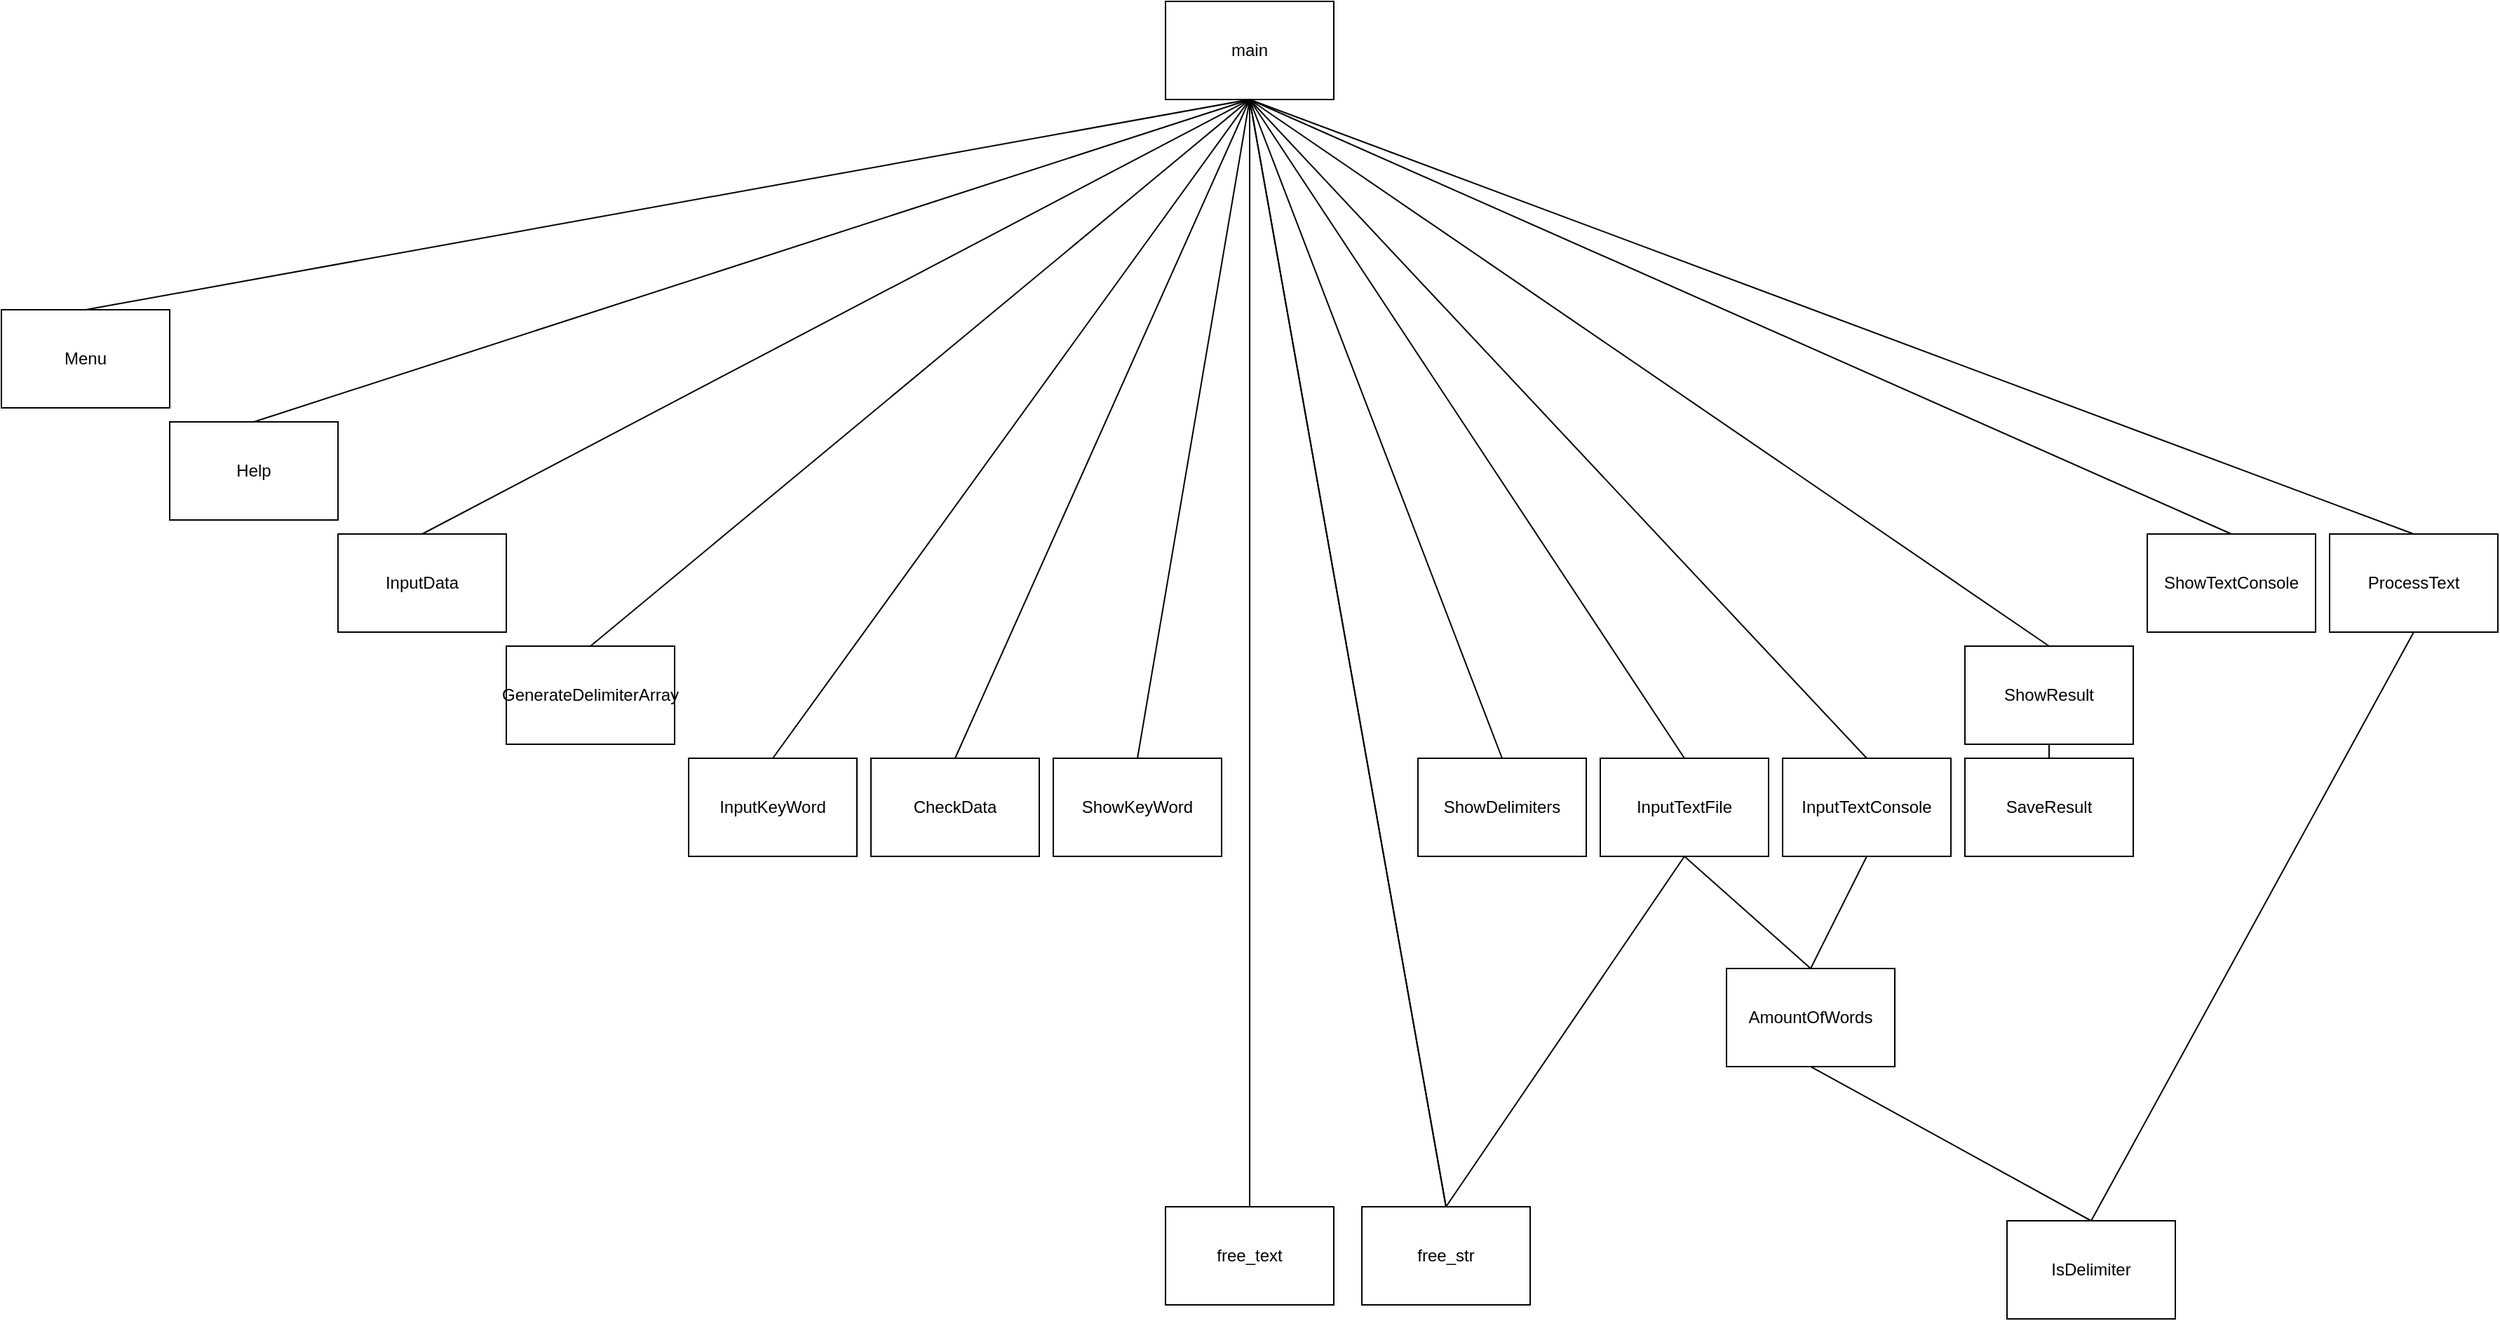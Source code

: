 <mxfile version="12.4.3" type="device" pages="21"><diagram id="I1BQn3_BfpIZ-irDGhTy" name="Структура"><mxGraphModel dx="1593" dy="770" grid="1" gridSize="10" guides="1" tooltips="1" connect="1" arrows="1" fold="1" page="1" pageScale="1" pageWidth="827" pageHeight="1169" math="0" shadow="0"><root><mxCell id="0"/><mxCell id="1" parent="0"/><mxCell id="oSD1eP5kXoMJ0PrmUTE4-1" value="main" style="rounded=0;whiteSpace=wrap;html=1;" parent="1" vertex="1"><mxGeometry x="340" y="30" width="120" height="70" as="geometry"/></mxCell><mxCell id="oSD1eP5kXoMJ0PrmUTE4-2" value="Menu" style="rounded=0;whiteSpace=wrap;html=1;" parent="1" vertex="1"><mxGeometry x="-490" y="250" width="120" height="70" as="geometry"/></mxCell><mxCell id="oSD1eP5kXoMJ0PrmUTE4-3" value="InputData" style="rounded=0;whiteSpace=wrap;html=1;" parent="1" vertex="1"><mxGeometry x="-250" y="410" width="120" height="70" as="geometry"/></mxCell><mxCell id="oSD1eP5kXoMJ0PrmUTE4-4" value="CheckData" style="rounded=0;whiteSpace=wrap;html=1;" parent="1" vertex="1"><mxGeometry x="130" y="570" width="120" height="70" as="geometry"/></mxCell><mxCell id="oSD1eP5kXoMJ0PrmUTE4-5" value="Help" style="rounded=0;whiteSpace=wrap;html=1;" parent="1" vertex="1"><mxGeometry x="-370" y="330" width="120" height="70" as="geometry"/></mxCell><mxCell id="oSD1eP5kXoMJ0PrmUTE4-6" value="GenerateDelimiterArray" style="rounded=0;whiteSpace=wrap;html=1;" parent="1" vertex="1"><mxGeometry x="-130" y="490" width="120" height="70" as="geometry"/></mxCell><mxCell id="oSD1eP5kXoMJ0PrmUTE4-7" value="InputKeyWord" style="rounded=0;whiteSpace=wrap;html=1;" parent="1" vertex="1"><mxGeometry y="570" width="120" height="70" as="geometry"/></mxCell><mxCell id="oSD1eP5kXoMJ0PrmUTE4-8" value="InputTextConsole" style="rounded=0;whiteSpace=wrap;html=1;" parent="1" vertex="1"><mxGeometry x="780" y="570" width="120" height="70" as="geometry"/></mxCell><mxCell id="oSD1eP5kXoMJ0PrmUTE4-9" value="InputTextFile" style="rounded=0;whiteSpace=wrap;html=1;" parent="1" vertex="1"><mxGeometry x="650" y="570" width="120" height="70" as="geometry"/></mxCell><mxCell id="oSD1eP5kXoMJ0PrmUTE4-10" value="ShowDelimiters" style="rounded=0;whiteSpace=wrap;html=1;" parent="1" vertex="1"><mxGeometry x="520" y="570" width="120" height="70" as="geometry"/></mxCell><mxCell id="oSD1eP5kXoMJ0PrmUTE4-11" value="ShowKeyWord" style="rounded=0;whiteSpace=wrap;html=1;" parent="1" vertex="1"><mxGeometry x="260" y="570" width="120" height="70" as="geometry"/></mxCell><mxCell id="oSD1eP5kXoMJ0PrmUTE4-12" value="ShowTextConsole" style="rounded=0;whiteSpace=wrap;html=1;" parent="1" vertex="1"><mxGeometry x="1040" y="410" width="120" height="70" as="geometry"/></mxCell><mxCell id="oSD1eP5kXoMJ0PrmUTE4-13" value="SaveResult" style="rounded=0;whiteSpace=wrap;html=1;" parent="1" vertex="1"><mxGeometry x="910" y="570" width="120" height="70" as="geometry"/></mxCell><mxCell id="oSD1eP5kXoMJ0PrmUTE4-14" value="ShowResult" style="rounded=0;whiteSpace=wrap;html=1;" parent="1" vertex="1"><mxGeometry x="910" y="490" width="120" height="70" as="geometry"/></mxCell><mxCell id="oSD1eP5kXoMJ0PrmUTE4-21" value="" style="endArrow=none;html=1;entryX=0.5;entryY=1;entryDx=0;entryDy=0;exitX=0.5;exitY=0;exitDx=0;exitDy=0;" parent="1" source="oSD1eP5kXoMJ0PrmUTE4-2" target="oSD1eP5kXoMJ0PrmUTE4-1" edge="1"><mxGeometry width="50" height="50" relative="1" as="geometry"><mxPoint x="230" y="180" as="sourcePoint"/><mxPoint x="280" y="130" as="targetPoint"/></mxGeometry></mxCell><mxCell id="oSD1eP5kXoMJ0PrmUTE4-22" value="" style="endArrow=none;html=1;entryX=0.5;entryY=1;entryDx=0;entryDy=0;exitX=0.5;exitY=0;exitDx=0;exitDy=0;" parent="1" source="oSD1eP5kXoMJ0PrmUTE4-5" target="oSD1eP5kXoMJ0PrmUTE4-1" edge="1"><mxGeometry width="50" height="50" relative="1" as="geometry"><mxPoint x="270" y="160" as="sourcePoint"/><mxPoint x="320" y="110" as="targetPoint"/></mxGeometry></mxCell><mxCell id="oSD1eP5kXoMJ0PrmUTE4-23" value="" style="endArrow=none;html=1;entryX=0.5;entryY=1;entryDx=0;entryDy=0;exitX=0.5;exitY=0;exitDx=0;exitDy=0;" parent="1" source="oSD1eP5kXoMJ0PrmUTE4-3" target="oSD1eP5kXoMJ0PrmUTE4-1" edge="1"><mxGeometry width="50" height="50" relative="1" as="geometry"><mxPoint x="400" y="270" as="sourcePoint"/><mxPoint x="450" y="220" as="targetPoint"/></mxGeometry></mxCell><mxCell id="oSD1eP5kXoMJ0PrmUTE4-24" value="" style="endArrow=none;html=1;entryX=0.5;entryY=1;entryDx=0;entryDy=0;exitX=0.5;exitY=0;exitDx=0;exitDy=0;" parent="1" source="oSD1eP5kXoMJ0PrmUTE4-6" target="oSD1eP5kXoMJ0PrmUTE4-1" edge="1"><mxGeometry width="50" height="50" relative="1" as="geometry"><mxPoint x="330" y="230" as="sourcePoint"/><mxPoint x="380" y="180" as="targetPoint"/></mxGeometry></mxCell><mxCell id="oSD1eP5kXoMJ0PrmUTE4-25" value="" style="endArrow=none;html=1;entryX=0.5;entryY=1;entryDx=0;entryDy=0;exitX=0.5;exitY=0;exitDx=0;exitDy=0;" parent="1" source="oSD1eP5kXoMJ0PrmUTE4-9" target="oSD1eP5kXoMJ0PrmUTE4-1" edge="1"><mxGeometry width="50" height="50" relative="1" as="geometry"><mxPoint x="580" y="170" as="sourcePoint"/><mxPoint x="630" y="120" as="targetPoint"/></mxGeometry></mxCell><mxCell id="oSD1eP5kXoMJ0PrmUTE4-26" value="" style="endArrow=none;html=1;entryX=0.5;entryY=1;entryDx=0;entryDy=0;exitX=0.5;exitY=0;exitDx=0;exitDy=0;" parent="1" source="oSD1eP5kXoMJ0PrmUTE4-4" target="oSD1eP5kXoMJ0PrmUTE4-1" edge="1"><mxGeometry width="50" height="50" relative="1" as="geometry"><mxPoint x="250" y="230" as="sourcePoint"/><mxPoint x="410" y="110" as="targetPoint"/></mxGeometry></mxCell><mxCell id="oSD1eP5kXoMJ0PrmUTE4-27" value="" style="endArrow=none;html=1;entryX=0.5;entryY=1;entryDx=0;entryDy=0;exitX=0.5;exitY=0;exitDx=0;exitDy=0;" parent="1" source="oSD1eP5kXoMJ0PrmUTE4-11" target="oSD1eP5kXoMJ0PrmUTE4-1" edge="1"><mxGeometry width="50" height="50" relative="1" as="geometry"><mxPoint x="380" y="230" as="sourcePoint"/><mxPoint x="410" y="110" as="targetPoint"/></mxGeometry></mxCell><mxCell id="oSD1eP5kXoMJ0PrmUTE4-28" value="" style="endArrow=none;html=1;entryX=0.5;entryY=1;entryDx=0;entryDy=0;exitX=0.5;exitY=0;exitDx=0;exitDy=0;" parent="1" source="oSD1eP5kXoMJ0PrmUTE4-34" target="oSD1eP5kXoMJ0PrmUTE4-1" edge="1"><mxGeometry width="50" height="50" relative="1" as="geometry"><mxPoint x="510" y="230" as="sourcePoint"/><mxPoint x="410" y="110" as="targetPoint"/></mxGeometry></mxCell><mxCell id="oSD1eP5kXoMJ0PrmUTE4-29" value="" style="endArrow=none;html=1;entryX=0.5;entryY=1;entryDx=0;entryDy=0;exitX=0.5;exitY=0;exitDx=0;exitDy=0;" parent="1" source="oSD1eP5kXoMJ0PrmUTE4-10" target="oSD1eP5kXoMJ0PrmUTE4-1" edge="1"><mxGeometry width="50" height="50" relative="1" as="geometry"><mxPoint x="520" y="240" as="sourcePoint"/><mxPoint x="420" y="120" as="targetPoint"/></mxGeometry></mxCell><mxCell id="oSD1eP5kXoMJ0PrmUTE4-30" value="" style="endArrow=none;html=1;entryX=0.5;entryY=1;entryDx=0;entryDy=0;exitX=0.5;exitY=0;exitDx=0;exitDy=0;" parent="1" source="oSD1eP5kXoMJ0PrmUTE4-7" target="oSD1eP5kXoMJ0PrmUTE4-1" edge="1"><mxGeometry width="50" height="50" relative="1" as="geometry"><mxPoint x="530" y="250" as="sourcePoint"/><mxPoint x="430" y="130" as="targetPoint"/></mxGeometry></mxCell><mxCell id="oSD1eP5kXoMJ0PrmUTE4-31" value="" style="endArrow=none;html=1;entryX=0.5;entryY=1;entryDx=0;entryDy=0;exitX=0.5;exitY=0;exitDx=0;exitDy=0;" parent="1" source="oSD1eP5kXoMJ0PrmUTE4-8" target="oSD1eP5kXoMJ0PrmUTE4-1" edge="1"><mxGeometry width="50" height="50" relative="1" as="geometry"><mxPoint x="540" y="260" as="sourcePoint"/><mxPoint x="440" y="140" as="targetPoint"/></mxGeometry></mxCell><mxCell id="oSD1eP5kXoMJ0PrmUTE4-32" value="" style="endArrow=none;html=1;exitX=0.5;exitY=0;exitDx=0;exitDy=0;" parent="1" source="oSD1eP5kXoMJ0PrmUTE4-14" edge="1"><mxGeometry width="50" height="50" relative="1" as="geometry"><mxPoint x="550" y="270" as="sourcePoint"/><mxPoint x="400" y="100" as="targetPoint"/></mxGeometry></mxCell><mxCell id="oSD1eP5kXoMJ0PrmUTE4-33" value="" style="endArrow=none;html=1;entryX=0.5;entryY=1;entryDx=0;entryDy=0;exitX=0.5;exitY=0;exitDx=0;exitDy=0;" parent="1" source="oSD1eP5kXoMJ0PrmUTE4-13" target="oSD1eP5kXoMJ0PrmUTE4-14" edge="1"><mxGeometry width="50" height="50" relative="1" as="geometry"><mxPoint x="870" y="420" as="sourcePoint"/><mxPoint x="920" y="370" as="targetPoint"/></mxGeometry></mxCell><mxCell id="oSD1eP5kXoMJ0PrmUTE4-35" value="free_text" style="rounded=0;whiteSpace=wrap;html=1;" parent="1" vertex="1"><mxGeometry x="340" y="890" width="120" height="70" as="geometry"/></mxCell><mxCell id="oSD1eP5kXoMJ0PrmUTE4-36" value="AmountOfWords" style="rounded=0;whiteSpace=wrap;html=1;" parent="1" vertex="1"><mxGeometry x="740" y="720" width="120" height="70" as="geometry"/></mxCell><mxCell id="oSD1eP5kXoMJ0PrmUTE4-37" value="IsDelimiter" style="rounded=0;whiteSpace=wrap;html=1;" parent="1" vertex="1"><mxGeometry x="940" y="900" width="120" height="70" as="geometry"/></mxCell><mxCell id="oSD1eP5kXoMJ0PrmUTE4-38" value="ProcessText" style="rounded=0;whiteSpace=wrap;html=1;" parent="1" vertex="1"><mxGeometry x="1170" y="410" width="120" height="70" as="geometry"/></mxCell><mxCell id="oSD1eP5kXoMJ0PrmUTE4-39" value="" style="endArrow=none;html=1;entryX=0.5;entryY=0;entryDx=0;entryDy=0;" parent="1" target="oSD1eP5kXoMJ0PrmUTE4-34" edge="1"><mxGeometry width="50" height="50" relative="1" as="geometry"><mxPoint x="400" y="100" as="sourcePoint"/><mxPoint x="770" y="50" as="targetPoint"/></mxGeometry></mxCell><mxCell id="oSD1eP5kXoMJ0PrmUTE4-40" value="" style="endArrow=none;html=1;exitX=0.5;exitY=1;exitDx=0;exitDy=0;entryX=0.5;entryY=0;entryDx=0;entryDy=0;" parent="1" source="oSD1eP5kXoMJ0PrmUTE4-1" target="oSD1eP5kXoMJ0PrmUTE4-38" edge="1"><mxGeometry width="50" height="50" relative="1" as="geometry"><mxPoint x="810" y="170" as="sourcePoint"/><mxPoint x="860" y="120" as="targetPoint"/></mxGeometry></mxCell><mxCell id="oSD1eP5kXoMJ0PrmUTE4-41" value="" style="endArrow=none;html=1;entryX=0.5;entryY=1;entryDx=0;entryDy=0;exitX=0.5;exitY=0;exitDx=0;exitDy=0;" parent="1" source="oSD1eP5kXoMJ0PrmUTE4-36" target="oSD1eP5kXoMJ0PrmUTE4-9" edge="1"><mxGeometry width="50" height="50" relative="1" as="geometry"><mxPoint x="690" y="710" as="sourcePoint"/><mxPoint x="740" y="660" as="targetPoint"/></mxGeometry></mxCell><mxCell id="oSD1eP5kXoMJ0PrmUTE4-42" value="" style="endArrow=none;html=1;entryX=0.5;entryY=1;entryDx=0;entryDy=0;exitX=0.5;exitY=0;exitDx=0;exitDy=0;" parent="1" source="oSD1eP5kXoMJ0PrmUTE4-36" target="oSD1eP5kXoMJ0PrmUTE4-8" edge="1"><mxGeometry width="50" height="50" relative="1" as="geometry"><mxPoint x="970" y="830" as="sourcePoint"/><mxPoint x="1020" y="780" as="targetPoint"/></mxGeometry></mxCell><mxCell id="oSD1eP5kXoMJ0PrmUTE4-43" value="" style="endArrow=none;html=1;entryX=0.5;entryY=1;entryDx=0;entryDy=0;exitX=0.5;exitY=0;exitDx=0;exitDy=0;" parent="1" source="oSD1eP5kXoMJ0PrmUTE4-37" target="oSD1eP5kXoMJ0PrmUTE4-36" edge="1"><mxGeometry width="50" height="50" relative="1" as="geometry"><mxPoint x="580" y="890" as="sourcePoint"/><mxPoint x="630" y="840" as="targetPoint"/></mxGeometry></mxCell><mxCell id="oSD1eP5kXoMJ0PrmUTE4-44" value="" style="endArrow=none;html=1;entryX=0.5;entryY=1;entryDx=0;entryDy=0;exitX=0.5;exitY=0;exitDx=0;exitDy=0;" parent="1" source="oSD1eP5kXoMJ0PrmUTE4-37" target="oSD1eP5kXoMJ0PrmUTE4-38" edge="1"><mxGeometry width="50" height="50" relative="1" as="geometry"><mxPoint x="1300" y="710" as="sourcePoint"/><mxPoint x="1350" y="660" as="targetPoint"/></mxGeometry></mxCell><mxCell id="oSD1eP5kXoMJ0PrmUTE4-34" value="free_str" style="rounded=0;whiteSpace=wrap;html=1;" parent="1" vertex="1"><mxGeometry x="480" y="890" width="120" height="70" as="geometry"/></mxCell><mxCell id="oSD1eP5kXoMJ0PrmUTE4-45" value="" style="endArrow=none;html=1;exitX=0.5;exitY=0;exitDx=0;exitDy=0;" parent="1" source="oSD1eP5kXoMJ0PrmUTE4-12" edge="1"><mxGeometry width="50" height="50" relative="1" as="geometry"><mxPoint x="450" y="570" as="sourcePoint"/><mxPoint x="400" y="100" as="targetPoint"/></mxGeometry></mxCell><mxCell id="oSD1eP5kXoMJ0PrmUTE4-46" value="" style="endArrow=none;html=1;entryX=0.5;entryY=1;entryDx=0;entryDy=0;exitX=0.5;exitY=0;exitDx=0;exitDy=0;" parent="1" source="oSD1eP5kXoMJ0PrmUTE4-35" target="oSD1eP5kXoMJ0PrmUTE4-1" edge="1"><mxGeometry width="50" height="50" relative="1" as="geometry"><mxPoint x="400" y="440" as="sourcePoint"/><mxPoint x="450" y="390" as="targetPoint"/></mxGeometry></mxCell><mxCell id="oSD1eP5kXoMJ0PrmUTE4-48" value="" style="endArrow=none;html=1;entryX=0.5;entryY=1;entryDx=0;entryDy=0;exitX=0.5;exitY=0;exitDx=0;exitDy=0;" parent="1" source="oSD1eP5kXoMJ0PrmUTE4-34" target="oSD1eP5kXoMJ0PrmUTE4-9" edge="1"><mxGeometry width="50" height="50" relative="1" as="geometry"><mxPoint x="680" y="840" as="sourcePoint"/><mxPoint x="730" y="790" as="targetPoint"/></mxGeometry></mxCell></root></mxGraphModel></diagram><diagram id="8yB4tdFbnw-NsK1GkV3m" name="Menu"><mxGraphModel dx="766" dy="721" grid="1" gridSize="10" guides="1" tooltips="1" connect="1" arrows="1" fold="1" page="1" pageScale="1" pageWidth="827" pageHeight="1169" math="0" shadow="0"><root><mxCell id="yrPyMzZCY_4wwoYEJIDz-0"/><mxCell id="yrPyMzZCY_4wwoYEJIDz-1" parent="yrPyMzZCY_4wwoYEJIDz-0"/><mxCell id="zNXNCRDzgdW6TvHJNF8Q-1" value="Вход" style="rounded=1;whiteSpace=wrap;html=1;arcSize=50;" parent="yrPyMzZCY_4wwoYEJIDz-1" vertex="1"><mxGeometry x="310" y="10" width="120" height="60" as="geometry"/></mxCell><mxCell id="zNXNCRDzgdW6TvHJNF8Q-3" value="" style="endArrow=none;html=1;entryX=0.5;entryY=1;entryDx=0;entryDy=0;exitX=0.5;exitY=0;exitDx=0;exitDy=0;" parent="yrPyMzZCY_4wwoYEJIDz-1" source="zNXNCRDzgdW6TvHJNF8Q-13" target="zNXNCRDzgdW6TvHJNF8Q-1" edge="1"><mxGeometry width="50" height="50" relative="1" as="geometry"><mxPoint x="370" y="400" as="sourcePoint"/><mxPoint x="160" y="290" as="targetPoint"/></mxGeometry></mxCell><mxCell id="zNXNCRDzgdW6TvHJNF8Q-4" value="Вывод с1" style="shape=parallelogram;perimeter=parallelogramPerimeter;whiteSpace=wrap;html=1;" parent="yrPyMzZCY_4wwoYEJIDz-1" vertex="1"><mxGeometry x="310" y="100" width="120" height="60" as="geometry"/></mxCell><mxCell id="zNXNCRDzgdW6TvHJNF8Q-5" value="" style="shape=curlyBracket;whiteSpace=wrap;html=1;rounded=1;" parent="yrPyMzZCY_4wwoYEJIDz-1" vertex="1"><mxGeometry x="580" width="20" height="120" as="geometry"/></mxCell><mxCell id="zNXNCRDzgdW6TvHJNF8Q-6" value="" style="endArrow=none;dashed=1;html=1;entryX=0.1;entryY=0.5;entryDx=0;entryDy=0;entryPerimeter=0;" parent="yrPyMzZCY_4wwoYEJIDz-1" target="zNXNCRDzgdW6TvHJNF8Q-5" edge="1"><mxGeometry width="50" height="50" relative="1" as="geometry"><mxPoint x="370" y="80" as="sourcePoint"/><mxPoint x="240" y="220" as="targetPoint"/></mxGeometry></mxCell><mxCell id="zNXNCRDzgdW6TvHJNF8Q-8" value="select - int - Выбранный пункт меню" style="text;html=1;align=center;verticalAlign=middle;resizable=0;points=[];;autosize=1;" parent="yrPyMzZCY_4wwoYEJIDz-1" vertex="1"><mxGeometry x="600" y="10" width="210" height="20" as="geometry"/></mxCell><mxCell id="zNXNCRDzgdW6TvHJNF8Q-9" value="" style="shape=curlyBracket;whiteSpace=wrap;html=1;rounded=1;" parent="yrPyMzZCY_4wwoYEJIDz-1" vertex="1"><mxGeometry x="580" y="130" width="20" height="120" as="geometry"/></mxCell><mxCell id="zNXNCRDzgdW6TvHJNF8Q-10" value="" style="endArrow=none;dashed=1;html=1;entryX=0.1;entryY=0.5;entryDx=0;entryDy=0;entryPerimeter=0;exitX=1;exitY=0.5;exitDx=0;exitDy=0;" parent="yrPyMzZCY_4wwoYEJIDz-1" source="zNXNCRDzgdW6TvHJNF8Q-4" target="zNXNCRDzgdW6TvHJNF8Q-9" edge="1"><mxGeometry width="50" height="50" relative="1" as="geometry"><mxPoint x="400" y="240" as="sourcePoint"/><mxPoint x="270" y="380" as="targetPoint"/></mxGeometry></mxCell><mxCell id="zNXNCRDzgdW6TvHJNF8Q-11" value="с1:&lt;br&gt;&quot;МЕНЮ&lt;br&gt;1 - Справка&lt;br&gt;2 - Ввод данных&lt;br&gt;3 - Контрольный вывод данных&lt;br&gt;4 - Обработка текста&lt;br&gt;5 - Вывод результата&lt;br&gt;0 - Выход&lt;br&gt;Выберите пункт меню&quot;" style="text;html=1;align=left;verticalAlign=middle;resizable=0;points=[];;autosize=1;" parent="yrPyMzZCY_4wwoYEJIDz-1" vertex="1"><mxGeometry x="610" y="125" width="190" height="130" as="geometry"/></mxCell><mxCell id="zNXNCRDzgdW6TvHJNF8Q-12" value="Ввод select" style="shape=parallelogram;perimeter=parallelogramPerimeter;whiteSpace=wrap;html=1;align=center;" parent="yrPyMzZCY_4wwoYEJIDz-1" vertex="1"><mxGeometry x="310" y="190" width="120" height="60" as="geometry"/></mxCell><mxCell id="zNXNCRDzgdW6TvHJNF8Q-13" value="Возврат select" style="rounded=1;whiteSpace=wrap;html=1;align=center;arcSize=50;" parent="yrPyMzZCY_4wwoYEJIDz-1" vertex="1"><mxGeometry x="310" y="280" width="120" height="60" as="geometry"/></mxCell></root></mxGraphModel></diagram><diagram id="AGbK_gXZnIpb5qDXmygK" name="InputData"><mxGraphModel dx="766" dy="721" grid="1" gridSize="10" guides="1" tooltips="1" connect="1" arrows="1" fold="1" page="1" pageScale="1" pageWidth="827" pageHeight="1169" math="0" shadow="0"><root><mxCell id="uvvvpA7IqAdGh1xwTORc-0"/><mxCell id="uvvvpA7IqAdGh1xwTORc-1" parent="uvvvpA7IqAdGh1xwTORc-0"/><mxCell id="K8OxXbWxgdMkjkoAlaY4-0" value="Вход" style="rounded=1;whiteSpace=wrap;html=1;arcSize=50;" parent="uvvvpA7IqAdGh1xwTORc-1" vertex="1"><mxGeometry x="310" y="10" width="120" height="60" as="geometry"/></mxCell><mxCell id="K8OxXbWxgdMkjkoAlaY4-1" value="" style="endArrow=none;html=1;entryX=0.5;entryY=1;entryDx=0;entryDy=0;exitX=0.5;exitY=0;exitDx=0;exitDy=0;" parent="uvvvpA7IqAdGh1xwTORc-1" source="K8OxXbWxgdMkjkoAlaY4-10" target="K8OxXbWxgdMkjkoAlaY4-0" edge="1"><mxGeometry width="50" height="50" relative="1" as="geometry"><mxPoint x="370" y="400" as="sourcePoint"/><mxPoint x="160" y="290" as="targetPoint"/></mxGeometry></mxCell><mxCell id="K8OxXbWxgdMkjkoAlaY4-2" value="Вывод с1" style="shape=parallelogram;perimeter=parallelogramPerimeter;whiteSpace=wrap;html=1;" parent="uvvvpA7IqAdGh1xwTORc-1" vertex="1"><mxGeometry x="310" y="100" width="120" height="60" as="geometry"/></mxCell><mxCell id="K8OxXbWxgdMkjkoAlaY4-3" value="" style="shape=curlyBracket;whiteSpace=wrap;html=1;rounded=1;" parent="uvvvpA7IqAdGh1xwTORc-1" vertex="1"><mxGeometry x="580" width="20" height="120" as="geometry"/></mxCell><mxCell id="K8OxXbWxgdMkjkoAlaY4-4" value="" style="endArrow=none;dashed=1;html=1;entryX=0.1;entryY=0.5;entryDx=0;entryDy=0;entryPerimeter=0;" parent="uvvvpA7IqAdGh1xwTORc-1" target="K8OxXbWxgdMkjkoAlaY4-3" edge="1"><mxGeometry width="50" height="50" relative="1" as="geometry"><mxPoint x="370" y="80" as="sourcePoint"/><mxPoint x="240" y="220" as="targetPoint"/></mxGeometry></mxCell><mxCell id="K8OxXbWxgdMkjkoAlaY4-5" value="select - int - Выбранный пункт меню" style="text;html=1;align=center;verticalAlign=middle;resizable=0;points=[];;autosize=1;" parent="uvvvpA7IqAdGh1xwTORc-1" vertex="1"><mxGeometry x="600" y="10" width="210" height="20" as="geometry"/></mxCell><mxCell id="K8OxXbWxgdMkjkoAlaY4-6" value="" style="shape=curlyBracket;whiteSpace=wrap;html=1;rounded=1;" parent="uvvvpA7IqAdGh1xwTORc-1" vertex="1"><mxGeometry x="580" y="130" width="20" height="120" as="geometry"/></mxCell><mxCell id="K8OxXbWxgdMkjkoAlaY4-7" value="" style="endArrow=none;dashed=1;html=1;entryX=0.1;entryY=0.5;entryDx=0;entryDy=0;entryPerimeter=0;exitX=1;exitY=0.5;exitDx=0;exitDy=0;" parent="uvvvpA7IqAdGh1xwTORc-1" source="K8OxXbWxgdMkjkoAlaY4-2" target="K8OxXbWxgdMkjkoAlaY4-6" edge="1"><mxGeometry width="50" height="50" relative="1" as="geometry"><mxPoint x="400" y="240" as="sourcePoint"/><mxPoint x="270" y="380" as="targetPoint"/></mxGeometry></mxCell><mxCell id="K8OxXbWxgdMkjkoAlaY4-8" value="с1:&lt;br&gt;&quot;Меню ввода данных&lt;br&gt;1 - Ввод разделителей&lt;br&gt;2 - Ввод слова&lt;br&gt;3 - Ввод текста из консоли&lt;br&gt;4 - Ввод текста из файла&lt;br&gt;5 - Назад&quot;" style="text;html=1;align=left;verticalAlign=middle;resizable=0;points=[];;autosize=1;" parent="uvvvpA7IqAdGh1xwTORc-1" vertex="1"><mxGeometry x="610" y="140" width="160" height="100" as="geometry"/></mxCell><mxCell id="K8OxXbWxgdMkjkoAlaY4-9" value="Ввод select" style="shape=parallelogram;perimeter=parallelogramPerimeter;whiteSpace=wrap;html=1;align=center;" parent="uvvvpA7IqAdGh1xwTORc-1" vertex="1"><mxGeometry x="310" y="190" width="120" height="60" as="geometry"/></mxCell><mxCell id="K8OxXbWxgdMkjkoAlaY4-10" value="Возврат select" style="rounded=1;whiteSpace=wrap;html=1;align=center;arcSize=50;" parent="uvvvpA7IqAdGh1xwTORc-1" vertex="1"><mxGeometry x="310" y="280" width="120" height="60" as="geometry"/></mxCell></root></mxGraphModel></diagram><diagram id="_sHzf9wJXpI7TXtoE4Hr" name="CheckData"><mxGraphModel dx="766" dy="721" grid="1" gridSize="10" guides="1" tooltips="1" connect="1" arrows="1" fold="1" page="1" pageScale="1" pageWidth="827" pageHeight="1169" math="0" shadow="0"><root><mxCell id="2XHqkFGd4XlsvmmX9T3O-0"/><mxCell id="2XHqkFGd4XlsvmmX9T3O-1" parent="2XHqkFGd4XlsvmmX9T3O-0"/><mxCell id="2XHqkFGd4XlsvmmX9T3O-2" value="Вход" style="rounded=1;whiteSpace=wrap;html=1;arcSize=50;" parent="2XHqkFGd4XlsvmmX9T3O-1" vertex="1"><mxGeometry x="310" y="10" width="120" height="60" as="geometry"/></mxCell><mxCell id="2XHqkFGd4XlsvmmX9T3O-3" value="" style="endArrow=none;html=1;entryX=0.5;entryY=1;entryDx=0;entryDy=0;exitX=0.5;exitY=0;exitDx=0;exitDy=0;" parent="2XHqkFGd4XlsvmmX9T3O-1" source="2XHqkFGd4XlsvmmX9T3O-12" target="2XHqkFGd4XlsvmmX9T3O-2" edge="1"><mxGeometry width="50" height="50" relative="1" as="geometry"><mxPoint x="370" y="400" as="sourcePoint"/><mxPoint x="160" y="290" as="targetPoint"/></mxGeometry></mxCell><mxCell id="2XHqkFGd4XlsvmmX9T3O-4" value="Вывод с1" style="shape=parallelogram;perimeter=parallelogramPerimeter;whiteSpace=wrap;html=1;" parent="2XHqkFGd4XlsvmmX9T3O-1" vertex="1"><mxGeometry x="310" y="100" width="120" height="60" as="geometry"/></mxCell><mxCell id="2XHqkFGd4XlsvmmX9T3O-5" value="" style="shape=curlyBracket;whiteSpace=wrap;html=1;rounded=1;" parent="2XHqkFGd4XlsvmmX9T3O-1" vertex="1"><mxGeometry x="580" width="20" height="100" as="geometry"/></mxCell><mxCell id="2XHqkFGd4XlsvmmX9T3O-6" value="" style="endArrow=none;dashed=1;html=1;entryX=0.1;entryY=0.5;entryDx=0;entryDy=0;entryPerimeter=0;" parent="2XHqkFGd4XlsvmmX9T3O-1" target="2XHqkFGd4XlsvmmX9T3O-5" edge="1"><mxGeometry width="50" height="50" relative="1" as="geometry"><mxPoint x="370" y="80" as="sourcePoint"/><mxPoint x="240" y="220" as="targetPoint"/></mxGeometry></mxCell><mxCell id="2XHqkFGd4XlsvmmX9T3O-7" value="select - int - Выбранный пункт меню" style="text;html=1;align=center;verticalAlign=middle;resizable=0;points=[];;autosize=1;" parent="2XHqkFGd4XlsvmmX9T3O-1" vertex="1"><mxGeometry x="600" y="10" width="210" height="20" as="geometry"/></mxCell><mxCell id="2XHqkFGd4XlsvmmX9T3O-8" value="" style="shape=curlyBracket;whiteSpace=wrap;html=1;rounded=1;" parent="2XHqkFGd4XlsvmmX9T3O-1" vertex="1"><mxGeometry x="580" y="130" width="20" height="120" as="geometry"/></mxCell><mxCell id="2XHqkFGd4XlsvmmX9T3O-9" value="" style="endArrow=none;dashed=1;html=1;entryX=0.1;entryY=0.5;entryDx=0;entryDy=0;entryPerimeter=0;exitX=1;exitY=0.5;exitDx=0;exitDy=0;" parent="2XHqkFGd4XlsvmmX9T3O-1" source="2XHqkFGd4XlsvmmX9T3O-4" target="2XHqkFGd4XlsvmmX9T3O-8" edge="1"><mxGeometry width="50" height="50" relative="1" as="geometry"><mxPoint x="400" y="240" as="sourcePoint"/><mxPoint x="270" y="380" as="targetPoint"/></mxGeometry></mxCell><mxCell id="2XHqkFGd4XlsvmmX9T3O-10" value="с1:&lt;br&gt;&quot;Меню вывода данных&lt;br&gt;1 - Вывод разделителей&lt;br&gt;2 - Вывод заданного слова&lt;br&gt;3 - Вывод исходного текста&lt;br&gt;4 - Назад&quot;" style="text;html=1;align=left;verticalAlign=middle;resizable=0;points=[];;autosize=1;" parent="2XHqkFGd4XlsvmmX9T3O-1" vertex="1"><mxGeometry x="610" y="145" width="170" height="90" as="geometry"/></mxCell><mxCell id="2XHqkFGd4XlsvmmX9T3O-11" value="Ввод select" style="shape=parallelogram;perimeter=parallelogramPerimeter;whiteSpace=wrap;html=1;align=center;" parent="2XHqkFGd4XlsvmmX9T3O-1" vertex="1"><mxGeometry x="310" y="190" width="120" height="60" as="geometry"/></mxCell><mxCell id="2XHqkFGd4XlsvmmX9T3O-12" value="Возврат select" style="rounded=1;whiteSpace=wrap;html=1;align=center;arcSize=50;" parent="2XHqkFGd4XlsvmmX9T3O-1" vertex="1"><mxGeometry x="310" y="280" width="120" height="60" as="geometry"/></mxCell></root></mxGraphModel></diagram><diagram id="w-Ewt7YJNlDzZAoq22gN" name="Help"><mxGraphModel dx="766" dy="721" grid="1" gridSize="10" guides="1" tooltips="1" connect="1" arrows="1" fold="1" page="1" pageScale="1" pageWidth="827" pageHeight="1169" math="0" shadow="0"><root><mxCell id="X03TxGAsYk_Fn2uQV0Cu-0"/><mxCell id="X03TxGAsYk_Fn2uQV0Cu-1" parent="X03TxGAsYk_Fn2uQV0Cu-0"/><mxCell id="X03TxGAsYk_Fn2uQV0Cu-2" value="Вход" style="rounded=1;whiteSpace=wrap;html=1;arcSize=50;" parent="X03TxGAsYk_Fn2uQV0Cu-1" vertex="1"><mxGeometry x="20" y="10" width="120" height="60" as="geometry"/></mxCell><mxCell id="X03TxGAsYk_Fn2uQV0Cu-3" value="" style="endArrow=none;html=1;entryX=0.5;entryY=1;entryDx=0;entryDy=0;exitX=0.5;exitY=0;exitDx=0;exitDy=0;" parent="X03TxGAsYk_Fn2uQV0Cu-1" source="X03TxGAsYk_Fn2uQV0Cu-12" target="X03TxGAsYk_Fn2uQV0Cu-2" edge="1"><mxGeometry width="50" height="50" relative="1" as="geometry"><mxPoint x="80" y="400" as="sourcePoint"/><mxPoint x="-130" y="290" as="targetPoint"/></mxGeometry></mxCell><mxCell id="X03TxGAsYk_Fn2uQV0Cu-4" value="Вывод с1" style="shape=parallelogram;perimeter=parallelogramPerimeter;whiteSpace=wrap;html=1;" parent="X03TxGAsYk_Fn2uQV0Cu-1" vertex="1"><mxGeometry x="20" y="100" width="120" height="60" as="geometry"/></mxCell><mxCell id="X03TxGAsYk_Fn2uQV0Cu-8" value="" style="shape=curlyBracket;whiteSpace=wrap;html=1;rounded=1;" parent="X03TxGAsYk_Fn2uQV0Cu-1" vertex="1"><mxGeometry x="260" y="130" width="20" height="120" as="geometry"/></mxCell><mxCell id="X03TxGAsYk_Fn2uQV0Cu-9" value="" style="endArrow=none;dashed=1;html=1;entryX=0.1;entryY=0.5;entryDx=0;entryDy=0;entryPerimeter=0;exitX=1;exitY=0.5;exitDx=0;exitDy=0;" parent="X03TxGAsYk_Fn2uQV0Cu-1" source="X03TxGAsYk_Fn2uQV0Cu-4" target="X03TxGAsYk_Fn2uQV0Cu-8" edge="1"><mxGeometry width="50" height="50" relative="1" as="geometry"><mxPoint x="110" y="240" as="sourcePoint"/><mxPoint x="-20" y="380" as="targetPoint"/></mxGeometry></mxCell><mxCell id="X03TxGAsYk_Fn2uQV0Cu-10" value="с1:&lt;br&gt;&quot;Данная программа предназначена для формирования нового текста, который&lt;br&gt;является результатом следующего преобразования исходного текста:&lt;br&gt;Из строк введенного текста сформировать другой текст, в котором&lt;br&gt;будет вставлено заданное слово после слов, содержащих нечетное количество символов&lt;br&gt;одновременно будут удален слова, содержащие четное количество символов,&lt;br&gt;если было вставлено заданное слово&lt;br&gt;Ввод текста заканчивается после ввода строки,&lt;br&gt;содержащей максимальное количество слов из строк, введенных ранее&quot;" style="text;html=1;align=left;verticalAlign=middle;resizable=0;points=[];;autosize=1;" parent="X03TxGAsYk_Fn2uQV0Cu-1" vertex="1"><mxGeometry x="290" y="125" width="520" height="130" as="geometry"/></mxCell><mxCell id="X03TxGAsYk_Fn2uQV0Cu-12" value="Возврат" style="rounded=1;whiteSpace=wrap;html=1;align=center;arcSize=50;" parent="X03TxGAsYk_Fn2uQV0Cu-1" vertex="1"><mxGeometry x="20" y="180" width="120" height="60" as="geometry"/></mxCell></root></mxGraphModel></diagram><diagram id="qoWsamP7OwAyFMRfiT_j" name="GenerateDArray"><mxGraphModel dx="766" dy="721" grid="1" gridSize="10" guides="1" tooltips="1" connect="1" arrows="1" fold="1" page="1" pageScale="1" pageWidth="827" pageHeight="1169" math="0" shadow="0"><root><mxCell id="LZ_ZtsGlyBuOL_c2IyNR-0"/><mxCell id="LZ_ZtsGlyBuOL_c2IyNR-1" parent="LZ_ZtsGlyBuOL_c2IyNR-0"/><mxCell id="7PV6sGiW2DhDXPoEIcyj-0" value="Вход" style="rounded=1;whiteSpace=wrap;html=1;align=center;arcSize=50;" parent="LZ_ZtsGlyBuOL_c2IyNR-1" vertex="1"><mxGeometry x="280" width="120" height="60" as="geometry"/></mxCell><mxCell id="7PV6sGiW2DhDXPoEIcyj-3" value="" style="endArrow=none;html=1;entryX=0.5;entryY=1;entryDx=0;entryDy=0;" parent="LZ_ZtsGlyBuOL_c2IyNR-1" source="7PV6sGiW2DhDXPoEIcyj-12" target="7PV6sGiW2DhDXPoEIcyj-0" edge="1"><mxGeometry width="50" height="50" relative="1" as="geometry"><mxPoint x="340" y="560" as="sourcePoint"/><mxPoint x="320" y="220" as="targetPoint"/></mxGeometry></mxCell><mxCell id="7PV6sGiW2DhDXPoEIcyj-4" value="i = 0" style="rounded=0;whiteSpace=wrap;html=1;align=center;" parent="LZ_ZtsGlyBuOL_c2IyNR-1" vertex="1"><mxGeometry x="280" y="110" width="120" height="50" as="geometry"/></mxCell><mxCell id="7PV6sGiW2DhDXPoEIcyj-5" value="" style="shape=curlyBracket;whiteSpace=wrap;html=1;rounded=1;align=center;" parent="LZ_ZtsGlyBuOL_c2IyNR-1" vertex="1"><mxGeometry x="460" y="10" width="20" height="120" as="geometry"/></mxCell><mxCell id="7PV6sGiW2DhDXPoEIcyj-6" value="" style="endArrow=none;dashed=1;html=1;entryX=0.1;entryY=0.5;entryDx=0;entryDy=0;entryPerimeter=0;" parent="LZ_ZtsGlyBuOL_c2IyNR-1" target="7PV6sGiW2DhDXPoEIcyj-5" edge="1"><mxGeometry width="50" height="50" relative="1" as="geometry"><mxPoint x="340" y="70" as="sourcePoint"/><mxPoint x="340" y="200" as="targetPoint"/></mxGeometry></mxCell><mxCell id="7PV6sGiW2DhDXPoEIcyj-7" value="Delims - char* - Адрес начала строки разделителей&lt;br&gt;c - char - Введенный символ&lt;br&gt;f - int - Флаг ввода разделителей&lt;br&gt;i - int - Индекс элемента строки разделителей&lt;br&gt;j - int - Индекс элемента строки разделителей, с которым&lt;br&gt;сравнивается вновь введенный" style="text;html=1;align=left;verticalAlign=middle;resizable=0;points=[];;autosize=1;" parent="LZ_ZtsGlyBuOL_c2IyNR-1" vertex="1"><mxGeometry x="477" y="25" width="330" height="90" as="geometry"/></mxCell><mxCell id="7PV6sGiW2DhDXPoEIcyj-8" value="Вывод с1" style="shape=parallelogram;perimeter=parallelogramPerimeter;whiteSpace=wrap;html=1;align=center;" parent="LZ_ZtsGlyBuOL_c2IyNR-1" vertex="1"><mxGeometry x="280" y="180" width="120" height="60" as="geometry"/></mxCell><mxCell id="7PV6sGiW2DhDXPoEIcyj-9" value="" style="shape=curlyBracket;whiteSpace=wrap;html=1;rounded=1;align=left;" parent="LZ_ZtsGlyBuOL_c2IyNR-1" vertex="1"><mxGeometry x="490" y="130" width="20" height="110" as="geometry"/></mxCell><mxCell id="7PV6sGiW2DhDXPoEIcyj-10" value="" style="endArrow=none;dashed=1;html=1;entryX=0.1;entryY=0.5;entryDx=0;entryDy=0;entryPerimeter=0;exitX=1;exitY=0.5;exitDx=0;exitDy=0;" parent="LZ_ZtsGlyBuOL_c2IyNR-1" source="7PV6sGiW2DhDXPoEIcyj-8" target="7PV6sGiW2DhDXPoEIcyj-9" edge="1"><mxGeometry width="50" height="50" relative="1" as="geometry"><mxPoint x="410" y="310" as="sourcePoint"/><mxPoint x="460" y="260" as="targetPoint"/></mxGeometry></mxCell><mxCell id="7PV6sGiW2DhDXPoEIcyj-11" value="с1:&lt;br&gt;&quot;Построчно введите разделители. Их количество&lt;br&gt;не должно превышать 80!&lt;br&gt;Введите уже существующий разделитель, чтобы&lt;br&gt;закончить ввод" style="text;html=1;align=left;verticalAlign=middle;resizable=0;points=[];;autosize=1;" parent="LZ_ZtsGlyBuOL_c2IyNR-1" vertex="1"><mxGeometry x="510" y="150" width="290" height="80" as="geometry"/></mxCell><mxCell id="7PV6sGiW2DhDXPoEIcyj-12" value="c = getch();&lt;br&gt;f = 1;&lt;br&gt;j = 0;" style="rounded=0;whiteSpace=wrap;html=1;align=center;" parent="LZ_ZtsGlyBuOL_c2IyNR-1" vertex="1"><mxGeometry x="280" y="260" width="120" height="50" as="geometry"/></mxCell><mxCell id="7PV6sGiW2DhDXPoEIcyj-13" value="" style="endArrow=none;html=1;entryX=0.5;entryY=1;entryDx=0;entryDy=0;exitX=0.5;exitY=0;exitDx=0;exitDy=0;" parent="LZ_ZtsGlyBuOL_c2IyNR-1" source="7PV6sGiW2DhDXPoEIcyj-32" target="7PV6sGiW2DhDXPoEIcyj-12" edge="1"><mxGeometry width="50" height="50" relative="1" as="geometry"><mxPoint x="340" y="560" as="sourcePoint"/><mxPoint x="340" y="60" as="targetPoint"/></mxGeometry></mxCell><mxCell id="7PV6sGiW2DhDXPoEIcyj-15" value="f = 0" style="rounded=0;whiteSpace=wrap;html=1;align=center;" parent="LZ_ZtsGlyBuOL_c2IyNR-1" vertex="1"><mxGeometry x="390" y="440" width="120" height="50" as="geometry"/></mxCell><mxCell id="7PV6sGiW2DhDXPoEIcyj-16" value="" style="endArrow=none;html=1;exitX=1;exitY=0.5;exitDx=0;exitDy=0;entryX=0.5;entryY=0;entryDx=0;entryDy=0;rounded=0;" parent="LZ_ZtsGlyBuOL_c2IyNR-1" target="7PV6sGiW2DhDXPoEIcyj-15" edge="1"><mxGeometry width="50" height="50" relative="1" as="geometry"><mxPoint x="380" y="420" as="sourcePoint"/><mxPoint x="530" y="370" as="targetPoint"/><Array as="points"><mxPoint x="450" y="420"/></Array></mxGeometry></mxCell><mxCell id="7PV6sGiW2DhDXPoEIcyj-38" style="edgeStyle=orthogonalEdgeStyle;rounded=0;orthogonalLoop=1;jettySize=auto;html=1;exitX=0.5;exitY=1;exitDx=0;exitDy=0;entryX=1;entryY=0.5;entryDx=0;entryDy=0;" parent="LZ_ZtsGlyBuOL_c2IyNR-1" source="7PV6sGiW2DhDXPoEIcyj-17" target="7PV6sGiW2DhDXPoEIcyj-32" edge="1"><mxGeometry relative="1" as="geometry"><Array as="points"><mxPoint x="340" y="610"/><mxPoint x="530" y="610"/><mxPoint x="530" y="350"/></Array></mxGeometry></mxCell><mxCell id="7PV6sGiW2DhDXPoEIcyj-17" value="j++" style="rounded=0;whiteSpace=wrap;html=1;align=center;" parent="LZ_ZtsGlyBuOL_c2IyNR-1" vertex="1"><mxGeometry x="280" y="530" width="120" height="60" as="geometry"/></mxCell><mxCell id="7PV6sGiW2DhDXPoEIcyj-18" value="" style="endArrow=none;html=1;entryX=0.5;entryY=1;entryDx=0;entryDy=0;rounded=0;" parent="LZ_ZtsGlyBuOL_c2IyNR-1" target="7PV6sGiW2DhDXPoEIcyj-15" edge="1"><mxGeometry width="50" height="50" relative="1" as="geometry"><mxPoint x="340" y="520" as="sourcePoint"/><mxPoint x="420" y="620" as="targetPoint"/><Array as="points"><mxPoint x="450" y="520"/></Array></mxGeometry></mxCell><mxCell id="7PV6sGiW2DhDXPoEIcyj-21" value="" style="endArrow=none;html=1;rounded=0;entryX=0;entryY=0.5;entryDx=0;entryDy=0;" parent="LZ_ZtsGlyBuOL_c2IyNR-1" target="7PV6sGiW2DhDXPoEIcyj-32" edge="1"><mxGeometry width="50" height="50" relative="1" as="geometry"><mxPoint x="340" y="930" as="sourcePoint"/><mxPoint x="290" y="370" as="targetPoint"/><Array as="points"><mxPoint x="340" y="620"/><mxPoint x="260" y="620"/><mxPoint x="260" y="350"/></Array></mxGeometry></mxCell><mxCell id="7PV6sGiW2DhDXPoEIcyj-22" value="Delims[i] = c;&lt;br&gt;i++;" style="rounded=0;whiteSpace=wrap;html=1;align=center;" parent="LZ_ZtsGlyBuOL_c2IyNR-1" vertex="1"><mxGeometry x="380" y="690" width="120" height="50" as="geometry"/></mxCell><mxCell id="7PV6sGiW2DhDXPoEIcyj-23" value="" style="endArrow=none;html=1;exitX=1;exitY=0.5;exitDx=0;exitDy=0;entryX=0.5;entryY=0;entryDx=0;entryDy=0;rounded=0;" parent="LZ_ZtsGlyBuOL_c2IyNR-1" target="7PV6sGiW2DhDXPoEIcyj-22" edge="1"><mxGeometry width="50" height="50" relative="1" as="geometry"><mxPoint x="380" y="660" as="sourcePoint"/><mxPoint x="610" y="630" as="targetPoint"/><Array as="points"><mxPoint x="440" y="660"/></Array></mxGeometry></mxCell><mxCell id="7PV6sGiW2DhDXPoEIcyj-25" value="Да" style="text;html=1;align=center;verticalAlign=middle;resizable=0;points=[];;autosize=1;" parent="LZ_ZtsGlyBuOL_c2IyNR-1" vertex="1"><mxGeometry x="380" y="640" width="30" height="20" as="geometry"/></mxCell><mxCell id="7PV6sGiW2DhDXPoEIcyj-29" style="edgeStyle=orthogonalEdgeStyle;rounded=0;orthogonalLoop=1;jettySize=auto;html=1;exitX=1;exitY=0.5;exitDx=0;exitDy=0;" parent="LZ_ZtsGlyBuOL_c2IyNR-1" source="7PV6sGiW2DhDXPoEIcyj-26" edge="1"><mxGeometry relative="1" as="geometry"><mxPoint x="340" y="250" as="targetPoint"/><Array as="points"><mxPoint x="650" y="800"/><mxPoint x="650" y="250"/></Array></mxGeometry></mxCell><mxCell id="7PV6sGiW2DhDXPoEIcyj-26" value="i &amp;lt; MAX_LEN&lt;br&gt;И f != 0" style="rhombus;whiteSpace=wrap;html=1;align=center;" parent="LZ_ZtsGlyBuOL_c2IyNR-1" vertex="1"><mxGeometry x="300" y="770" width="80" height="60" as="geometry"/></mxCell><mxCell id="7PV6sGiW2DhDXPoEIcyj-27" value="c != '\n'&lt;br&gt;И f != 0" style="rhombus;whiteSpace=wrap;html=1;align=center;" parent="LZ_ZtsGlyBuOL_c2IyNR-1" vertex="1"><mxGeometry x="300" y="630" width="80" height="60" as="geometry"/></mxCell><mxCell id="7PV6sGiW2DhDXPoEIcyj-28" value="" style="endArrow=none;html=1;entryX=0.5;entryY=1;entryDx=0;entryDy=0;rounded=0;" parent="LZ_ZtsGlyBuOL_c2IyNR-1" target="7PV6sGiW2DhDXPoEIcyj-22" edge="1"><mxGeometry width="50" height="50" relative="1" as="geometry"><mxPoint x="340" y="760" as="sourcePoint"/><mxPoint x="530" y="830" as="targetPoint"/><Array as="points"><mxPoint x="440" y="760"/></Array></mxGeometry></mxCell><mxCell id="7PV6sGiW2DhDXPoEIcyj-31" value="Да" style="text;html=1;align=center;verticalAlign=middle;resizable=0;points=[];;autosize=1;" parent="LZ_ZtsGlyBuOL_c2IyNR-1" vertex="1"><mxGeometry x="380" y="780" width="30" height="20" as="geometry"/></mxCell><mxCell id="7PV6sGiW2DhDXPoEIcyj-32" value="f И j &amp;lt; i" style="rhombus;whiteSpace=wrap;html=1;align=center;" parent="LZ_ZtsGlyBuOL_c2IyNR-1" vertex="1"><mxGeometry x="300" y="320" width="80" height="60" as="geometry"/></mxCell><mxCell id="7PV6sGiW2DhDXPoEIcyj-33" value="" style="endArrow=none;html=1;entryX=0.5;entryY=1;entryDx=0;entryDy=0;exitX=0.5;exitY=0;exitDx=0;exitDy=0;" parent="LZ_ZtsGlyBuOL_c2IyNR-1" source="7PV6sGiW2DhDXPoEIcyj-34" target="7PV6sGiW2DhDXPoEIcyj-32" edge="1"><mxGeometry width="50" height="50" relative="1" as="geometry"><mxPoint x="340" y="570" as="sourcePoint"/><mxPoint x="340" y="310" as="targetPoint"/></mxGeometry></mxCell><mxCell id="7PV6sGiW2DhDXPoEIcyj-34" value="c== Delims[j]" style="rhombus;whiteSpace=wrap;html=1;align=center;" parent="LZ_ZtsGlyBuOL_c2IyNR-1" vertex="1"><mxGeometry x="300" y="390" width="80" height="60" as="geometry"/></mxCell><mxCell id="7PV6sGiW2DhDXPoEIcyj-35" value="" style="endArrow=none;html=1;exitX=0.5;exitY=0;exitDx=0;exitDy=0;" parent="LZ_ZtsGlyBuOL_c2IyNR-1" source="7PV6sGiW2DhDXPoEIcyj-17" edge="1"><mxGeometry width="50" height="50" relative="1" as="geometry"><mxPoint x="340" y="530" as="sourcePoint"/><mxPoint x="340" y="450" as="targetPoint"/></mxGeometry></mxCell><mxCell id="7PV6sGiW2DhDXPoEIcyj-36" value="Да" style="text;html=1;align=center;verticalAlign=middle;resizable=0;points=[];;autosize=1;" parent="LZ_ZtsGlyBuOL_c2IyNR-1" vertex="1"><mxGeometry x="380" y="398" width="30" height="20" as="geometry"/></mxCell><mxCell id="7PV6sGiW2DhDXPoEIcyj-37" value="Да" style="text;html=1;align=center;verticalAlign=middle;resizable=0;points=[];;autosize=1;" parent="LZ_ZtsGlyBuOL_c2IyNR-1" vertex="1"><mxGeometry x="340" y="370" width="30" height="20" as="geometry"/></mxCell><mxCell id="7PV6sGiW2DhDXPoEIcyj-39" value="Delims[i] = '\0'" style="rounded=0;whiteSpace=wrap;html=1;align=center;" parent="LZ_ZtsGlyBuOL_c2IyNR-1" vertex="1"><mxGeometry x="280" y="850" width="120" height="50" as="geometry"/></mxCell><mxCell id="7PV6sGiW2DhDXPoEIcyj-40" value="Возврат Delims" style="rounded=1;whiteSpace=wrap;html=1;align=center;arcSize=50;" parent="LZ_ZtsGlyBuOL_c2IyNR-1" vertex="1"><mxGeometry x="280" y="930" width="120" height="60" as="geometry"/></mxCell></root></mxGraphModel></diagram><diagram id="7wj_lxoNZb4ecYQ7Kfik" name="InputKeyWord"><mxGraphModel dx="2048" dy="731" grid="1" gridSize="10" guides="1" tooltips="1" connect="1" arrows="1" fold="1" page="1" pageScale="1" pageWidth="827" pageHeight="1169" math="0" shadow="0"><root><mxCell id="PSPU03upLdobkNIPfG14-0"/><mxCell id="PSPU03upLdobkNIPfG14-1" parent="PSPU03upLdobkNIPfG14-0"/><mxCell id="dp1t255I8KSuh0VhIs2D-0" value="Вход" style="rounded=1;whiteSpace=wrap;html=1;arcSize=50;" parent="PSPU03upLdobkNIPfG14-1" vertex="1"><mxGeometry x="290" y="10" width="120" height="60" as="geometry"/></mxCell><mxCell id="dp1t255I8KSuh0VhIs2D-1" value="" style="endArrow=none;html=1;entryX=0.5;entryY=1;entryDx=0;entryDy=0;" parent="PSPU03upLdobkNIPfG14-1" source="dp1t255I8KSuh0VhIs2D-10" target="dp1t255I8KSuh0VhIs2D-0" edge="1"><mxGeometry width="50" height="50" relative="1" as="geometry"><mxPoint x="350" y="580" as="sourcePoint"/><mxPoint x="140" y="290" as="targetPoint"/></mxGeometry></mxCell><mxCell id="dp1t255I8KSuh0VhIs2D-3" value="" style="shape=curlyBracket;whiteSpace=wrap;html=1;rounded=1;" parent="PSPU03upLdobkNIPfG14-1" vertex="1"><mxGeometry x="522" y="10" width="20" height="90" as="geometry"/></mxCell><mxCell id="dp1t255I8KSuh0VhIs2D-4" value="" style="endArrow=none;dashed=1;html=1;entryX=0.1;entryY=0.5;entryDx=0;entryDy=0;entryPerimeter=0;" parent="PSPU03upLdobkNIPfG14-1" target="dp1t255I8KSuh0VhIs2D-3" edge="1"><mxGeometry width="50" height="50" relative="1" as="geometry"><mxPoint x="350" y="80" as="sourcePoint"/><mxPoint x="242" y="260" as="targetPoint"/></mxGeometry></mxCell><mxCell id="dp1t255I8KSuh0VhIs2D-7" value="word - char* - Адрес начала заданного слова&lt;br&gt;len - int - Длина слова&lt;br&gt;j - int - Индекс символа в строке" style="text;html=1;align=left;verticalAlign=middle;resizable=0;points=[];;autosize=1;" parent="PSPU03upLdobkNIPfG14-1" vertex="1"><mxGeometry x="542" y="20" width="260" height="50" as="geometry"/></mxCell><mxCell id="dp1t255I8KSuh0VhIs2D-8" value="Вывод: &quot;Введите&lt;br&gt;длину слова.&lt;br&gt;Она не должна&lt;br&gt;быть больше 80&quot;&amp;nbsp; &amp;nbsp;&amp;nbsp;" style="shape=parallelogram;perimeter=parallelogramPerimeter;whiteSpace=wrap;html=1;align=center;" parent="PSPU03upLdobkNIPfG14-1" vertex="1"><mxGeometry x="290" y="100" width="120" height="60" as="geometry"/></mxCell><mxCell id="dp1t255I8KSuh0VhIs2D-9" value="Ввод len" style="shape=parallelogram;perimeter=parallelogramPerimeter;whiteSpace=wrap;html=1;align=center;" parent="PSPU03upLdobkNIPfG14-1" vertex="1"><mxGeometry x="290" y="180" width="120" height="60" as="geometry"/></mxCell><mxCell id="dp1t255I8KSuh0VhIs2D-10" value="len &amp;lt; 1&lt;br&gt;ИЛИ&lt;br&gt;len &amp;gt; 80" style="rhombus;whiteSpace=wrap;html=1;align=center;" parent="PSPU03upLdobkNIPfG14-1" vertex="1"><mxGeometry x="310" y="250" width="80" height="60" as="geometry"/></mxCell><mxCell id="dp1t255I8KSuh0VhIs2D-11" value="" style="endArrow=none;html=1;entryX=0.5;entryY=1;entryDx=0;entryDy=0;" parent="PSPU03upLdobkNIPfG14-1" source="dp1t255I8KSuh0VhIs2D-16" target="dp1t255I8KSuh0VhIs2D-10" edge="1"><mxGeometry width="50" height="50" relative="1" as="geometry"><mxPoint x="350" y="580" as="sourcePoint"/><mxPoint x="350" y="70" as="targetPoint"/></mxGeometry></mxCell><mxCell id="dp1t255I8KSuh0VhIs2D-13" value="" style="endArrow=none;html=1;entryX=1;entryY=0.5;entryDx=0;entryDy=0;rounded=0;" parent="PSPU03upLdobkNIPfG14-1" target="dp1t255I8KSuh0VhIs2D-10" edge="1"><mxGeometry width="50" height="50" relative="1" as="geometry"><mxPoint x="350" y="360" as="sourcePoint"/><mxPoint x="480" y="430" as="targetPoint"/><Array as="points"><mxPoint x="450" y="360"/><mxPoint x="450" y="280"/></Array></mxGeometry></mxCell><mxCell id="dp1t255I8KSuh0VhIs2D-14" value="Вывод: &quot;Длина&lt;br&gt;слова должна&lt;br&gt;быть от 1 до 80!&amp;nbsp;&amp;nbsp;" style="shape=parallelogram;perimeter=parallelogramPerimeter;whiteSpace=wrap;html=1;align=center;" parent="PSPU03upLdobkNIPfG14-1" vertex="1"><mxGeometry x="390" y="290" width="120" height="60" as="geometry"/></mxCell><mxCell id="dp1t255I8KSuh0VhIs2D-15" value="Да" style="text;html=1;align=center;verticalAlign=middle;resizable=0;points=[];;autosize=1;" parent="PSPU03upLdobkNIPfG14-1" vertex="1"><mxGeometry x="390" y="260" width="30" height="20" as="geometry"/></mxCell><mxCell id="dp1t255I8KSuh0VhIs2D-18" style="edgeStyle=orthogonalEdgeStyle;rounded=0;orthogonalLoop=1;jettySize=auto;html=1;exitX=1;exitY=0.5;exitDx=0;exitDy=0;" parent="PSPU03upLdobkNIPfG14-1" source="dp1t255I8KSuh0VhIs2D-16" edge="1"><mxGeometry relative="1" as="geometry"><mxPoint x="350" y="170" as="targetPoint"/><Array as="points"><mxPoint x="530" y="400"/><mxPoint x="530" y="170"/></Array></mxGeometry></mxCell><mxCell id="dp1t255I8KSuh0VhIs2D-16" value="len &amp;lt; 1&lt;br&gt;ИЛИ&lt;br&gt;len &amp;gt; 80" style="rhombus;whiteSpace=wrap;html=1;align=center;" parent="PSPU03upLdobkNIPfG14-1" vertex="1"><mxGeometry x="310" y="370" width="80" height="60" as="geometry"/></mxCell><mxCell id="dp1t255I8KSuh0VhIs2D-17" value="" style="endArrow=none;html=1;entryX=0.5;entryY=1;entryDx=0;entryDy=0;" parent="PSPU03upLdobkNIPfG14-1" target="dp1t255I8KSuh0VhIs2D-16" edge="1"><mxGeometry width="50" height="50" relative="1" as="geometry"><mxPoint x="350" y="920" as="sourcePoint"/><mxPoint x="350" y="310" as="targetPoint"/></mxGeometry></mxCell><mxCell id="dp1t255I8KSuh0VhIs2D-19" value="Да" style="text;html=1;align=center;verticalAlign=middle;resizable=0;points=[];;autosize=1;" parent="PSPU03upLdobkNIPfG14-1" vertex="1"><mxGeometry x="390" y="381" width="30" height="20" as="geometry"/></mxCell><mxCell id="dp1t255I8KSuh0VhIs2D-20" value="Вывод:&lt;br&gt;&quot;Введите слово&quot;" style="shape=parallelogram;perimeter=parallelogramPerimeter;whiteSpace=wrap;html=1;align=center;" parent="PSPU03upLdobkNIPfG14-1" vertex="1"><mxGeometry x="290" y="440" width="120" height="60" as="geometry"/></mxCell><mxCell id="dp1t255I8KSuh0VhIs2D-21" value="j = 0" style="rounded=0;whiteSpace=wrap;html=1;align=center;" parent="PSPU03upLdobkNIPfG14-1" vertex="1"><mxGeometry x="290" y="510" width="120" height="50" as="geometry"/></mxCell><mxCell id="dp1t255I8KSuh0VhIs2D-22" value="word[j] = getchar()" style="rounded=0;whiteSpace=wrap;html=1;align=center;" parent="PSPU03upLdobkNIPfG14-1" vertex="1"><mxGeometry x="290" y="580" width="120" height="50" as="geometry"/></mxCell><mxCell id="dp1t255I8KSuh0VhIs2D-23" value="word[j] !=&lt;br&gt;'\n'" style="rhombus;whiteSpace=wrap;html=1;align=center;" parent="PSPU03upLdobkNIPfG14-1" vertex="1"><mxGeometry x="310" y="640" width="80" height="60" as="geometry"/></mxCell><mxCell id="dp1t255I8KSuh0VhIs2D-25" value="" style="endArrow=none;html=1;exitX=1;exitY=0.5;exitDx=0;exitDy=0;rounded=0;" parent="PSPU03upLdobkNIPfG14-1" source="dp1t255I8KSuh0VhIs2D-23" edge="1"><mxGeometry width="50" height="50" relative="1" as="geometry"><mxPoint x="510" y="660" as="sourcePoint"/><mxPoint x="350" y="760" as="targetPoint"/><Array as="points"><mxPoint x="450" y="670"/><mxPoint x="450" y="760"/></Array></mxGeometry></mxCell><mxCell id="dp1t255I8KSuh0VhIs2D-26" value="j++" style="rounded=0;whiteSpace=wrap;html=1;align=center;" parent="PSPU03upLdobkNIPfG14-1" vertex="1"><mxGeometry x="390" y="690" width="120" height="50" as="geometry"/></mxCell><mxCell id="dp1t255I8KSuh0VhIs2D-27" value="Да" style="text;html=1;align=center;verticalAlign=middle;resizable=0;points=[];;autosize=1;" parent="PSPU03upLdobkNIPfG14-1" vertex="1"><mxGeometry x="390" y="650" width="30" height="20" as="geometry"/></mxCell><mxCell id="dp1t255I8KSuh0VhIs2D-29" style="edgeStyle=orthogonalEdgeStyle;rounded=0;orthogonalLoop=1;jettySize=auto;html=1;exitX=1;exitY=0.5;exitDx=0;exitDy=0;" parent="PSPU03upLdobkNIPfG14-1" source="dp1t255I8KSuh0VhIs2D-28" edge="1"><mxGeometry relative="1" as="geometry"><mxPoint x="350" y="570" as="targetPoint"/><Array as="points"><mxPoint x="520" y="800"/><mxPoint x="520" y="570"/></Array></mxGeometry></mxCell><mxCell id="dp1t255I8KSuh0VhIs2D-28" value="j &amp;lt; len" style="rhombus;whiteSpace=wrap;html=1;align=center;" parent="PSPU03upLdobkNIPfG14-1" vertex="1"><mxGeometry x="310" y="770" width="80" height="60" as="geometry"/></mxCell><mxCell id="dp1t255I8KSuh0VhIs2D-30" value="Да" style="text;html=1;align=center;verticalAlign=middle;resizable=0;points=[];;autosize=1;" parent="PSPU03upLdobkNIPfG14-1" vertex="1"><mxGeometry x="390" y="780" width="30" height="20" as="geometry"/></mxCell><mxCell id="dp1t255I8KSuh0VhIs2D-31" value="word[j] = '\0'" style="rounded=0;whiteSpace=wrap;html=1;align=center;" parent="PSPU03upLdobkNIPfG14-1" vertex="1"><mxGeometry x="290" y="840" width="120" height="50" as="geometry"/></mxCell><mxCell id="dp1t255I8KSuh0VhIs2D-32" value="Возврат word" style="rounded=1;whiteSpace=wrap;html=1;align=center;arcSize=50;" parent="PSPU03upLdobkNIPfG14-1" vertex="1"><mxGeometry x="290" y="910" width="120" height="60" as="geometry"/></mxCell></root></mxGraphModel></diagram><diagram id="bI3LHAF1O4rynOC2IjwX" name="InputTextConsole"><mxGraphModel dx="2048" dy="731" grid="1" gridSize="10" guides="1" tooltips="1" connect="1" arrows="1" fold="1" page="1" pageScale="1" pageWidth="827" pageHeight="1169" math="0" shadow="0"><root><mxCell id="e0xXv1wm1LW3fyFkY4G7-0"/><mxCell id="e0xXv1wm1LW3fyFkY4G7-1" parent="e0xXv1wm1LW3fyFkY4G7-0"/><mxCell id="dFTQcjmlMfbHRqUX85ky-0" value="Вход" style="rounded=1;whiteSpace=wrap;html=1;arcSize=50;" parent="e0xXv1wm1LW3fyFkY4G7-1" vertex="1"><mxGeometry x="290" y="10" width="120" height="60" as="geometry"/></mxCell><mxCell id="dFTQcjmlMfbHRqUX85ky-1" value="" style="shape=curlyBracket;whiteSpace=wrap;html=1;rounded=1;" parent="e0xXv1wm1LW3fyFkY4G7-1" vertex="1"><mxGeometry x="522" y="10" width="20" height="120" as="geometry"/></mxCell><mxCell id="dFTQcjmlMfbHRqUX85ky-2" value="" style="endArrow=none;dashed=1;html=1;entryX=0.1;entryY=0.5;entryDx=0;entryDy=0;entryPerimeter=0;" parent="e0xXv1wm1LW3fyFkY4G7-1" target="dFTQcjmlMfbHRqUX85ky-1" edge="1"><mxGeometry width="50" height="50" relative="1" as="geometry"><mxPoint x="350" y="80" as="sourcePoint"/><mxPoint x="242" y="260" as="targetPoint"/></mxGeometry></mxCell><mxCell id="dFTQcjmlMfbHRqUX85ky-3" value="textrows - int* - Адрес элемента, хранящий кол-во строк в тексте&lt;br&gt;delims - char* - Адрес начала строки разделителей&lt;br&gt;text - char** - Указатель, с помощью которого исходный текст формируется в динамической памяти&lt;br&gt;i - int - Счетчик строк текста&lt;br&gt;j - int - Индекс элемента строки string&lt;br&gt;f - int - Флаг ввода строк&lt;br&gt;max - int - Максимальное кол-во слов в строках текста&lt;br&gt;cwords - int - Текущее кол-во слов в строке&lt;br&gt;string - char - Вводимая строка&lt;br&gt;c - char - Вводимый символ" style="text;html=1;align=left;verticalAlign=middle;resizable=0;points=[];;autosize=1;" parent="e0xXv1wm1LW3fyFkY4G7-1" vertex="1"><mxGeometry x="550" width="570" height="150" as="geometry"/></mxCell><mxCell id="dFTQcjmlMfbHRqUX85ky-4" value="" style="endArrow=none;html=1;entryX=0.5;entryY=1;entryDx=0;entryDy=0;" parent="e0xXv1wm1LW3fyFkY4G7-1" source="afne_i4UtEY9dakk-eKr-3" target="dFTQcjmlMfbHRqUX85ky-0" edge="1"><mxGeometry width="50" height="50" relative="1" as="geometry"><mxPoint x="350" y="1070" as="sourcePoint"/><mxPoint x="300" y="160" as="targetPoint"/></mxGeometry></mxCell><mxCell id="dFTQcjmlMfbHRqUX85ky-5" value="*textrows = 0;&lt;br&gt;max = 0;&lt;br&gt;f = 1; i = 0;" style="rounded=0;whiteSpace=wrap;html=1;align=center;" parent="e0xXv1wm1LW3fyFkY4G7-1" vertex="1"><mxGeometry x="290" y="100" width="120" height="50" as="geometry"/></mxCell><mxCell id="dFTQcjmlMfbHRqUX85ky-6" value="Вывод с1" style="shape=parallelogram;perimeter=parallelogramPerimeter;whiteSpace=wrap;html=1;align=center;" parent="e0xXv1wm1LW3fyFkY4G7-1" vertex="1"><mxGeometry x="290" y="160" width="120" height="60" as="geometry"/></mxCell><mxCell id="dFTQcjmlMfbHRqUX85ky-8" value="" style="shape=curlyBracket;whiteSpace=wrap;html=1;rounded=1;" parent="e0xXv1wm1LW3fyFkY4G7-1" vertex="1"><mxGeometry x="670" y="150" width="20" height="120" as="geometry"/></mxCell><mxCell id="dFTQcjmlMfbHRqUX85ky-9" value="" style="endArrow=none;dashed=1;html=1;entryX=0.1;entryY=0.5;entryDx=0;entryDy=0;entryPerimeter=0;exitX=1;exitY=0.5;exitDx=0;exitDy=0;" parent="e0xXv1wm1LW3fyFkY4G7-1" source="dFTQcjmlMfbHRqUX85ky-6" target="dFTQcjmlMfbHRqUX85ky-8" edge="1"><mxGeometry width="50" height="50" relative="1" as="geometry"><mxPoint x="390" y="230" as="sourcePoint"/><mxPoint x="282" y="410" as="targetPoint"/></mxGeometry></mxCell><mxCell id="dFTQcjmlMfbHRqUX85ky-10" value="с1: &quot;Введите текст. Длина строки не больше 80 символов!&lt;br&gt;Ввод завершается, если введена строка с количеством слов,&lt;br&gt;которое совпадает с максимальным количеством слов&lt;br&gt;предыдущих строк&quot;" style="text;html=1;align=left;verticalAlign=middle;resizable=0;points=[];;autosize=1;" parent="e0xXv1wm1LW3fyFkY4G7-1" vertex="1"><mxGeometry x="690" y="170" width="360" height="60" as="geometry"/></mxCell><mxCell id="dFTQcjmlMfbHRqUX85ky-11" value="j = 0" style="rounded=0;whiteSpace=wrap;html=1;align=center;" parent="e0xXv1wm1LW3fyFkY4G7-1" vertex="1"><mxGeometry x="290" y="240" width="120" height="50" as="geometry"/></mxCell><mxCell id="dFTQcjmlMfbHRqUX85ky-12" value="c = getch()" style="rounded=0;whiteSpace=wrap;html=1;align=center;" parent="e0xXv1wm1LW3fyFkY4G7-1" vertex="1"><mxGeometry x="290" y="320" width="120" height="50" as="geometry"/></mxCell><mxCell id="dFTQcjmlMfbHRqUX85ky-13" value="c != 13&lt;br&gt;И c != 8" style="rhombus;whiteSpace=wrap;html=1;align=center;" parent="e0xXv1wm1LW3fyFkY4G7-1" vertex="1"><mxGeometry x="310" y="390" width="80" height="60" as="geometry"/></mxCell><mxCell id="dFTQcjmlMfbHRqUX85ky-16" value="" style="endArrow=none;html=1;entryX=1;entryY=0.5;entryDx=0;entryDy=0;strokeColor=#000000;rounded=0;" parent="e0xXv1wm1LW3fyFkY4G7-1" target="dFTQcjmlMfbHRqUX85ky-13" edge="1"><mxGeometry width="50" height="50" relative="1" as="geometry"><mxPoint x="350" y="580" as="sourcePoint"/><mxPoint x="380" y="520" as="targetPoint"/><Array as="points"><mxPoint x="470" y="580"/><mxPoint x="470" y="420"/></Array></mxGeometry></mxCell><mxCell id="dFTQcjmlMfbHRqUX85ky-17" value="string[j] = c;&lt;br&gt;j++;" style="rounded=0;whiteSpace=wrap;html=1;align=center;" parent="e0xXv1wm1LW3fyFkY4G7-1" vertex="1"><mxGeometry x="410" y="440" width="120" height="50" as="geometry"/></mxCell><mxCell id="dFTQcjmlMfbHRqUX85ky-18" value="Вывод с" style="shape=parallelogram;perimeter=parallelogramPerimeter;whiteSpace=wrap;html=1;align=center;" parent="e0xXv1wm1LW3fyFkY4G7-1" vertex="1"><mxGeometry x="410" y="500" width="120" height="60" as="geometry"/></mxCell><mxCell id="dFTQcjmlMfbHRqUX85ky-19" value="c == 8" style="rhombus;whiteSpace=wrap;html=1;align=center;" parent="e0xXv1wm1LW3fyFkY4G7-1" vertex="1"><mxGeometry x="310" y="600" width="80" height="60" as="geometry"/></mxCell><mxCell id="dFTQcjmlMfbHRqUX85ky-23" value="" style="endArrow=none;html=1;strokeColor=#000000;entryX=1;entryY=0.5;entryDx=0;entryDy=0;rounded=0;" parent="e0xXv1wm1LW3fyFkY4G7-1" target="dFTQcjmlMfbHRqUX85ky-19" edge="1"><mxGeometry width="50" height="50" relative="1" as="geometry"><mxPoint x="350" y="870" as="sourcePoint"/><mxPoint x="460" y="790" as="targetPoint"/><Array as="points"><mxPoint x="440" y="870"/><mxPoint x="440" y="630"/></Array></mxGeometry></mxCell><mxCell id="dFTQcjmlMfbHRqUX85ky-24" value="" style="endArrow=none;html=1;strokeColor=#000000;entryX=1;entryY=0.5;entryDx=0;entryDy=0;rounded=0;" parent="e0xXv1wm1LW3fyFkY4G7-1" edge="1"><mxGeometry width="50" height="50" relative="1" as="geometry"><mxPoint x="440" y="870" as="sourcePoint"/><mxPoint x="480" y="680" as="targetPoint"/><Array as="points"><mxPoint x="540" y="870"/><mxPoint x="540" y="680"/></Array></mxGeometry></mxCell><mxCell id="dFTQcjmlMfbHRqUX85ky-25" value="j &amp;gt; 0" style="rhombus;whiteSpace=wrap;html=1;align=center;" parent="e0xXv1wm1LW3fyFkY4G7-1" vertex="1"><mxGeometry x="400" y="650" width="80" height="60" as="geometry"/></mxCell><mxCell id="dFTQcjmlMfbHRqUX85ky-26" value="string[j-1] = '\0'&lt;br&gt;j--;" style="rounded=0;whiteSpace=wrap;html=1;align=center;" parent="e0xXv1wm1LW3fyFkY4G7-1" vertex="1"><mxGeometry x="480" y="720" width="120" height="50" as="geometry"/></mxCell><mxCell id="dFTQcjmlMfbHRqUX85ky-27" value="Вывод string, c" style="shape=parallelogram;perimeter=parallelogramPerimeter;whiteSpace=wrap;html=1;align=center;" parent="e0xXv1wm1LW3fyFkY4G7-1" vertex="1"><mxGeometry x="480" y="780" width="120" height="60" as="geometry"/></mxCell><mxCell id="afne_i4UtEY9dakk-eKr-0" value="Да" style="text;html=1;align=center;verticalAlign=middle;resizable=0;points=[];;autosize=1;" parent="e0xXv1wm1LW3fyFkY4G7-1" vertex="1"><mxGeometry x="390" y="400" width="30" height="20" as="geometry"/></mxCell><mxCell id="afne_i4UtEY9dakk-eKr-1" value="Да" style="text;html=1;align=center;verticalAlign=middle;resizable=0;points=[];;autosize=1;" parent="e0xXv1wm1LW3fyFkY4G7-1" vertex="1"><mxGeometry x="390" y="610" width="30" height="20" as="geometry"/></mxCell><mxCell id="afne_i4UtEY9dakk-eKr-2" value="Да" style="text;html=1;align=center;verticalAlign=middle;resizable=0;points=[];;autosize=1;" parent="e0xXv1wm1LW3fyFkY4G7-1" vertex="1"><mxGeometry x="480" y="660" width="30" height="20" as="geometry"/></mxCell><mxCell id="afne_i4UtEY9dakk-eKr-5" style="edgeStyle=orthogonalEdgeStyle;rounded=0;orthogonalLoop=1;jettySize=auto;html=1;exitX=1;exitY=0.5;exitDx=0;exitDy=0;strokeColor=#000000;" parent="e0xXv1wm1LW3fyFkY4G7-1" source="afne_i4UtEY9dakk-eKr-3" edge="1"><mxGeometry relative="1" as="geometry"><mxPoint x="350" y="310" as="targetPoint"/><Array as="points"><mxPoint x="620" y="910"/><mxPoint x="620" y="310"/></Array></mxGeometry></mxCell><mxCell id="afne_i4UtEY9dakk-eKr-3" value="j &amp;lt; MAX_LEN&lt;br&gt;И c != 13" style="rhombus;whiteSpace=wrap;html=1;align=center;" parent="e0xXv1wm1LW3fyFkY4G7-1" vertex="1"><mxGeometry x="310" y="880" width="80" height="60" as="geometry"/></mxCell><mxCell id="afne_i4UtEY9dakk-eKr-4" value="" style="endArrow=none;html=1;entryX=0.5;entryY=1;entryDx=0;entryDy=0;" parent="e0xXv1wm1LW3fyFkY4G7-1" target="afne_i4UtEY9dakk-eKr-3" edge="1"><mxGeometry width="50" height="50" relative="1" as="geometry"><mxPoint x="350" y="1620" as="sourcePoint"/><mxPoint x="350" y="70" as="targetPoint"/></mxGeometry></mxCell><mxCell id="afne_i4UtEY9dakk-eKr-6" value="Да" style="text;html=1;align=center;verticalAlign=middle;resizable=0;points=[];;autosize=1;" parent="e0xXv1wm1LW3fyFkY4G7-1" vertex="1"><mxGeometry x="390" y="891" width="30" height="20" as="geometry"/></mxCell><mxCell id="afne_i4UtEY9dakk-eKr-7" value="string[j] = '\0'" style="rounded=0;whiteSpace=wrap;html=1;align=center;" parent="e0xXv1wm1LW3fyFkY4G7-1" vertex="1"><mxGeometry x="290" y="950" width="120" height="50" as="geometry"/></mxCell><mxCell id="afne_i4UtEY9dakk-eKr-8" value="strlen(string)&lt;br&gt;&amp;gt; 0" style="rhombus;whiteSpace=wrap;html=1;align=center;" parent="e0xXv1wm1LW3fyFkY4G7-1" vertex="1"><mxGeometry x="310" y="1010" width="80" height="60" as="geometry"/></mxCell><mxCell id="afne_i4UtEY9dakk-eKr-11" value="" style="endArrow=none;html=1;strokeColor=#000000;exitX=1;exitY=0.5;exitDx=0;exitDy=0;rounded=0;" parent="e0xXv1wm1LW3fyFkY4G7-1" source="afne_i4UtEY9dakk-eKr-8" edge="1"><mxGeometry width="50" height="50" relative="1" as="geometry"><mxPoint x="490" y="1060" as="sourcePoint"/><mxPoint x="350" y="1520" as="targetPoint"/><Array as="points"><mxPoint x="460" y="1040"/><mxPoint x="460" y="1520"/></Array></mxGeometry></mxCell><mxCell id="afne_i4UtEY9dakk-eKr-12" value="cwords = AmountOfWords(string&lt;br&gt;,delims)" style="rounded=0;whiteSpace=wrap;html=1;align=center;" parent="e0xXv1wm1LW3fyFkY4G7-1" vertex="1"><mxGeometry x="402" y="1050" width="120" height="50" as="geometry"/></mxCell><mxCell id="afne_i4UtEY9dakk-eKr-13" value="Да" style="text;html=1;align=center;verticalAlign=middle;resizable=0;points=[];;autosize=1;" parent="e0xXv1wm1LW3fyFkY4G7-1" vertex="1"><mxGeometry x="390" y="1020" width="30" height="20" as="geometry"/></mxCell><mxCell id="afne_i4UtEY9dakk-eKr-14" value="i &amp;gt; 0 И&lt;br&gt;cwords == max" style="rhombus;whiteSpace=wrap;html=1;align=center;" parent="e0xXv1wm1LW3fyFkY4G7-1" vertex="1"><mxGeometry x="420" y="1110" width="80" height="60" as="geometry"/></mxCell><mxCell id="afne_i4UtEY9dakk-eKr-16" value="" style="endArrow=none;html=1;strokeColor=#000000;entryX=1;entryY=0.5;entryDx=0;entryDy=0;rounded=0;" parent="e0xXv1wm1LW3fyFkY4G7-1" target="afne_i4UtEY9dakk-eKr-14" edge="1"><mxGeometry width="50" height="50" relative="1" as="geometry"><mxPoint x="460" y="1230" as="sourcePoint"/><mxPoint x="610" y="1260" as="targetPoint"/><Array as="points"><mxPoint x="570" y="1230"/><mxPoint x="570" y="1140"/></Array></mxGeometry></mxCell><mxCell id="afne_i4UtEY9dakk-eKr-17" value="f = 0" style="rounded=0;whiteSpace=wrap;html=1;align=center;" parent="e0xXv1wm1LW3fyFkY4G7-1" vertex="1"><mxGeometry x="510" y="1160" width="120" height="50" as="geometry"/></mxCell><mxCell id="afne_i4UtEY9dakk-eKr-18" value="Да" style="text;html=1;align=center;verticalAlign=middle;resizable=0;points=[];;autosize=1;" parent="e0xXv1wm1LW3fyFkY4G7-1" vertex="1"><mxGeometry x="500" y="1120" width="30" height="20" as="geometry"/></mxCell><mxCell id="afne_i4UtEY9dakk-eKr-19" value="max &amp;lt; cwords" style="rhombus;whiteSpace=wrap;html=1;align=center;" parent="e0xXv1wm1LW3fyFkY4G7-1" vertex="1"><mxGeometry x="420" y="1240" width="80" height="60" as="geometry"/></mxCell><mxCell id="afne_i4UtEY9dakk-eKr-20" value="" style="endArrow=none;html=1;strokeColor=#000000;entryX=1;entryY=0.5;entryDx=0;entryDy=0;rounded=0;" parent="e0xXv1wm1LW3fyFkY4G7-1" edge="1"><mxGeometry width="50" height="50" relative="1" as="geometry"><mxPoint x="460" y="1360" as="sourcePoint"/><mxPoint x="500" y="1270" as="targetPoint"/><Array as="points"><mxPoint x="570" y="1360"/><mxPoint x="570" y="1270"/></Array></mxGeometry></mxCell><mxCell id="afne_i4UtEY9dakk-eKr-21" value="max = cwords" style="rounded=0;whiteSpace=wrap;html=1;align=center;" parent="e0xXv1wm1LW3fyFkY4G7-1" vertex="1"><mxGeometry x="510" y="1290" width="120" height="50" as="geometry"/></mxCell><mxCell id="afne_i4UtEY9dakk-eKr-22" value="Да" style="text;html=1;align=center;verticalAlign=middle;resizable=0;points=[];;autosize=1;" parent="e0xXv1wm1LW3fyFkY4G7-1" vertex="1"><mxGeometry x="500" y="1250" width="30" height="20" as="geometry"/></mxCell><mxCell id="afne_i4UtEY9dakk-eKr-23" value="strcpy" style="shape=process;whiteSpace=wrap;html=1;backgroundOutline=1;align=center;" parent="e0xXv1wm1LW3fyFkY4G7-1" vertex="1"><mxGeometry x="400" y="1370" width="120" height="60" as="geometry"/></mxCell><mxCell id="afne_i4UtEY9dakk-eKr-24" value="" style="shape=curlyBracket;whiteSpace=wrap;html=1;rounded=1;align=center;" parent="e0xXv1wm1LW3fyFkY4G7-1" vertex="1"><mxGeometry x="577" y="1350" width="20" height="90" as="geometry"/></mxCell><mxCell id="afne_i4UtEY9dakk-eKr-25" value="" style="endArrow=none;dashed=1;html=1;strokeColor=#000000;entryX=0.1;entryY=0.5;entryDx=0;entryDy=0;entryPerimeter=0;exitX=1;exitY=0.5;exitDx=0;exitDy=0;" parent="e0xXv1wm1LW3fyFkY4G7-1" source="afne_i4UtEY9dakk-eKr-23" target="afne_i4UtEY9dakk-eKr-24" edge="1"><mxGeometry width="50" height="50" relative="1" as="geometry"><mxPoint x="350" y="1540" as="sourcePoint"/><mxPoint x="400" y="1490" as="targetPoint"/></mxGeometry></mxCell><mxCell id="afne_i4UtEY9dakk-eKr-27" value="Аргументы:&lt;br&gt;text[i], string" style="text;html=1;align=center;verticalAlign=middle;resizable=0;points=[];;autosize=1;" parent="e0xXv1wm1LW3fyFkY4G7-1" vertex="1"><mxGeometry x="590" y="1363" width="80" height="30" as="geometry"/></mxCell><mxCell id="afne_i4UtEY9dakk-eKr-28" value="i++" style="rounded=0;whiteSpace=wrap;html=1;align=center;" parent="e0xXv1wm1LW3fyFkY4G7-1" vertex="1"><mxGeometry x="400" y="1440" width="120" height="50" as="geometry"/></mxCell><mxCell id="afne_i4UtEY9dakk-eKr-30" style="edgeStyle=orthogonalEdgeStyle;rounded=0;orthogonalLoop=1;jettySize=auto;html=1;exitX=1;exitY=0.5;exitDx=0;exitDy=0;strokeColor=#000000;" parent="e0xXv1wm1LW3fyFkY4G7-1" source="afne_i4UtEY9dakk-eKr-29" edge="1"><mxGeometry relative="1" as="geometry"><mxPoint x="350" y="230" as="targetPoint"/><Array as="points"><mxPoint x="670" y="1560"/><mxPoint x="670" y="230"/></Array></mxGeometry></mxCell><mxCell id="afne_i4UtEY9dakk-eKr-29" value="f != 0" style="rhombus;whiteSpace=wrap;html=1;align=center;" parent="e0xXv1wm1LW3fyFkY4G7-1" vertex="1"><mxGeometry x="310" y="1530" width="80" height="60" as="geometry"/></mxCell><mxCell id="afne_i4UtEY9dakk-eKr-31" value="Возврат text" style="rounded=1;whiteSpace=wrap;html=1;align=center;arcSize=50;" parent="e0xXv1wm1LW3fyFkY4G7-1" vertex="1"><mxGeometry x="290" y="1600" width="120" height="60" as="geometry"/></mxCell><mxCell id="tAlS4jZdDTtMM0gOWII2-0" value="Да" style="text;html=1;align=center;verticalAlign=middle;resizable=0;points=[];;autosize=1;fontSize=12;" parent="e0xXv1wm1LW3fyFkY4G7-1" vertex="1"><mxGeometry x="390" y="1540" width="30" height="20" as="geometry"/></mxCell></root></mxGraphModel></diagram><diagram id="fkDYr4GzKYcf86274l9h" name="InputTextFile-1"><mxGraphModel dx="2048" dy="731" grid="1" gridSize="10" guides="1" tooltips="1" connect="1" arrows="1" fold="1" page="1" pageScale="1" pageWidth="827" pageHeight="1169" math="0" shadow="0"><root><mxCell id="lzQ0nfDflq0zbK-rPdz5-0"/><mxCell id="lzQ0nfDflq0zbK-rPdz5-1" parent="lzQ0nfDflq0zbK-rPdz5-0"/><mxCell id="hgIdCIHLGIdBEHaebZX1-0" value="Вход" style="rounded=1;whiteSpace=wrap;html=1;arcSize=50;" parent="lzQ0nfDflq0zbK-rPdz5-1" vertex="1"><mxGeometry x="290" y="10" width="120" height="60" as="geometry"/></mxCell><mxCell id="hgIdCIHLGIdBEHaebZX1-2" value="" style="endArrow=none;dashed=1;html=1;entryX=0.1;entryY=0.5;entryDx=0;entryDy=0;entryPerimeter=0;" parent="lzQ0nfDflq0zbK-rPdz5-1" edge="1"><mxGeometry width="50" height="50" relative="1" as="geometry"><mxPoint x="350" y="80" as="sourcePoint"/><mxPoint x="524" y="70" as="targetPoint"/></mxGeometry></mxCell><mxCell id="hgIdCIHLGIdBEHaebZX1-3" value="textrows - int* - Адрес элемента, хранящий кол-во строк в тексте&lt;br&gt;delims - char* - Адрес начала строки разделителей&lt;br&gt;text - char* - Адрес начала символов считанного текста&lt;br&gt;result - char** - Указатель, с помощью которого исходный текст формируется в динамической памяти&lt;br&gt;string - char* - Считанная строка из файла&lt;br&gt;file - file* - Указатель на структуру, с помощью которой будет производиться чтение из файла&lt;br&gt;filename - char - Строка, хранящая имя файла&lt;br&gt;" style="text;html=1;align=left;verticalAlign=middle;resizable=0;points=[];;autosize=1;" parent="lzQ0nfDflq0zbK-rPdz5-1" vertex="1"><mxGeometry x="550" y="25" width="580" height="100" as="geometry"/></mxCell><mxCell id="hgIdCIHLGIdBEHaebZX1-4" value="ans - int - Флаг ввода собственного имени файла&lt;br&gt;i - int - Итоговое количество строк в тексте&lt;br&gt;j - int - Индекс элемента строки result&lt;br&gt;f - int - Флаг ввода текста, конца считывания символов из файла&lt;br&gt;size - int - Кол-во элементов в файле&lt;br&gt;frows - int - Кол-во строк в файле&lt;br&gt;cel - int - Индекс элемента строки text&lt;br&gt;cwords - int - Текущее кол-во слов в строке string&lt;br&gt;max - int - Максимальное кол-во слов в строках текста" style="text;html=1;" parent="lzQ0nfDflq0zbK-rPdz5-1" vertex="1"><mxGeometry x="550" y="130" width="2270" height="30" as="geometry"/></mxCell><mxCell id="hgIdCIHLGIdBEHaebZX1-6" value="" style="endArrow=none;dashed=1;html=1;strokeColor=#000000;entryX=0.1;entryY=0.5;entryDx=0;entryDy=0;entryPerimeter=0;" parent="lzQ0nfDflq0zbK-rPdz5-1" edge="1"><mxGeometry width="50" height="50" relative="1" as="geometry"><mxPoint x="350" y="80" as="sourcePoint"/><mxPoint x="524" y="190" as="targetPoint"/></mxGeometry></mxCell><mxCell id="hgIdCIHLGIdBEHaebZX1-7" value="" style="shape=curlyBracket;whiteSpace=wrap;html=1;rounded=1;align=center;" parent="lzQ0nfDflq0zbK-rPdz5-1" vertex="1"><mxGeometry x="522" y="130" width="20" height="120" as="geometry"/></mxCell><mxCell id="hgIdCIHLGIdBEHaebZX1-8" value="" style="shape=curlyBracket;whiteSpace=wrap;html=1;rounded=1;align=center;" parent="lzQ0nfDflq0zbK-rPdz5-1" vertex="1"><mxGeometry x="522" y="10" width="20" height="120" as="geometry"/></mxCell><mxCell id="hgIdCIHLGIdBEHaebZX1-10" value="" style="endArrow=none;html=1;strokeColor=#000000;entryX=0.5;entryY=1;entryDx=0;entryDy=0;" parent="lzQ0nfDflq0zbK-rPdz5-1" source="hgIdCIHLGIdBEHaebZX1-22" target="hgIdCIHLGIdBEHaebZX1-0" edge="1"><mxGeometry width="50" height="50" relative="1" as="geometry"><mxPoint x="350" y="1150" as="sourcePoint"/><mxPoint x="160" y="220" as="targetPoint"/></mxGeometry></mxCell><mxCell id="hgIdCIHLGIdBEHaebZX1-11" value="Вывод&lt;br&gt;&quot;Введите не ноль,&lt;br&gt;чтобы ввести имя&lt;br&gt;файла&quot;" style="shape=parallelogram;perimeter=parallelogramPerimeter;whiteSpace=wrap;html=1;align=center;" parent="lzQ0nfDflq0zbK-rPdz5-1" vertex="1"><mxGeometry x="290" y="130" width="120" height="60" as="geometry"/></mxCell><mxCell id="hgIdCIHLGIdBEHaebZX1-13" value="Ввод ans" style="shape=parallelogram;perimeter=parallelogramPerimeter;whiteSpace=wrap;html=1;align=center;" parent="lzQ0nfDflq0zbK-rPdz5-1" vertex="1"><mxGeometry x="290" y="200" width="120" height="60" as="geometry"/></mxCell><mxCell id="hgIdCIHLGIdBEHaebZX1-14" value="ans != 0" style="rhombus;whiteSpace=wrap;html=1;align=center;" parent="lzQ0nfDflq0zbK-rPdz5-1" vertex="1"><mxGeometry x="310" y="270" width="80" height="60" as="geometry"/></mxCell><mxCell id="hgIdCIHLGIdBEHaebZX1-16" value="" style="endArrow=none;html=1;strokeColor=#000000;entryX=1;entryY=0.5;entryDx=0;entryDy=0;rounded=0;" parent="lzQ0nfDflq0zbK-rPdz5-1" target="hgIdCIHLGIdBEHaebZX1-14" edge="1"><mxGeometry width="50" height="50" relative="1" as="geometry"><mxPoint x="350" y="520" as="sourcePoint"/><mxPoint x="530" y="400" as="targetPoint"/><Array as="points"><mxPoint x="480" y="520"/><mxPoint x="480" y="300"/></Array></mxGeometry></mxCell><mxCell id="hgIdCIHLGIdBEHaebZX1-17" value="Вывод &quot;Введите&lt;br&gt;имя файла.Имя&lt;br&gt;не больше&amp;nbsp;128&lt;br&gt;символов&quot;" style="shape=parallelogram;perimeter=parallelogramPerimeter;whiteSpace=wrap;html=1;align=center;" parent="lzQ0nfDflq0zbK-rPdz5-1" vertex="1"><mxGeometry x="422" y="310" width="120" height="60" as="geometry"/></mxCell><mxCell id="hgIdCIHLGIdBEHaebZX1-20" value="Ввод filename" style="shape=parallelogram;perimeter=parallelogramPerimeter;whiteSpace=wrap;html=1;align=center;" parent="lzQ0nfDflq0zbK-rPdz5-1" vertex="1"><mxGeometry x="420" y="380" width="120" height="60" as="geometry"/></mxCell><mxCell id="hgIdCIHLGIdBEHaebZX1-21" value="file = fopen(filename, &quot;r&quot;)" style="rounded=0;whiteSpace=wrap;html=1;align=center;" parent="lzQ0nfDflq0zbK-rPdz5-1" vertex="1"><mxGeometry x="420" y="450" width="120" height="50" as="geometry"/></mxCell><mxCell id="hgIdCIHLGIdBEHaebZX1-22" value="file = fopen(&quot;in.txt&quot;, &quot;r&quot;)" style="rounded=0;whiteSpace=wrap;html=1;align=center;" parent="lzQ0nfDflq0zbK-rPdz5-1" vertex="1"><mxGeometry x="290" y="450" width="120" height="50" as="geometry"/></mxCell><mxCell id="hgIdCIHLGIdBEHaebZX1-24" value="" style="endArrow=none;html=1;strokeColor=#000000;entryX=0.5;entryY=1;entryDx=0;entryDy=0;exitX=0.5;exitY=0;exitDx=0;exitDy=0;" parent="lzQ0nfDflq0zbK-rPdz5-1" source="6XAW7n4YuCn6rDVXKju4-18" target="hgIdCIHLGIdBEHaebZX1-22" edge="1"><mxGeometry width="50" height="50" relative="1" as="geometry"><mxPoint x="350" y="1150" as="sourcePoint"/><mxPoint x="350" y="70" as="targetPoint"/></mxGeometry></mxCell><mxCell id="hgIdCIHLGIdBEHaebZX1-25" value="fseek(file, 0, SEEK_SET)&lt;br style=&quot;font-size: 12px;&quot;&gt;fseek(file, 0, SEEK_END)" style="rounded=0;whiteSpace=wrap;html=1;align=center;fontSize=12;" parent="lzQ0nfDflq0zbK-rPdz5-1" vertex="1"><mxGeometry x="290" y="530" width="120" height="50" as="geometry"/></mxCell><mxCell id="hgIdCIHLGIdBEHaebZX1-26" value="size = ftell(file)&lt;br&gt;rewind(file)" style="rounded=0;whiteSpace=wrap;html=1;fontSize=12;align=center;" parent="lzQ0nfDflq0zbK-rPdz5-1" vertex="1"><mxGeometry x="290" y="590" width="120" height="50" as="geometry"/></mxCell><mxCell id="hgIdCIHLGIdBEHaebZX1-27" value="size == 0" style="rhombus;whiteSpace=wrap;html=1;fontSize=12;align=center;" parent="lzQ0nfDflq0zbK-rPdz5-1" vertex="1"><mxGeometry x="310" y="650" width="80" height="60" as="geometry"/></mxCell><mxCell id="hgIdCIHLGIdBEHaebZX1-29" value="" style="endArrow=none;html=1;strokeColor=#000000;fontSize=12;exitX=1;exitY=0.5;exitDx=0;exitDy=0;rounded=0;" parent="lzQ0nfDflq0zbK-rPdz5-1" source="hgIdCIHLGIdBEHaebZX1-27" edge="1"><mxGeometry width="50" height="50" relative="1" as="geometry"><mxPoint x="510" y="690" as="sourcePoint"/><mxPoint x="350" y="780" as="targetPoint"/><Array as="points"><mxPoint x="460" y="680"/><mxPoint x="460" y="780"/></Array></mxGeometry></mxCell><mxCell id="hgIdCIHLGIdBEHaebZX1-30" value="Да" style="text;html=1;align=center;verticalAlign=middle;resizable=0;points=[];;autosize=1;fontSize=12;" parent="lzQ0nfDflq0zbK-rPdz5-1" vertex="1"><mxGeometry x="392" y="280" width="30" height="20" as="geometry"/></mxCell><mxCell id="6XAW7n4YuCn6rDVXKju4-0" value="Вывод &quot;Все строки&lt;br&gt;пустые! Текст&lt;br&gt;не был задан!&quot;" style="shape=parallelogram;perimeter=parallelogramPerimeter;whiteSpace=wrap;html=1;fontSize=12;align=center;" parent="lzQ0nfDflq0zbK-rPdz5-1" vertex="1"><mxGeometry x="402" y="700" width="120" height="60" as="geometry"/></mxCell><mxCell id="6XAW7n4YuCn6rDVXKju4-1" value="Да" style="text;html=1;align=center;verticalAlign=middle;resizable=0;points=[];;autosize=1;fontSize=12;" parent="lzQ0nfDflq0zbK-rPdz5-1" vertex="1"><mxGeometry x="390" y="660" width="30" height="20" as="geometry"/></mxCell><mxCell id="6XAW7n4YuCn6rDVXKju4-2" value="fread(text, size, 1, file)" style="rounded=0;whiteSpace=wrap;html=1;fontSize=12;align=center;" parent="lzQ0nfDflq0zbK-rPdz5-1" vertex="1"><mxGeometry x="290" y="790" width="120" height="50" as="geometry"/></mxCell><mxCell id="6XAW7n4YuCn6rDVXKju4-3" value="frows = 0; f = 0; i = 0;" style="rounded=0;whiteSpace=wrap;html=1;fontSize=12;align=center;" parent="lzQ0nfDflq0zbK-rPdz5-1" vertex="1"><mxGeometry x="290" y="850" width="120" height="50" as="geometry"/></mxCell><mxCell id="6XAW7n4YuCn6rDVXKju4-4" value="text[i] &amp;lt;= 0" style="rhombus;whiteSpace=wrap;html=1;fontSize=12;align=center;" parent="lzQ0nfDflq0zbK-rPdz5-1" vertex="1"><mxGeometry x="310" y="990" width="80" height="60" as="geometry"/></mxCell><mxCell id="6XAW7n4YuCn6rDVXKju4-6" value="" style="endArrow=none;html=1;strokeColor=#000000;fontSize=12;exitX=1;exitY=0.5;exitDx=0;exitDy=0;rounded=0;" parent="lzQ0nfDflq0zbK-rPdz5-1" source="6XAW7n4YuCn6rDVXKju4-4" edge="1"><mxGeometry width="50" height="50" relative="1" as="geometry"><mxPoint x="490" y="1020" as="sourcePoint"/><mxPoint x="350" y="1090" as="targetPoint"/><Array as="points"><mxPoint x="470" y="1020"/><mxPoint x="470" y="1090"/><mxPoint x="410" y="1090"/></Array></mxGeometry></mxCell><mxCell id="6XAW7n4YuCn6rDVXKju4-7" value="f = 1;&lt;br&gt;text[i] = '\0'" style="rounded=0;whiteSpace=wrap;html=1;fontSize=12;align=center;" parent="lzQ0nfDflq0zbK-rPdz5-1" vertex="1"><mxGeometry x="410" y="1030" width="120" height="50" as="geometry"/></mxCell><mxCell id="6XAW7n4YuCn6rDVXKju4-8" value="Да" style="text;html=1;align=center;verticalAlign=middle;resizable=0;points=[];;autosize=1;fontSize=12;" parent="lzQ0nfDflq0zbK-rPdz5-1" vertex="1"><mxGeometry x="390" y="1000" width="30" height="20" as="geometry"/></mxCell><mxCell id="6XAW7n4YuCn6rDVXKju4-9" value="Условие1" style="rhombus;whiteSpace=wrap;html=1;fontSize=12;align=center;" parent="lzQ0nfDflq0zbK-rPdz5-1" vertex="1"><mxGeometry x="310" y="1100" width="80" height="60" as="geometry"/></mxCell><mxCell id="6XAW7n4YuCn6rDVXKju4-10" value="&lt;div&gt;text[i] == '\n'&lt;/div&gt;&lt;div&gt;ИЛИ&amp;nbsp;&lt;/div&gt;&lt;div&gt;text[i] == '\0'&lt;/div&gt;" style="text;html=1;align=center;verticalAlign=middle;resizable=0;points=[];;autosize=1;fontSize=12;" parent="lzQ0nfDflq0zbK-rPdz5-1" vertex="1"><mxGeometry x="210" y="1070" width="80" height="50" as="geometry"/></mxCell><mxCell id="6XAW7n4YuCn6rDVXKju4-11" value="" style="shape=curlyBracket;whiteSpace=wrap;html=1;rounded=1;fontSize=12;align=center;direction=west;" parent="lzQ0nfDflq0zbK-rPdz5-1" vertex="1"><mxGeometry x="280" y="1050" width="20" height="90" as="geometry"/></mxCell><mxCell id="6XAW7n4YuCn6rDVXKju4-13" value="" style="endArrow=none;dashed=1;html=1;strokeColor=#000000;fontSize=12;entryX=0;entryY=0;entryDx=0;entryDy=0;exitX=0.1;exitY=0.5;exitDx=0;exitDy=0;exitPerimeter=0;" parent="lzQ0nfDflq0zbK-rPdz5-1" source="6XAW7n4YuCn6rDVXKju4-11" target="6XAW7n4YuCn6rDVXKju4-9" edge="1"><mxGeometry width="50" height="50" relative="1" as="geometry"><mxPoint x="180" y="1220" as="sourcePoint"/><mxPoint x="230" y="1170" as="targetPoint"/></mxGeometry></mxCell><mxCell id="6XAW7n4YuCn6rDVXKju4-15" value="" style="endArrow=none;html=1;strokeColor=#000000;fontSize=12;exitX=1;exitY=0.5;exitDx=0;exitDy=0;rounded=0;" parent="lzQ0nfDflq0zbK-rPdz5-1" edge="1"><mxGeometry width="50" height="50" relative="1" as="geometry"><mxPoint x="390" y="1130" as="sourcePoint"/><mxPoint x="350" y="1200" as="targetPoint"/><Array as="points"><mxPoint x="470" y="1130"/><mxPoint x="470" y="1200"/><mxPoint x="410" y="1200"/></Array></mxGeometry></mxCell><mxCell id="6XAW7n4YuCn6rDVXKju4-16" value="frows++" style="rounded=0;whiteSpace=wrap;html=1;fontSize=12;align=center;" parent="lzQ0nfDflq0zbK-rPdz5-1" vertex="1"><mxGeometry x="410" y="1140" width="120" height="50" as="geometry"/></mxCell><mxCell id="6XAW7n4YuCn6rDVXKju4-17" value="Да" style="text;html=1;align=center;verticalAlign=middle;resizable=0;points=[];;autosize=1;fontSize=12;" parent="lzQ0nfDflq0zbK-rPdz5-1" vertex="1"><mxGeometry x="390" y="1110" width="30" height="20" as="geometry"/></mxCell><mxCell id="6XAW7n4YuCn6rDVXKju4-19" style="edgeStyle=orthogonalEdgeStyle;rounded=0;orthogonalLoop=1;jettySize=auto;html=1;exitX=0.5;exitY=1;exitDx=0;exitDy=0;strokeColor=#000000;fontSize=12;entryX=1;entryY=0.5;entryDx=0;entryDy=0;" parent="lzQ0nfDflq0zbK-rPdz5-1" source="6XAW7n4YuCn6rDVXKju4-18" target="6XAW7n4YuCn6rDVXKju4-20" edge="1"><mxGeometry relative="1" as="geometry"><mxPoint x="350" y="980" as="targetPoint"/><Array as="points"><mxPoint x="350" y="1270"/><mxPoint x="550" y="1270"/><mxPoint x="550" y="940"/></Array></mxGeometry></mxCell><mxCell id="6XAW7n4YuCn6rDVXKju4-18" value="i++" style="rounded=0;whiteSpace=wrap;html=1;fontSize=12;align=center;" parent="lzQ0nfDflq0zbK-rPdz5-1" vertex="1"><mxGeometry x="290" y="1210" width="120" height="50" as="geometry"/></mxCell><mxCell id="6XAW7n4YuCn6rDVXKju4-20" value="i &amp;lt; size+1&lt;br&gt;И f == 0" style="rhombus;whiteSpace=wrap;html=1;fontSize=12;align=center;" parent="lzQ0nfDflq0zbK-rPdz5-1" vertex="1"><mxGeometry x="310" y="910" width="80" height="60" as="geometry"/></mxCell><mxCell id="6XAW7n4YuCn6rDVXKju4-21" value="Да" style="text;html=1;align=center;verticalAlign=middle;resizable=0;points=[];;autosize=1;fontSize=12;" parent="lzQ0nfDflq0zbK-rPdz5-1" vertex="1"><mxGeometry x="350" y="970" width="30" height="20" as="geometry"/></mxCell><mxCell id="6XAW7n4YuCn6rDVXKju4-22" value="1" style="shape=offPageConnector;whiteSpace=wrap;html=1;fontSize=12;align=center;" parent="lzQ0nfDflq0zbK-rPdz5-1" vertex="1"><mxGeometry x="120" y="1169" width="60" height="50" as="geometry"/></mxCell><mxCell id="6XAW7n4YuCn6rDVXKju4-23" value="" style="endArrow=none;html=1;strokeColor=#000000;fontSize=12;entryX=0;entryY=0.5;entryDx=0;entryDy=0;exitX=0.5;exitY=0;exitDx=0;exitDy=0;rounded=0;" parent="lzQ0nfDflq0zbK-rPdz5-1" source="6XAW7n4YuCn6rDVXKju4-22" target="6XAW7n4YuCn6rDVXKju4-20" edge="1"><mxGeometry width="50" height="50" relative="1" as="geometry"><mxPoint x="110" y="1020" as="sourcePoint"/><mxPoint x="160" y="970" as="targetPoint"/><Array as="points"><mxPoint x="150" y="940"/></Array></mxGeometry></mxCell></root></mxGraphModel></diagram><diagram id="G32RhIa6GN_-7z0mQQ8h" name="InputTextFile-2"><mxGraphModel dx="2048" dy="-438" grid="1" gridSize="10" guides="1" tooltips="1" connect="1" arrows="1" fold="1" page="1" pageScale="1" pageWidth="827" pageHeight="1169" math="0" shadow="0"><root><mxCell id="Q-GuYE-IdzQZpSTQde1d-0"/><mxCell id="Q-GuYE-IdzQZpSTQde1d-1" parent="Q-GuYE-IdzQZpSTQde1d-0"/><mxCell id="v1AwrnNUy2ihGC5S5DnE-0" value="1" style="shape=offPageConnector;whiteSpace=wrap;html=1;fontSize=12;align=center;" parent="Q-GuYE-IdzQZpSTQde1d-1" vertex="1"><mxGeometry x="340" y="1169" width="60" height="50" as="geometry"/></mxCell><mxCell id="AvCBW14XjcPtbcNKyD6H-1" value="" style="endArrow=none;html=1;strokeColor=#000000;fontSize=12;exitX=0.5;exitY=0;exitDx=0;exitDy=0;" parent="Q-GuYE-IdzQZpSTQde1d-1" source="WXcfte3vRO3N4ujxsbB_-0" edge="1"><mxGeometry width="50" height="50" relative="1" as="geometry"><mxPoint x="370" y="2280" as="sourcePoint"/><mxPoint x="370" y="1220" as="targetPoint"/></mxGeometry></mxCell><mxCell id="AvCBW14XjcPtbcNKyD6H-2" value="frows &amp;gt; 0" style="rhombus;whiteSpace=wrap;html=1;fontSize=12;align=center;" parent="Q-GuYE-IdzQZpSTQde1d-1" vertex="1"><mxGeometry x="330" y="1230" width="80" height="60" as="geometry"/></mxCell><mxCell id="tSMSkX5bjDCeTYu3SJhT-0" value="cel = 0; i = 0; f = 1;&lt;br&gt;max = 0; k = 0;" style="rounded=0;whiteSpace=wrap;html=1;fontSize=12;align=center;" parent="Q-GuYE-IdzQZpSTQde1d-1" vertex="1"><mxGeometry x="310" y="1300" width="120" height="50" as="geometry"/></mxCell><mxCell id="tSMSkX5bjDCeTYu3SJhT-1" value="k &amp;lt; frows&lt;br&gt;И f != 0" style="rhombus;whiteSpace=wrap;html=1;fontSize=12;align=center;" parent="Q-GuYE-IdzQZpSTQde1d-1" vertex="1"><mxGeometry x="330" y="1360" width="80" height="60" as="geometry"/></mxCell><mxCell id="tSMSkX5bjDCeTYu3SJhT-2" value="Да" style="text;html=1;align=center;verticalAlign=middle;resizable=0;points=[];;autosize=1;fontSize=12;" parent="Q-GuYE-IdzQZpSTQde1d-1" vertex="1"><mxGeometry x="370" y="1420" width="30" height="20" as="geometry"/></mxCell><mxCell id="tSMSkX5bjDCeTYu3SJhT-3" value="j = 0" style="rounded=0;whiteSpace=wrap;html=1;fontSize=12;align=center;" parent="Q-GuYE-IdzQZpSTQde1d-1" vertex="1"><mxGeometry x="310" y="1460" width="120" height="50" as="geometry"/></mxCell><mxCell id="tSMSkX5bjDCeTYu3SJhT-4" value="Условие2" style="rhombus;whiteSpace=wrap;html=1;fontSize=12;align=center;" parent="Q-GuYE-IdzQZpSTQde1d-1" vertex="1"><mxGeometry x="330" y="1520" width="80" height="60" as="geometry"/></mxCell><mxCell id="WXcfte3vRO3N4ujxsbB_-5" style="edgeStyle=orthogonalEdgeStyle;rounded=0;orthogonalLoop=1;jettySize=auto;html=1;exitX=0.5;exitY=1;exitDx=0;exitDy=0;entryX=1;entryY=0.5;entryDx=0;entryDy=0;strokeColor=#000000;fontSize=12;" parent="Q-GuYE-IdzQZpSTQde1d-1" source="WXcfte3vRO3N4ujxsbB_-0" target="tSMSkX5bjDCeTYu3SJhT-4" edge="1"><mxGeometry relative="1" as="geometry"><Array as="points"><mxPoint x="370" y="1670"/><mxPoint x="440" y="1670"/><mxPoint x="440" y="1550"/></Array></mxGeometry></mxCell><mxCell id="WXcfte3vRO3N4ujxsbB_-0" value="string[j] = text[cel]&lt;br&gt;j++;&lt;br&gt;cel++;" style="rounded=0;whiteSpace=wrap;html=1;fontSize=12;align=center;" parent="Q-GuYE-IdzQZpSTQde1d-1" vertex="1"><mxGeometry x="310" y="1610" width="120" height="50" as="geometry"/></mxCell><mxCell id="WXcfte3vRO3N4ujxsbB_-1" value="" style="shape=curlyBracket;whiteSpace=wrap;html=1;rounded=1;fontSize=12;align=center;direction=west;" parent="Q-GuYE-IdzQZpSTQde1d-1" vertex="1"><mxGeometry x="280" y="1480" width="20" height="90" as="geometry"/></mxCell><mxCell id="WXcfte3vRO3N4ujxsbB_-2" value="j &amp;lt; MAX_LEN&lt;br&gt;И&lt;br&gt;text[cel] != '\n'&lt;br&gt;И&lt;br&gt;text[cel] != '\0'" style="text;html=1;align=left;verticalAlign=middle;resizable=0;points=[];;autosize=1;fontSize=12;" parent="Q-GuYE-IdzQZpSTQde1d-1" vertex="1"><mxGeometry x="200" y="1485" width="90" height="80" as="geometry"/></mxCell><mxCell id="WXcfte3vRO3N4ujxsbB_-3" value="" style="endArrow=none;dashed=1;html=1;strokeColor=#000000;fontSize=12;entryX=0;entryY=0;entryDx=0;entryDy=0;exitX=0.1;exitY=0.5;exitDx=0;exitDy=0;exitPerimeter=0;" parent="Q-GuYE-IdzQZpSTQde1d-1" source="WXcfte3vRO3N4ujxsbB_-1" target="tSMSkX5bjDCeTYu3SJhT-4" edge="1"><mxGeometry width="50" height="50" relative="1" as="geometry"><mxPoint x="220" y="1670" as="sourcePoint"/><mxPoint x="270" y="1620" as="targetPoint"/></mxGeometry></mxCell><mxCell id="WXcfte3vRO3N4ujxsbB_-4" value="Да" style="text;html=1;align=center;verticalAlign=middle;resizable=0;points=[];;autosize=1;fontSize=12;" parent="Q-GuYE-IdzQZpSTQde1d-1" vertex="1"><mxGeometry x="370" y="1580" width="30" height="20" as="geometry"/></mxCell><mxCell id="WXcfte3vRO3N4ujxsbB_-6" value="" style="endArrow=none;html=1;strokeColor=#000000;fontSize=12;entryX=0;entryY=0.5;entryDx=0;entryDy=0;rounded=0;exitX=0.5;exitY=0;exitDx=0;exitDy=0;" parent="Q-GuYE-IdzQZpSTQde1d-1" source="GLFin9NOtZaY70eybdAM-37" target="tSMSkX5bjDCeTYu3SJhT-1" edge="1"><mxGeometry width="50" height="50" relative="1" as="geometry"><mxPoint x="370" y="2600" as="sourcePoint"/><mxPoint x="190" y="1410" as="targetPoint"/><Array as="points"><mxPoint x="370" y="2600"/><mxPoint x="150" y="2600"/><mxPoint x="150" y="1390"/></Array></mxGeometry></mxCell><mxCell id="WXcfte3vRO3N4ujxsbB_-8" value="" style="endArrow=none;html=1;strokeColor=#000000;fontSize=12;entryX=0;entryY=0.5;entryDx=0;entryDy=0;rounded=0;" parent="Q-GuYE-IdzQZpSTQde1d-1" target="tSMSkX5bjDCeTYu3SJhT-4" edge="1"><mxGeometry width="50" height="50" relative="1" as="geometry"><mxPoint x="370" y="2560" as="sourcePoint"/><mxPoint x="220" y="1710" as="targetPoint"/><Array as="points"><mxPoint x="370" y="1680"/><mxPoint x="300" y="1680"/><mxPoint x="300" y="1550"/></Array></mxGeometry></mxCell><mxCell id="WXcfte3vRO3N4ujxsbB_-9" value="string[j] = '\0'" style="rounded=0;whiteSpace=wrap;html=1;fontSize=12;align=center;" parent="Q-GuYE-IdzQZpSTQde1d-1" vertex="1"><mxGeometry x="310" y="1690" width="120" height="50" as="geometry"/></mxCell><mxCell id="WXcfte3vRO3N4ujxsbB_-10" value="strlen(string)&lt;br&gt;&amp;gt; 0" style="rhombus;whiteSpace=wrap;html=1;fontSize=12;align=center;" parent="Q-GuYE-IdzQZpSTQde1d-1" vertex="1"><mxGeometry x="330" y="1750" width="80" height="60" as="geometry"/></mxCell><mxCell id="WXcfte3vRO3N4ujxsbB_-12" value="" style="endArrow=none;html=1;strokeColor=#000000;fontSize=12;exitX=1;exitY=0.5;exitDx=0;exitDy=0;rounded=0;" parent="Q-GuYE-IdzQZpSTQde1d-1" source="WXcfte3vRO3N4ujxsbB_-10" edge="1"><mxGeometry width="50" height="50" relative="1" as="geometry"><mxPoint x="580" y="1700" as="sourcePoint"/><mxPoint x="490" y="2310" as="targetPoint"/><Array as="points"><mxPoint x="490" y="1780"/></Array></mxGeometry></mxCell><mxCell id="WXcfte3vRO3N4ujxsbB_-13" value="cwords = AmountOfWords(string, delims)" style="rounded=0;whiteSpace=wrap;html=1;fontSize=12;align=center;" parent="Q-GuYE-IdzQZpSTQde1d-1" vertex="1"><mxGeometry x="430" y="1790" width="120" height="50" as="geometry"/></mxCell><mxCell id="WXcfte3vRO3N4ujxsbB_-14" value="Да" style="text;html=1;align=center;verticalAlign=middle;resizable=0;points=[];;autosize=1;fontSize=12;" parent="Q-GuYE-IdzQZpSTQde1d-1" vertex="1"><mxGeometry x="410" y="1760" width="30" height="20" as="geometry"/></mxCell><mxCell id="GLFin9NOtZaY70eybdAM-0" value="i &amp;gt; 0 И&lt;br&gt;cwords == max" style="rhombus;whiteSpace=wrap;html=1;align=center;" parent="Q-GuYE-IdzQZpSTQde1d-1" vertex="1"><mxGeometry x="450" y="1850" width="80" height="60" as="geometry"/></mxCell><mxCell id="GLFin9NOtZaY70eybdAM-1" value="" style="endArrow=none;html=1;strokeColor=#000000;entryX=1;entryY=0.5;entryDx=0;entryDy=0;rounded=0;" parent="Q-GuYE-IdzQZpSTQde1d-1" target="GLFin9NOtZaY70eybdAM-0" edge="1"><mxGeometry width="50" height="50" relative="1" as="geometry"><mxPoint x="490" y="1970" as="sourcePoint"/><mxPoint x="640" y="2000" as="targetPoint"/><Array as="points"><mxPoint x="600" y="1970"/><mxPoint x="600" y="1880"/></Array></mxGeometry></mxCell><mxCell id="GLFin9NOtZaY70eybdAM-2" value="f = 0" style="rounded=0;whiteSpace=wrap;html=1;align=center;" parent="Q-GuYE-IdzQZpSTQde1d-1" vertex="1"><mxGeometry x="540" y="1900" width="120" height="50" as="geometry"/></mxCell><mxCell id="GLFin9NOtZaY70eybdAM-3" value="Да" style="text;html=1;align=center;verticalAlign=middle;resizable=0;points=[];;autosize=1;" parent="Q-GuYE-IdzQZpSTQde1d-1" vertex="1"><mxGeometry x="530" y="1860" width="30" height="20" as="geometry"/></mxCell><mxCell id="GLFin9NOtZaY70eybdAM-4" value="max &amp;lt; cwords" style="rhombus;whiteSpace=wrap;html=1;align=center;" parent="Q-GuYE-IdzQZpSTQde1d-1" vertex="1"><mxGeometry x="450" y="1980" width="80" height="60" as="geometry"/></mxCell><mxCell id="GLFin9NOtZaY70eybdAM-5" value="" style="endArrow=none;html=1;strokeColor=#000000;entryX=1;entryY=0.5;entryDx=0;entryDy=0;rounded=0;" parent="Q-GuYE-IdzQZpSTQde1d-1" edge="1"><mxGeometry width="50" height="50" relative="1" as="geometry"><mxPoint x="490" y="2100" as="sourcePoint"/><mxPoint x="530" y="2010" as="targetPoint"/><Array as="points"><mxPoint x="600" y="2100"/><mxPoint x="600" y="2010"/></Array></mxGeometry></mxCell><mxCell id="GLFin9NOtZaY70eybdAM-6" value="max = cwords" style="rounded=0;whiteSpace=wrap;html=1;align=center;" parent="Q-GuYE-IdzQZpSTQde1d-1" vertex="1"><mxGeometry x="540" y="2030" width="120" height="50" as="geometry"/></mxCell><mxCell id="GLFin9NOtZaY70eybdAM-7" value="Да" style="text;html=1;align=center;verticalAlign=middle;resizable=0;points=[];;autosize=1;" parent="Q-GuYE-IdzQZpSTQde1d-1" vertex="1"><mxGeometry x="530" y="1990" width="30" height="20" as="geometry"/></mxCell><mxCell id="GLFin9NOtZaY70eybdAM-8" value="j = 0" style="rounded=0;whiteSpace=wrap;html=1;fontSize=12;align=center;" parent="Q-GuYE-IdzQZpSTQde1d-1" vertex="1"><mxGeometry x="430" y="2110" width="120" height="50" as="geometry"/></mxCell><mxCell id="GLFin9NOtZaY70eybdAM-9" value="j &amp;lt; strlen(string)&lt;br&gt;+1" style="rhombus;whiteSpace=wrap;html=1;fontSize=12;align=center;" parent="Q-GuYE-IdzQZpSTQde1d-1" vertex="1"><mxGeometry x="450" y="2180" width="80" height="60" as="geometry"/></mxCell><mxCell id="GLFin9NOtZaY70eybdAM-10" value="Да" style="text;html=1;align=center;verticalAlign=middle;resizable=0;points=[];;autosize=1;fontSize=12;" parent="Q-GuYE-IdzQZpSTQde1d-1" vertex="1"><mxGeometry x="490" y="2240" width="30" height="20" as="geometry"/></mxCell><mxCell id="GLFin9NOtZaY70eybdAM-12" style="edgeStyle=orthogonalEdgeStyle;rounded=0;orthogonalLoop=1;jettySize=auto;html=1;exitX=0.5;exitY=1;exitDx=0;exitDy=0;entryX=1;entryY=0.5;entryDx=0;entryDy=0;strokeColor=#000000;fontSize=12;" parent="Q-GuYE-IdzQZpSTQde1d-1" source="GLFin9NOtZaY70eybdAM-11" target="GLFin9NOtZaY70eybdAM-9" edge="1"><mxGeometry relative="1" as="geometry"><Array as="points"><mxPoint x="490" y="2330"/><mxPoint x="560" y="2330"/><mxPoint x="560" y="2210"/></Array></mxGeometry></mxCell><mxCell id="GLFin9NOtZaY70eybdAM-11" value="result[i][j] = string[j]&lt;br&gt;j++" style="rounded=0;whiteSpace=wrap;html=1;fontSize=12;align=center;" parent="Q-GuYE-IdzQZpSTQde1d-1" vertex="1"><mxGeometry x="430" y="2270" width="120" height="50" as="geometry"/></mxCell><mxCell id="GLFin9NOtZaY70eybdAM-13" value="i++" style="rounded=0;whiteSpace=wrap;html=1;fontSize=12;align=center;" parent="Q-GuYE-IdzQZpSTQde1d-1" vertex="1"><mxGeometry x="430" y="2350" width="120" height="50" as="geometry"/></mxCell><mxCell id="GLFin9NOtZaY70eybdAM-14" value="" style="endArrow=none;html=1;strokeColor=#000000;fontSize=12;entryX=0;entryY=0.5;entryDx=0;entryDy=0;exitX=0.5;exitY=0;exitDx=0;exitDy=0;rounded=0;" parent="Q-GuYE-IdzQZpSTQde1d-1" source="GLFin9NOtZaY70eybdAM-13" target="GLFin9NOtZaY70eybdAM-9" edge="1"><mxGeometry width="50" height="50" relative="1" as="geometry"><mxPoint x="330" y="2280" as="sourcePoint"/><mxPoint x="380" y="2230" as="targetPoint"/><Array as="points"><mxPoint x="490" y="2340"/><mxPoint x="410" y="2340"/><mxPoint x="410" y="2210"/></Array></mxGeometry></mxCell><mxCell id="GLFin9NOtZaY70eybdAM-15" value="Условие3" style="rhombus;whiteSpace=wrap;html=1;fontSize=12;align=center;" parent="Q-GuYE-IdzQZpSTQde1d-1" vertex="1"><mxGeometry x="330" y="2430" width="80" height="60" as="geometry"/></mxCell><mxCell id="GLFin9NOtZaY70eybdAM-16" value="" style="endArrow=none;html=1;strokeColor=#000000;fontSize=12;entryX=0.5;entryY=1;entryDx=0;entryDy=0;rounded=0;" parent="Q-GuYE-IdzQZpSTQde1d-1" target="GLFin9NOtZaY70eybdAM-13" edge="1"><mxGeometry width="50" height="50" relative="1" as="geometry"><mxPoint x="370" y="2410" as="sourcePoint"/><mxPoint x="270" y="2400" as="targetPoint"/><Array as="points"><mxPoint x="490" y="2410"/></Array></mxGeometry></mxCell><mxCell id="GLFin9NOtZaY70eybdAM-17" value="" style="shape=curlyBracket;whiteSpace=wrap;html=1;rounded=1;fontSize=12;align=center;direction=west;" parent="Q-GuYE-IdzQZpSTQde1d-1" vertex="1"><mxGeometry x="290" y="2360" width="20" height="90" as="geometry"/></mxCell><mxCell id="GLFin9NOtZaY70eybdAM-18" value="" style="endArrow=none;dashed=1;html=1;strokeColor=#000000;fontSize=12;entryX=0;entryY=0;entryDx=0;entryDy=0;exitX=0.1;exitY=0.5;exitDx=0;exitDy=0;exitPerimeter=0;" parent="Q-GuYE-IdzQZpSTQde1d-1" source="GLFin9NOtZaY70eybdAM-17" target="GLFin9NOtZaY70eybdAM-15" edge="1"><mxGeometry width="50" height="50" relative="1" as="geometry"><mxPoint x="280" y="2360" as="sourcePoint"/><mxPoint x="330" y="2310" as="targetPoint"/></mxGeometry></mxCell><mxCell id="GLFin9NOtZaY70eybdAM-20" value="&lt;span style=&quot;white-space: normal&quot;&gt;text[cel] != '\n'&lt;/span&gt;&lt;br style=&quot;white-space: normal&quot;&gt;&lt;span style=&quot;white-space: normal&quot;&gt;И text[cel]&amp;nbsp;&lt;/span&gt;&lt;br style=&quot;white-space: normal&quot;&gt;&lt;span style=&quot;white-space: normal&quot;&gt;!= '\0'&lt;/span&gt;" style="text;html=1;align=right;verticalAlign=middle;resizable=0;points=[];;autosize=1;fontSize=12;" parent="Q-GuYE-IdzQZpSTQde1d-1" vertex="1"><mxGeometry x="200" y="2380" width="90" height="50" as="geometry"/></mxCell><mxCell id="GLFin9NOtZaY70eybdAM-28" style="edgeStyle=orthogonalEdgeStyle;rounded=0;orthogonalLoop=1;jettySize=auto;html=1;exitX=0.5;exitY=1;exitDx=0;exitDy=0;strokeColor=#000000;fontSize=12;" parent="Q-GuYE-IdzQZpSTQde1d-1" source="GLFin9NOtZaY70eybdAM-23" edge="1"><mxGeometry relative="1" as="geometry"><mxPoint x="370" y="2420" as="targetPoint"/><Array as="points"><mxPoint x="470" y="2530"/><mxPoint x="550" y="2530"/><mxPoint x="550" y="2420"/></Array></mxGeometry></mxCell><mxCell id="GLFin9NOtZaY70eybdAM-23" value="cel++" style="rounded=0;whiteSpace=wrap;html=1;fontSize=12;align=center;" parent="Q-GuYE-IdzQZpSTQde1d-1" vertex="1"><mxGeometry x="410" y="2470" width="120" height="50" as="geometry"/></mxCell><mxCell id="GLFin9NOtZaY70eybdAM-24" value="Да" style="text;html=1;align=center;verticalAlign=middle;resizable=0;points=[];;autosize=1;fontSize=12;" parent="Q-GuYE-IdzQZpSTQde1d-1" vertex="1"><mxGeometry x="410" y="2440" width="30" height="20" as="geometry"/></mxCell><mxCell id="GLFin9NOtZaY70eybdAM-29" value="" style="endArrow=none;html=1;strokeColor=#000000;fontSize=12;exitX=1;exitY=0.5;exitDx=0;exitDy=0;rounded=0;entryX=0.5;entryY=0;entryDx=0;entryDy=0;" parent="Q-GuYE-IdzQZpSTQde1d-1" source="GLFin9NOtZaY70eybdAM-15" target="GLFin9NOtZaY70eybdAM-23" edge="1"><mxGeometry width="50" height="50" relative="1" as="geometry"><mxPoint x="210" y="2620" as="sourcePoint"/><mxPoint x="470" y="2460" as="targetPoint"/><Array as="points"><mxPoint x="470" y="2460"/></Array></mxGeometry></mxCell><mxCell id="GLFin9NOtZaY70eybdAM-34" style="edgeStyle=orthogonalEdgeStyle;rounded=0;orthogonalLoop=1;jettySize=auto;html=1;exitX=0.5;exitY=1;exitDx=0;exitDy=0;entryX=1;entryY=0.5;entryDx=0;entryDy=0;strokeColor=#000000;fontSize=12;" parent="Q-GuYE-IdzQZpSTQde1d-1" source="GLFin9NOtZaY70eybdAM-33" target="tSMSkX5bjDCeTYu3SJhT-1" edge="1"><mxGeometry relative="1" as="geometry"><Array as="points"><mxPoint x="370" y="2590"/><mxPoint x="680" y="2590"/><mxPoint x="680" y="1390"/></Array></mxGeometry></mxCell><mxCell id="GLFin9NOtZaY70eybdAM-33" value="cel++&lt;br&gt;k++" style="rounded=0;whiteSpace=wrap;html=1;fontSize=12;align=center;" parent="Q-GuYE-IdzQZpSTQde1d-1" vertex="1"><mxGeometry x="310" y="2530" width="120" height="50" as="geometry"/></mxCell><mxCell id="GLFin9NOtZaY70eybdAM-37" value="Возврат result" style="rounded=1;whiteSpace=wrap;html=1;fontSize=12;align=center;arcSize=50;" parent="Q-GuYE-IdzQZpSTQde1d-1" vertex="1"><mxGeometry x="310" y="2670" width="120" height="60" as="geometry"/></mxCell><mxCell id="GLFin9NOtZaY70eybdAM-38" value="*textrows = i" style="rounded=0;whiteSpace=wrap;html=1;fontSize=12;align=center;" parent="Q-GuYE-IdzQZpSTQde1d-1" vertex="1"><mxGeometry x="310" y="2610" width="120" height="50" as="geometry"/></mxCell></root></mxGraphModel></diagram><diagram id="eHjzfjO2q3XBrDi29jlR" name="ShowKeyWord"><mxGraphModel dx="2048" dy="731" grid="1" gridSize="10" guides="1" tooltips="1" connect="1" arrows="1" fold="1" page="1" pageScale="1" pageWidth="827" pageHeight="1169" math="0" shadow="0"><root><mxCell id="pbk5GqhUDwrCrrZGXTAY-0"/><mxCell id="pbk5GqhUDwrCrrZGXTAY-1" parent="pbk5GqhUDwrCrrZGXTAY-0"/><mxCell id="pbk5GqhUDwrCrrZGXTAY-2" value="Вход" style="rounded=1;whiteSpace=wrap;html=1;fontSize=12;align=center;arcSize=50;" parent="pbk5GqhUDwrCrrZGXTAY-1" vertex="1"><mxGeometry x="340" width="120" height="60" as="geometry"/></mxCell><mxCell id="03rnqTmUzDb99M7KSVam-0" value="" style="shape=curlyBracket;whiteSpace=wrap;html=1;rounded=1;" parent="pbk5GqhUDwrCrrZGXTAY-1" vertex="1"><mxGeometry x="480" y="30" width="20" height="100" as="geometry"/></mxCell><mxCell id="03rnqTmUzDb99M7KSVam-1" value="word - char* - Адрес начала заданного слова" style="text;html=1;align=center;verticalAlign=middle;resizable=0;points=[];;autosize=1;" parent="pbk5GqhUDwrCrrZGXTAY-1" vertex="1"><mxGeometry x="500" y="40" width="260" height="20" as="geometry"/></mxCell><mxCell id="03rnqTmUzDb99M7KSVam-4" value="" style="endArrow=none;html=1;strokeColor=#000000;fontSize=12;exitX=1;exitY=0.5;exitDx=0;exitDy=0;rounded=0;" parent="pbk5GqhUDwrCrrZGXTAY-1" edge="1"><mxGeometry width="50" height="50" relative="1" as="geometry"><mxPoint x="440" y="140" as="sourcePoint"/><mxPoint x="400" y="270" as="targetPoint"/><Array as="points"><mxPoint x="540" y="140"/><mxPoint x="540" y="270"/></Array></mxGeometry></mxCell><mxCell id="03rnqTmUzDb99M7KSVam-5" value="" style="endArrow=none;html=1;strokeColor=#000000;fontSize=12;entryX=0.5;entryY=1;entryDx=0;entryDy=0;" parent="pbk5GqhUDwrCrrZGXTAY-1" target="pbk5GqhUDwrCrrZGXTAY-2" edge="1"><mxGeometry width="50" height="50" relative="1" as="geometry"><mxPoint x="400" y="300" as="sourcePoint"/><mxPoint x="220" y="140" as="targetPoint"/></mxGeometry></mxCell><mxCell id="03rnqTmUzDb99M7KSVam-6" value="word == NULL" style="rhombus;whiteSpace=wrap;html=1;fontSize=12;align=center;" parent="pbk5GqhUDwrCrrZGXTAY-1" vertex="1"><mxGeometry x="360" y="110" width="80" height="60" as="geometry"/></mxCell><mxCell id="03rnqTmUzDb99M7KSVam-7" value="Вывод&lt;br&gt;&quot;Слово не задано&quot;" style="shape=parallelogram;perimeter=parallelogramPerimeter;whiteSpace=wrap;html=1;fontSize=12;align=center;" parent="pbk5GqhUDwrCrrZGXTAY-1" vertex="1"><mxGeometry x="480" y="170" width="120" height="60" as="geometry"/></mxCell><mxCell id="03rnqTmUzDb99M7KSVam-8" value="Да" style="text;html=1;align=center;verticalAlign=middle;resizable=0;points=[];;autosize=1;fontSize=12;" parent="pbk5GqhUDwrCrrZGXTAY-1" vertex="1"><mxGeometry x="440" y="120" width="30" height="20" as="geometry"/></mxCell><mxCell id="03rnqTmUzDb99M7KSVam-9" value="Вывод word" style="shape=parallelogram;perimeter=parallelogramPerimeter;whiteSpace=wrap;html=1;fontSize=12;align=center;" parent="pbk5GqhUDwrCrrZGXTAY-1" vertex="1"><mxGeometry x="340" y="180" width="120" height="60" as="geometry"/></mxCell><mxCell id="03rnqTmUzDb99M7KSVam-10" value="Возврат" style="rounded=1;whiteSpace=wrap;html=1;fontSize=12;align=center;arcSize=50;" parent="pbk5GqhUDwrCrrZGXTAY-1" vertex="1"><mxGeometry x="340" y="290" width="120" height="60" as="geometry"/></mxCell></root></mxGraphModel></diagram><diagram id="dGGec-ByrOZ8SOwfGVVg" name="ShowDelimiters"><mxGraphModel dx="2048" dy="731" grid="1" gridSize="10" guides="1" tooltips="1" connect="1" arrows="1" fold="1" page="1" pageScale="1" pageWidth="827" pageHeight="1169" math="0" shadow="0"><root><mxCell id="n8fRl3lh-8QQKEwRb7Pa-0"/><mxCell id="n8fRl3lh-8QQKEwRb7Pa-1" parent="n8fRl3lh-8QQKEwRb7Pa-0"/><mxCell id="n8fRl3lh-8QQKEwRb7Pa-2" value="Вход" style="rounded=1;whiteSpace=wrap;html=1;fontSize=12;align=center;arcSize=50;" parent="n8fRl3lh-8QQKEwRb7Pa-1" vertex="1"><mxGeometry x="340" width="120" height="60" as="geometry"/></mxCell><mxCell id="n8fRl3lh-8QQKEwRb7Pa-3" value="" style="shape=curlyBracket;whiteSpace=wrap;html=1;rounded=1;" parent="n8fRl3lh-8QQKEwRb7Pa-1" vertex="1"><mxGeometry x="480" y="30" width="20" height="100" as="geometry"/></mxCell><mxCell id="n8fRl3lh-8QQKEwRb7Pa-4" value="delims - char* - Адрес начала строки символов-разделителей&lt;br&gt;i - int - Индекс элемента строки символов-разделителей" style="text;html=1;align=center;verticalAlign=middle;resizable=0;points=[];;autosize=1;" parent="n8fRl3lh-8QQKEwRb7Pa-1" vertex="1"><mxGeometry x="500" y="50" width="360" height="30" as="geometry"/></mxCell><mxCell id="n8fRl3lh-8QQKEwRb7Pa-5" value="" style="endArrow=none;html=1;strokeColor=#000000;fontSize=12;exitX=1;exitY=0.5;exitDx=0;exitDy=0;rounded=0;" parent="n8fRl3lh-8QQKEwRb7Pa-1" edge="1"><mxGeometry width="50" height="50" relative="1" as="geometry"><mxPoint x="440" y="190" as="sourcePoint"/><mxPoint x="400" y="460" as="targetPoint"/><Array as="points"><mxPoint x="630" y="190"/><mxPoint x="630" y="460"/></Array></mxGeometry></mxCell><mxCell id="n8fRl3lh-8QQKEwRb7Pa-6" value="" style="endArrow=none;html=1;strokeColor=#000000;fontSize=12;entryX=0.5;entryY=1;entryDx=0;entryDy=0;" parent="n8fRl3lh-8QQKEwRb7Pa-1" source="n8fRl3lh-8QQKEwRb7Pa-15" target="n8fRl3lh-8QQKEwRb7Pa-2" edge="1"><mxGeometry width="50" height="50" relative="1" as="geometry"><mxPoint x="400" y="300" as="sourcePoint"/><mxPoint x="220" y="140" as="targetPoint"/></mxGeometry></mxCell><mxCell id="n8fRl3lh-8QQKEwRb7Pa-8" value="Вывод&lt;br&gt;&quot;Разделители не заданы&quot;" style="shape=parallelogram;perimeter=parallelogramPerimeter;whiteSpace=wrap;html=1;fontSize=12;align=center;" parent="n8fRl3lh-8QQKEwRb7Pa-1" vertex="1"><mxGeometry x="570" y="220" width="120" height="60" as="geometry"/></mxCell><mxCell id="n8fRl3lh-8QQKEwRb7Pa-9" value="Да" style="text;html=1;align=center;verticalAlign=middle;resizable=0;points=[];;autosize=1;fontSize=12;" parent="n8fRl3lh-8QQKEwRb7Pa-1" vertex="1"><mxGeometry x="440" y="170" width="30" height="20" as="geometry"/></mxCell><mxCell id="n8fRl3lh-8QQKEwRb7Pa-11" value="Возврат" style="rounded=1;whiteSpace=wrap;html=1;fontSize=12;align=center;arcSize=50;" parent="n8fRl3lh-8QQKEwRb7Pa-1" vertex="1"><mxGeometry x="340" y="470" width="120" height="60" as="geometry"/></mxCell><mxCell id="n8fRl3lh-8QQKEwRb7Pa-12" value="" style="endArrow=none;dashed=1;html=1;strokeColor=#000000;fontSize=12;entryX=0.1;entryY=0.5;entryDx=0;entryDy=0;entryPerimeter=0;" parent="n8fRl3lh-8QQKEwRb7Pa-1" target="n8fRl3lh-8QQKEwRb7Pa-3" edge="1"><mxGeometry width="50" height="50" relative="1" as="geometry"><mxPoint x="400" y="70" as="sourcePoint"/><mxPoint x="200" y="120" as="targetPoint"/></mxGeometry></mxCell><mxCell id="n8fRl3lh-8QQKEwRb7Pa-15" value="i = 0" style="rounded=0;whiteSpace=wrap;html=1;fontSize=12;align=center;" parent="n8fRl3lh-8QQKEwRb7Pa-1" vertex="1"><mxGeometry x="340" y="100" width="120" height="50" as="geometry"/></mxCell><mxCell id="n8fRl3lh-8QQKEwRb7Pa-16" value="" style="endArrow=none;html=1;strokeColor=#000000;fontSize=12;entryX=0.5;entryY=1;entryDx=0;entryDy=0;exitX=0.5;exitY=0;exitDx=0;exitDy=0;" parent="n8fRl3lh-8QQKEwRb7Pa-1" source="n8fRl3lh-8QQKEwRb7Pa-11" target="n8fRl3lh-8QQKEwRb7Pa-15" edge="1"><mxGeometry width="50" height="50" relative="1" as="geometry"><mxPoint x="400" y="300" as="sourcePoint"/><mxPoint x="400" y="60" as="targetPoint"/></mxGeometry></mxCell><mxCell id="n8fRl3lh-8QQKEwRb7Pa-17" value="delims == NULL" style="rhombus;whiteSpace=wrap;html=1;fontSize=12;align=center;" parent="n8fRl3lh-8QQKEwRb7Pa-1" vertex="1"><mxGeometry x="360" y="160" width="80" height="60" as="geometry"/></mxCell><mxCell id="n8fRl3lh-8QQKEwRb7Pa-18" value="delims[i]&lt;br&gt;!= '\0'" style="rhombus;whiteSpace=wrap;html=1;fontSize=12;align=center;" parent="n8fRl3lh-8QQKEwRb7Pa-1" vertex="1"><mxGeometry x="360" y="260" width="80" height="60" as="geometry"/></mxCell><mxCell id="n8fRl3lh-8QQKEwRb7Pa-20" value="" style="endArrow=none;html=1;strokeColor=#000000;fontSize=12;entryX=1;entryY=0.5;entryDx=0;entryDy=0;exitX=0.5;exitY=0;exitDx=0;exitDy=0;rounded=0;" parent="n8fRl3lh-8QQKEwRb7Pa-1" source="n8fRl3lh-8QQKEwRb7Pa-21" target="n8fRl3lh-8QQKEwRb7Pa-18" edge="1"><mxGeometry width="50" height="50" relative="1" as="geometry"><mxPoint x="400" y="460" as="sourcePoint"/><mxPoint x="310" y="370" as="targetPoint"/><Array as="points"><mxPoint x="490" y="290"/></Array></mxGeometry></mxCell><mxCell id="n8fRl3lh-8QQKEwRb7Pa-23" style="edgeStyle=orthogonalEdgeStyle;rounded=0;orthogonalLoop=1;jettySize=auto;html=1;exitX=0.5;exitY=1;exitDx=0;exitDy=0;strokeColor=#000000;fontSize=12;" parent="n8fRl3lh-8QQKEwRb7Pa-1" source="n8fRl3lh-8QQKEwRb7Pa-21" edge="1"><mxGeometry relative="1" as="geometry"><mxPoint x="400" y="250" as="targetPoint"/><Array as="points"><mxPoint x="490" y="440"/><mxPoint x="560" y="440"/><mxPoint x="560" y="250"/></Array></mxGeometry></mxCell><mxCell id="n8fRl3lh-8QQKEwRb7Pa-21" value="i++" style="rounded=0;whiteSpace=wrap;html=1;fontSize=12;align=center;" parent="n8fRl3lh-8QQKEwRb7Pa-1" vertex="1"><mxGeometry x="430" y="380" width="120" height="50" as="geometry"/></mxCell><mxCell id="n8fRl3lh-8QQKEwRb7Pa-22" value="Вывод delims[i]" style="shape=parallelogram;perimeter=parallelogramPerimeter;whiteSpace=wrap;html=1;fontSize=12;align=center;" parent="n8fRl3lh-8QQKEwRb7Pa-1" vertex="1"><mxGeometry x="430" y="310" width="120" height="60" as="geometry"/></mxCell><mxCell id="QQbsK6wXZJrMtqmSSgN3-0" value="Да" style="text;html=1;align=center;verticalAlign=middle;resizable=0;points=[];;autosize=1;fontSize=12;" parent="n8fRl3lh-8QQKEwRb7Pa-1" vertex="1"><mxGeometry x="430" y="270" width="30" height="20" as="geometry"/></mxCell></root></mxGraphModel></diagram><diagram id="Xv0SVaWqwxWVDx-n-eGX" name="ShowTextConsole"><mxGraphModel dx="2048" dy="731" grid="1" gridSize="10" guides="1" tooltips="1" connect="1" arrows="1" fold="1" page="1" pageScale="1" pageWidth="827" pageHeight="1169" math="0" shadow="0"><root><mxCell id="QUpWn1Tw7r-F6pNx5Am1-0"/><mxCell id="QUpWn1Tw7r-F6pNx5Am1-1" parent="QUpWn1Tw7r-F6pNx5Am1-0"/><mxCell id="TCdQa9vdR4Y5a-fqXqyD-0" value="Вход" style="rounded=1;whiteSpace=wrap;html=1;fontSize=12;align=center;arcSize=50;" parent="QUpWn1Tw7r-F6pNx5Am1-1" vertex="1"><mxGeometry x="340" width="120" height="60" as="geometry"/></mxCell><mxCell id="TCdQa9vdR4Y5a-fqXqyD-1" value="" style="shape=curlyBracket;whiteSpace=wrap;html=1;rounded=1;" parent="QUpWn1Tw7r-F6pNx5Am1-1" vertex="1"><mxGeometry x="480" y="30" width="20" height="100" as="geometry"/></mxCell><mxCell id="TCdQa9vdR4Y5a-fqXqyD-3" value="" style="endArrow=none;html=1;strokeColor=#000000;fontSize=12;exitX=1;exitY=0.5;exitDx=0;exitDy=0;rounded=0;" parent="QUpWn1Tw7r-F6pNx5Am1-1" edge="1"><mxGeometry width="50" height="50" relative="1" as="geometry"><mxPoint x="440" y="190" as="sourcePoint"/><mxPoint x="400" y="480" as="targetPoint"/><Array as="points"><mxPoint x="630" y="190"/><mxPoint x="630" y="480"/></Array></mxGeometry></mxCell><mxCell id="TCdQa9vdR4Y5a-fqXqyD-4" value="" style="endArrow=none;html=1;strokeColor=#000000;fontSize=12;entryX=0.5;entryY=1;entryDx=0;entryDy=0;" parent="QUpWn1Tw7r-F6pNx5Am1-1" target="TCdQa9vdR4Y5a-fqXqyD-0" edge="1"><mxGeometry width="50" height="50" relative="1" as="geometry"><mxPoint x="400" y="100" as="sourcePoint"/><mxPoint x="220" y="140" as="targetPoint"/></mxGeometry></mxCell><mxCell id="TCdQa9vdR4Y5a-fqXqyD-5" value="Вывод&lt;br&gt;&quot;Текст не задан&quot;" style="shape=parallelogram;perimeter=parallelogramPerimeter;whiteSpace=wrap;html=1;fontSize=12;align=center;" parent="QUpWn1Tw7r-F6pNx5Am1-1" vertex="1"><mxGeometry x="570" y="220" width="120" height="60" as="geometry"/></mxCell><mxCell id="TCdQa9vdR4Y5a-fqXqyD-6" value="Да" style="text;html=1;align=center;verticalAlign=middle;resizable=0;points=[];;autosize=1;fontSize=12;" parent="QUpWn1Tw7r-F6pNx5Am1-1" vertex="1"><mxGeometry x="440" y="170" width="30" height="20" as="geometry"/></mxCell><mxCell id="TCdQa9vdR4Y5a-fqXqyD-7" value="Возврат" style="rounded=1;whiteSpace=wrap;html=1;fontSize=12;align=center;arcSize=50;" parent="QUpWn1Tw7r-F6pNx5Am1-1" vertex="1"><mxGeometry x="340" y="500" width="120" height="60" as="geometry"/></mxCell><mxCell id="TCdQa9vdR4Y5a-fqXqyD-8" value="" style="endArrow=none;dashed=1;html=1;strokeColor=#000000;fontSize=12;entryX=0.1;entryY=0.5;entryDx=0;entryDy=0;entryPerimeter=0;" parent="QUpWn1Tw7r-F6pNx5Am1-1" target="TCdQa9vdR4Y5a-fqXqyD-1" edge="1"><mxGeometry width="50" height="50" relative="1" as="geometry"><mxPoint x="400" y="70" as="sourcePoint"/><mxPoint x="200" y="120" as="targetPoint"/></mxGeometry></mxCell><mxCell id="TCdQa9vdR4Y5a-fqXqyD-10" value="" style="endArrow=none;html=1;strokeColor=#000000;fontSize=12;entryX=0.5;entryY=1;entryDx=0;entryDy=0;exitX=0.5;exitY=0;exitDx=0;exitDy=0;" parent="QUpWn1Tw7r-F6pNx5Am1-1" source="TCdQa9vdR4Y5a-fqXqyD-15" edge="1"><mxGeometry width="50" height="50" relative="1" as="geometry"><mxPoint x="400" y="250" as="sourcePoint"/><mxPoint x="400" y="100" as="targetPoint"/></mxGeometry></mxCell><mxCell id="TCdQa9vdR4Y5a-fqXqyD-11" value="text == NULL" style="rhombus;whiteSpace=wrap;html=1;fontSize=12;align=center;" parent="QUpWn1Tw7r-F6pNx5Am1-1" vertex="1"><mxGeometry x="360" y="160" width="80" height="60" as="geometry"/></mxCell><mxCell id="TCdQa9vdR4Y5a-fqXqyD-12" value="i &amp;lt; rows" style="rhombus;whiteSpace=wrap;html=1;fontSize=12;align=center;" parent="QUpWn1Tw7r-F6pNx5Am1-1" vertex="1"><mxGeometry x="360" y="260" width="80" height="60" as="geometry"/></mxCell><mxCell id="TCdQa9vdR4Y5a-fqXqyD-21" style="edgeStyle=orthogonalEdgeStyle;rounded=0;orthogonalLoop=1;jettySize=auto;html=1;exitX=0.5;exitY=1;exitDx=0;exitDy=0;entryX=1;entryY=0.5;entryDx=0;entryDy=0;strokeColor=#000000;fontSize=12;" parent="QUpWn1Tw7r-F6pNx5Am1-1" source="TCdQa9vdR4Y5a-fqXqyD-15" target="TCdQa9vdR4Y5a-fqXqyD-12" edge="1"><mxGeometry relative="1" as="geometry"><Array as="points"><mxPoint x="400" y="460"/><mxPoint x="470" y="460"/><mxPoint x="470" y="290"/></Array></mxGeometry></mxCell><mxCell id="TCdQa9vdR4Y5a-fqXqyD-15" value="i++" style="rounded=0;whiteSpace=wrap;html=1;fontSize=12;align=center;" parent="QUpWn1Tw7r-F6pNx5Am1-1" vertex="1"><mxGeometry x="340" y="400" width="120" height="50" as="geometry"/></mxCell><mxCell id="TCdQa9vdR4Y5a-fqXqyD-16" value="Вывод text[i]" style="shape=parallelogram;perimeter=parallelogramPerimeter;whiteSpace=wrap;html=1;fontSize=12;align=center;" parent="QUpWn1Tw7r-F6pNx5Am1-1" vertex="1"><mxGeometry x="340" y="330" width="120" height="60" as="geometry"/></mxCell><mxCell id="TCdQa9vdR4Y5a-fqXqyD-17" value="text - char** - Текст&lt;br&gt;rows - int - Кол-во строк&lt;br&gt;i - int - счетчик" style="text;html=1;align=center;verticalAlign=middle;resizable=0;points=[];;autosize=1;fontSize=12;" parent="QUpWn1Tw7r-F6pNx5Am1-1" vertex="1"><mxGeometry x="500" y="40" width="150" height="50" as="geometry"/></mxCell><mxCell id="TCdQa9vdR4Y5a-fqXqyD-18" value="i = 0" style="rounded=0;whiteSpace=wrap;html=1;fontSize=12;align=center;" parent="QUpWn1Tw7r-F6pNx5Am1-1" vertex="1"><mxGeometry x="340" y="100" width="120" height="50" as="geometry"/></mxCell><mxCell id="TCdQa9vdR4Y5a-fqXqyD-19" value="Да" style="text;html=1;align=center;verticalAlign=middle;resizable=0;points=[];;autosize=1;fontSize=12;" parent="QUpWn1Tw7r-F6pNx5Am1-1" vertex="1"><mxGeometry x="410" y="310" width="30" height="20" as="geometry"/></mxCell><mxCell id="TCdQa9vdR4Y5a-fqXqyD-22" value="" style="endArrow=none;html=1;strokeColor=#000000;fontSize=12;entryX=0;entryY=0.5;entryDx=0;entryDy=0;exitX=0.5;exitY=0;exitDx=0;exitDy=0;rounded=0;" parent="QUpWn1Tw7r-F6pNx5Am1-1" source="TCdQa9vdR4Y5a-fqXqyD-7" target="TCdQa9vdR4Y5a-fqXqyD-12" edge="1"><mxGeometry width="50" height="50" relative="1" as="geometry"><mxPoint x="200" y="380" as="sourcePoint"/><mxPoint x="250" y="330" as="targetPoint"/><Array as="points"><mxPoint x="400" y="480"/><mxPoint x="320" y="480"/><mxPoint x="320" y="290"/></Array></mxGeometry></mxCell></root></mxGraphModel></diagram><diagram id="DZiwnzuNgQF73-3E1KSx" name="SaveResult"><mxGraphModel dx="2048" dy="780" grid="1" gridSize="10" guides="1" tooltips="1" connect="1" arrows="1" fold="1" page="1" pageScale="1" pageWidth="827" pageHeight="1169" math="0" shadow="0"><root><mxCell id="Ndgkse6Cm7c3RDxYDHVf-0"/><mxCell id="Ndgkse6Cm7c3RDxYDHVf-1" parent="Ndgkse6Cm7c3RDxYDHVf-0"/><mxCell id="Ndgkse6Cm7c3RDxYDHVf-2" value="Вход" style="rounded=1;whiteSpace=wrap;html=1;fontSize=12;align=center;arcSize=50;" parent="Ndgkse6Cm7c3RDxYDHVf-1" vertex="1"><mxGeometry x="330" width="120" height="60" as="geometry"/></mxCell><mxCell id="-cT7HcPqq9IwrhMurLOJ-0" value="" style="shape=curlyBracket;whiteSpace=wrap;html=1;rounded=1;" parent="Ndgkse6Cm7c3RDxYDHVf-1" vertex="1"><mxGeometry x="480" y="30" width="20" height="100" as="geometry"/></mxCell><mxCell id="-cT7HcPqq9IwrhMurLOJ-1" value="" style="endArrow=none;dashed=1;html=1;strokeColor=#000000;fontSize=12;entryX=0.1;entryY=0.5;entryDx=0;entryDy=0;entryPerimeter=0;" parent="Ndgkse6Cm7c3RDxYDHVf-1" target="-cT7HcPqq9IwrhMurLOJ-0" edge="1"><mxGeometry width="50" height="50" relative="1" as="geometry"><mxPoint x="390" y="70" as="sourcePoint"/><mxPoint x="200" y="120" as="targetPoint"/></mxGeometry></mxCell><mxCell id="-cT7HcPqq9IwrhMurLOJ-2" value="text - char** - Текст&lt;br&gt;rows - int - Кол-во строк&lt;br&gt;file - file* - Указатель на структуру, с помощью которой будет производиться запись в файл&lt;br&gt;filename - char - Строка, хранящая имя файла, заданного пользователем&lt;br&gt;ans - int - Флаг указания собственного имени файла" style="text;html=1;align=left;verticalAlign=middle;resizable=0;points=[];;autosize=1;fontSize=12;" parent="Ndgkse6Cm7c3RDxYDHVf-1" vertex="1"><mxGeometry x="500" y="40" width="520" height="80" as="geometry"/></mxCell><mxCell id="-cT7HcPqq9IwrhMurLOJ-3" value="" style="endArrow=none;html=1;strokeColor=#000000;fontSize=12;entryX=0.5;entryY=1;entryDx=0;entryDy=0;" parent="Ndgkse6Cm7c3RDxYDHVf-1" source="-cT7HcPqq9IwrhMurLOJ-5" target="Ndgkse6Cm7c3RDxYDHVf-2" edge="1"><mxGeometry width="50" height="50" relative="1" as="geometry"><mxPoint x="390" y="570" as="sourcePoint"/><mxPoint x="400" y="220" as="targetPoint"/></mxGeometry></mxCell><mxCell id="-cT7HcPqq9IwrhMurLOJ-4" value="ans = 0" style="rounded=0;whiteSpace=wrap;html=1;fontSize=12;align=center;" parent="Ndgkse6Cm7c3RDxYDHVf-1" vertex="1"><mxGeometry x="330" y="90" width="120" height="50" as="geometry"/></mxCell><mxCell id="-cT7HcPqq9IwrhMurLOJ-5" value="Вывод&lt;br&gt;&quot;Введите не ноль,&lt;br&gt;чтобы ввести имя&lt;br&gt;файла&quot;" style="shape=parallelogram;perimeter=parallelogramPerimeter;whiteSpace=wrap;html=1;fontSize=12;align=center;" parent="Ndgkse6Cm7c3RDxYDHVf-1" vertex="1"><mxGeometry x="330" y="150" width="120" height="60" as="geometry"/></mxCell><mxCell id="-cT7HcPqq9IwrhMurLOJ-6" value="" style="endArrow=none;html=1;strokeColor=#000000;fontSize=12;entryX=0.5;entryY=1;entryDx=0;entryDy=0;" parent="Ndgkse6Cm7c3RDxYDHVf-1" target="-cT7HcPqq9IwrhMurLOJ-5" edge="1"><mxGeometry width="50" height="50" relative="1" as="geometry"><mxPoint x="390" y="750" as="sourcePoint"/><mxPoint x="390" y="60" as="targetPoint"/></mxGeometry></mxCell><mxCell id="I3GIfAmrES2DvsBrzWmM-0" value="Ввод ans" style="shape=parallelogram;perimeter=parallelogramPerimeter;whiteSpace=wrap;html=1;fontSize=12;align=center;" parent="Ndgkse6Cm7c3RDxYDHVf-1" vertex="1"><mxGeometry x="330" y="220" width="120" height="60" as="geometry"/></mxCell><mxCell id="ISFQtj-3fuIYA93La3Ol-0" value="ans != 0" style="rhombus;whiteSpace=wrap;html=1;align=center;" parent="Ndgkse6Cm7c3RDxYDHVf-1" vertex="1"><mxGeometry x="350" y="290" width="80" height="60" as="geometry"/></mxCell><mxCell id="ISFQtj-3fuIYA93La3Ol-1" value="" style="endArrow=none;html=1;strokeColor=#000000;entryX=1;entryY=0.5;entryDx=0;entryDy=0;rounded=0;" parent="Ndgkse6Cm7c3RDxYDHVf-1" target="ISFQtj-3fuIYA93La3Ol-0" edge="1"><mxGeometry width="50" height="50" relative="1" as="geometry"><mxPoint x="390" y="540" as="sourcePoint"/><mxPoint x="570" y="420" as="targetPoint"/><Array as="points"><mxPoint x="520" y="540"/><mxPoint x="520" y="320"/></Array></mxGeometry></mxCell><mxCell id="ISFQtj-3fuIYA93La3Ol-2" value="Вывод &quot;Введите&lt;br&gt;имя файла.Имя&lt;br&gt;не больше&amp;nbsp;128&lt;br&gt;символов&quot;" style="shape=parallelogram;perimeter=parallelogramPerimeter;whiteSpace=wrap;html=1;align=center;" parent="Ndgkse6Cm7c3RDxYDHVf-1" vertex="1"><mxGeometry x="462" y="330" width="120" height="60" as="geometry"/></mxCell><mxCell id="ISFQtj-3fuIYA93La3Ol-3" value="Ввод filename" style="shape=parallelogram;perimeter=parallelogramPerimeter;whiteSpace=wrap;html=1;align=center;" parent="Ndgkse6Cm7c3RDxYDHVf-1" vertex="1"><mxGeometry x="460" y="400" width="120" height="60" as="geometry"/></mxCell><mxCell id="ISFQtj-3fuIYA93La3Ol-4" value="file = fopen(filename, &quot;w&quot;)" style="rounded=0;whiteSpace=wrap;html=1;align=center;" parent="Ndgkse6Cm7c3RDxYDHVf-1" vertex="1"><mxGeometry x="460" y="470" width="120" height="50" as="geometry"/></mxCell><mxCell id="ISFQtj-3fuIYA93La3Ol-5" value="file = fopen(&quot;out.txt&quot;, &quot;w&quot;)" style="rounded=0;whiteSpace=wrap;html=1;align=center;" parent="Ndgkse6Cm7c3RDxYDHVf-1" vertex="1"><mxGeometry x="330" y="470" width="120" height="50" as="geometry"/></mxCell><mxCell id="ISFQtj-3fuIYA93La3Ol-6" value="Да" style="text;html=1;align=center;verticalAlign=middle;resizable=0;points=[];;autosize=1;fontSize=12;" parent="Ndgkse6Cm7c3RDxYDHVf-1" vertex="1"><mxGeometry x="432" y="300" width="30" height="20" as="geometry"/></mxCell><mxCell id="ISFQtj-3fuIYA93La3Ol-7" value="i = 0" style="rounded=0;whiteSpace=wrap;html=1;fontSize=12;align=center;" parent="Ndgkse6Cm7c3RDxYDHVf-1" vertex="1"><mxGeometry x="330" y="550" width="120" height="50" as="geometry"/></mxCell><mxCell id="ISFQtj-3fuIYA93La3Ol-8" value="i &amp;lt; rows" style="rhombus;whiteSpace=wrap;html=1;fontSize=12;align=center;" parent="Ndgkse6Cm7c3RDxYDHVf-1" vertex="1"><mxGeometry x="350" y="610" width="80" height="60" as="geometry"/></mxCell><mxCell id="ISFQtj-3fuIYA93La3Ol-9" value="Ввод text[i]" style="shape=parallelogram;perimeter=parallelogramPerimeter;whiteSpace=wrap;html=1;fontSize=12;align=center;" parent="Ndgkse6Cm7c3RDxYDHVf-1" vertex="1"><mxGeometry x="330" y="680" width="120" height="60" as="geometry"/></mxCell><mxCell id="ISFQtj-3fuIYA93La3Ol-10" value="Да" style="text;html=1;align=center;verticalAlign=middle;resizable=0;points=[];;autosize=1;fontSize=12;" parent="Ndgkse6Cm7c3RDxYDHVf-1" vertex="1"><mxGeometry x="390" y="660" width="30" height="20" as="geometry"/></mxCell><mxCell id="E8TvdA4gv6ezCtBKfD7A-1" style="edgeStyle=orthogonalEdgeStyle;rounded=0;orthogonalLoop=1;jettySize=auto;html=1;exitX=0.5;exitY=1;exitDx=0;exitDy=0;entryX=1;entryY=0.5;entryDx=0;entryDy=0;strokeColor=#000000;fontSize=12;" parent="Ndgkse6Cm7c3RDxYDHVf-1" source="E8TvdA4gv6ezCtBKfD7A-0" target="ISFQtj-3fuIYA93La3Ol-8" edge="1"><mxGeometry relative="1" as="geometry"><Array as="points"><mxPoint x="390" y="810"/><mxPoint x="470" y="810"/><mxPoint x="470" y="640"/></Array></mxGeometry></mxCell><mxCell id="E8TvdA4gv6ezCtBKfD7A-0" value="i++" style="rounded=0;whiteSpace=wrap;html=1;fontSize=12;align=center;" parent="Ndgkse6Cm7c3RDxYDHVf-1" vertex="1"><mxGeometry x="330" y="750" width="120" height="50" as="geometry"/></mxCell><mxCell id="E8TvdA4gv6ezCtBKfD7A-2" value="Возврат" style="rounded=1;whiteSpace=wrap;html=1;fontSize=12;align=center;arcSize=50;" parent="Ndgkse6Cm7c3RDxYDHVf-1" vertex="1"><mxGeometry x="330" y="830" width="120" height="60" as="geometry"/></mxCell><mxCell id="E8TvdA4gv6ezCtBKfD7A-3" value="" style="endArrow=none;html=1;strokeColor=#000000;fontSize=12;entryX=0;entryY=0.5;entryDx=0;entryDy=0;exitX=0.5;exitY=0;exitDx=0;exitDy=0;rounded=0;" parent="Ndgkse6Cm7c3RDxYDHVf-1" source="E8TvdA4gv6ezCtBKfD7A-2" target="ISFQtj-3fuIYA93La3Ol-8" edge="1"><mxGeometry width="50" height="50" relative="1" as="geometry"><mxPoint x="160" y="710" as="sourcePoint"/><mxPoint x="210" y="660" as="targetPoint"/><Array as="points"><mxPoint x="390" y="820"/><mxPoint x="320" y="820"/><mxPoint x="320" y="640"/></Array></mxGeometry></mxCell></root></mxGraphModel></diagram><diagram id="t9FiTa8KeTnmomSC-hWp" name="ShowResult"><mxGraphModel dx="2048" dy="731" grid="1" gridSize="10" guides="1" tooltips="1" connect="1" arrows="1" fold="1" page="1" pageScale="1" pageWidth="827" pageHeight="1169" math="0" shadow="0"><root><mxCell id="4sCaqaQB63V4ztfpW7K0-0"/><mxCell id="4sCaqaQB63V4ztfpW7K0-1" parent="4sCaqaQB63V4ztfpW7K0-0"/><mxCell id="Ssjc81B6n1PxEQOLnE03-0" value="Вход" style="rounded=1;whiteSpace=wrap;html=1;fontSize=12;align=center;arcSize=50;" parent="4sCaqaQB63V4ztfpW7K0-1" vertex="1"><mxGeometry x="330" width="120" height="60" as="geometry"/></mxCell><mxCell id="Ssjc81B6n1PxEQOLnE03-1" value="" style="shape=curlyBracket;whiteSpace=wrap;html=1;rounded=1;" parent="4sCaqaQB63V4ztfpW7K0-1" vertex="1"><mxGeometry x="480" y="30" width="20" height="100" as="geometry"/></mxCell><mxCell id="Ssjc81B6n1PxEQOLnE03-2" value="" style="endArrow=none;dashed=1;html=1;strokeColor=#000000;fontSize=12;entryX=0.1;entryY=0.5;entryDx=0;entryDy=0;entryPerimeter=0;" parent="4sCaqaQB63V4ztfpW7K0-1" target="Ssjc81B6n1PxEQOLnE03-1" edge="1"><mxGeometry width="50" height="50" relative="1" as="geometry"><mxPoint x="390" y="70" as="sourcePoint"/><mxPoint x="200" y="120" as="targetPoint"/></mxGeometry></mxCell><mxCell id="Ssjc81B6n1PxEQOLnE03-4" value="result - char** - Результирующий текст&lt;br&gt;rows - int - Кол-во строк в тексте&lt;br&gt;select - int - Выбранный пункт меню" style="text;html=1;align=center;verticalAlign=middle;resizable=0;points=[];;autosize=1;fontSize=12;" parent="4sCaqaQB63V4ztfpW7K0-1" vertex="1"><mxGeometry x="490" y="50" width="230" height="50" as="geometry"/></mxCell><mxCell id="Ssjc81B6n1PxEQOLnE03-5" value="" style="endArrow=none;html=1;strokeColor=#000000;fontSize=12;entryX=0.5;entryY=1;entryDx=0;entryDy=0;" parent="4sCaqaQB63V4ztfpW7K0-1" source="gJlOI1SZL__oGREY1f6e-0" target="Ssjc81B6n1PxEQOLnE03-0" edge="1"><mxGeometry width="50" height="50" relative="1" as="geometry"><mxPoint x="390" y="610" as="sourcePoint"/><mxPoint x="320" y="190" as="targetPoint"/></mxGeometry></mxCell><mxCell id="Ssjc81B6n1PxEQOLnE03-6" value="Вывод с1" style="shape=parallelogram;perimeter=parallelogramPerimeter;whiteSpace=wrap;html=1;fontSize=12;align=center;" parent="4sCaqaQB63V4ztfpW7K0-1" vertex="1"><mxGeometry x="330" y="100" width="120" height="60" as="geometry"/></mxCell><mxCell id="Ssjc81B6n1PxEQOLnE03-7" value="" style="shape=curlyBracket;whiteSpace=wrap;html=1;rounded=1;direction=west;" parent="4sCaqaQB63V4ztfpW7K0-1" vertex="1"><mxGeometry x="250" y="70" width="20" height="100" as="geometry"/></mxCell><mxCell id="Ssjc81B6n1PxEQOLnE03-8" value="" style="endArrow=none;dashed=1;html=1;strokeColor=#000000;fontSize=12;entryX=0;entryY=0.25;entryDx=0;entryDy=0;" parent="4sCaqaQB63V4ztfpW7K0-1" target="Ssjc81B6n1PxEQOLnE03-6" edge="1"><mxGeometry width="50" height="50" relative="1" as="geometry"><mxPoint x="270" y="119" as="sourcePoint"/><mxPoint x="140" y="80" as="targetPoint"/></mxGeometry></mxCell><mxCell id="Ssjc81B6n1PxEQOLnE03-9" value="с1:&lt;br&gt;&quot;Вывод результата&lt;br&gt;1 - Вывод результат в консоль&lt;br&gt;2 - Вывод результата в файл&lt;br&gt;3 - Назад&quot;" style="text;html=1;align=right;verticalAlign=middle;resizable=0;points=[];;autosize=1;fontSize=12;" parent="4sCaqaQB63V4ztfpW7K0-1" vertex="1"><mxGeometry x="80" y="80" width="180" height="80" as="geometry"/></mxCell><mxCell id="Ssjc81B6n1PxEQOLnE03-10" value="Ввод select" style="shape=parallelogram;perimeter=parallelogramPerimeter;whiteSpace=wrap;html=1;fontSize=12;align=center;" parent="4sCaqaQB63V4ztfpW7K0-1" vertex="1"><mxGeometry x="330" y="180" width="120" height="60" as="geometry"/></mxCell><mxCell id="Ssjc81B6n1PxEQOLnE03-11" value="select &amp;lt; 0 ИЛИ&lt;br&gt;select &amp;gt; 3" style="rhombus;whiteSpace=wrap;html=1;fontSize=12;align=center;" parent="4sCaqaQB63V4ztfpW7K0-1" vertex="1"><mxGeometry x="350" y="250" width="80" height="60" as="geometry"/></mxCell><mxCell id="Ssjc81B6n1PxEQOLnE03-13" value="" style="endArrow=none;html=1;strokeColor=#000000;fontSize=12;entryX=1;entryY=0.5;entryDx=0;entryDy=0;rounded=0;" parent="4sCaqaQB63V4ztfpW7K0-1" target="Ssjc81B6n1PxEQOLnE03-11" edge="1"><mxGeometry width="50" height="50" relative="1" as="geometry"><mxPoint x="390" y="370" as="sourcePoint"/><mxPoint x="270" y="340" as="targetPoint"/><Array as="points"><mxPoint x="480" y="370"/><mxPoint x="480" y="280"/></Array></mxGeometry></mxCell><mxCell id="Ssjc81B6n1PxEQOLnE03-14" value="Вывод&lt;br&gt;&quot;Неверный&lt;br&gt;пункт меню&quot;" style="shape=parallelogram;perimeter=parallelogramPerimeter;whiteSpace=wrap;html=1;fontSize=12;align=center;" parent="4sCaqaQB63V4ztfpW7K0-1" vertex="1"><mxGeometry x="420" y="290" width="120" height="60" as="geometry"/></mxCell><mxCell id="gJlOI1SZL__oGREY1f6e-2" style="edgeStyle=orthogonalEdgeStyle;rounded=0;orthogonalLoop=1;jettySize=auto;html=1;exitX=1;exitY=0.5;exitDx=0;exitDy=0;strokeColor=#000000;fontSize=12;" parent="4sCaqaQB63V4ztfpW7K0-1" source="gJlOI1SZL__oGREY1f6e-0" edge="1"><mxGeometry relative="1" as="geometry"><mxPoint x="390" y="170" as="targetPoint"/><Array as="points"><mxPoint x="550" y="410"/><mxPoint x="550" y="170"/></Array></mxGeometry></mxCell><mxCell id="gJlOI1SZL__oGREY1f6e-0" value="select &amp;lt; 0 ИЛИ&lt;br&gt;select &amp;gt; 3" style="rhombus;whiteSpace=wrap;html=1;fontSize=12;align=center;" parent="4sCaqaQB63V4ztfpW7K0-1" vertex="1"><mxGeometry x="350" y="380" width="80" height="60" as="geometry"/></mxCell><mxCell id="gJlOI1SZL__oGREY1f6e-1" value="" style="endArrow=none;html=1;strokeColor=#000000;fontSize=12;entryX=0.5;entryY=1;entryDx=0;entryDy=0;" parent="4sCaqaQB63V4ztfpW7K0-1" target="gJlOI1SZL__oGREY1f6e-0" edge="1"><mxGeometry width="50" height="50" relative="1" as="geometry"><mxPoint x="390" y="610" as="sourcePoint"/><mxPoint x="390" y="60" as="targetPoint"/></mxGeometry></mxCell><mxCell id="gJlOI1SZL__oGREY1f6e-3" value="Да" style="text;html=1;align=center;verticalAlign=middle;resizable=0;points=[];;autosize=1;fontSize=12;" parent="4sCaqaQB63V4ztfpW7K0-1" vertex="1"><mxGeometry x="430" y="390" width="30" height="20" as="geometry"/></mxCell><mxCell id="gJlOI1SZL__oGREY1f6e-4" value="select == 1" style="rhombus;whiteSpace=wrap;html=1;fontSize=12;align=center;" parent="4sCaqaQB63V4ztfpW7K0-1" vertex="1"><mxGeometry x="350" y="450" width="80" height="60" as="geometry"/></mxCell><mxCell id="gJlOI1SZL__oGREY1f6e-6" value="" style="shape=curlyBracket;whiteSpace=wrap;html=1;rounded=1;" parent="4sCaqaQB63V4ztfpW7K0-1" vertex="1"><mxGeometry x="830" y="420" width="20" height="100" as="geometry"/></mxCell><mxCell id="gJlOI1SZL__oGREY1f6e-7" value="Аргументы:&lt;br&gt;result, rows" style="text;html=1;align=center;verticalAlign=middle;resizable=0;points=[];;autosize=1;fontSize=12;" parent="4sCaqaQB63V4ztfpW7K0-1" vertex="1"><mxGeometry x="850" y="440" width="80" height="30" as="geometry"/></mxCell><mxCell id="gJlOI1SZL__oGREY1f6e-8" value="" style="endArrow=none;dashed=1;html=1;strokeColor=#000000;fontSize=12;entryX=0.1;entryY=0.5;entryDx=0;entryDy=0;entryPerimeter=0;exitX=0.75;exitY=0;exitDx=0;exitDy=0;" parent="4sCaqaQB63V4ztfpW7K0-1" target="gJlOI1SZL__oGREY1f6e-6" edge="1"><mxGeometry width="50" height="50" relative="1" as="geometry"><mxPoint x="770" y="500" as="sourcePoint"/><mxPoint x="740" y="450" as="targetPoint"/></mxGeometry></mxCell><mxCell id="gJlOI1SZL__oGREY1f6e-9" value="" style="endArrow=none;html=1;strokeColor=#000000;fontSize=12;entryX=1;entryY=0.5;entryDx=0;entryDy=0;rounded=0;" parent="4sCaqaQB63V4ztfpW7K0-1" target="gJlOI1SZL__oGREY1f6e-4" edge="1"><mxGeometry width="50" height="50" relative="1" as="geometry"><mxPoint x="500" y="730" as="sourcePoint"/><mxPoint x="560" y="480" as="targetPoint"/><Array as="points"><mxPoint x="740" y="730"/><mxPoint x="740" y="480"/></Array></mxGeometry></mxCell><mxCell id="gJlOI1SZL__oGREY1f6e-10" value="ShowTestConsole" style="shape=process;whiteSpace=wrap;html=1;backgroundOutline=1;fontSize=12;align=center;" parent="4sCaqaQB63V4ztfpW7K0-1" vertex="1"><mxGeometry x="680" y="500" width="120" height="60" as="geometry"/></mxCell><mxCell id="gJlOI1SZL__oGREY1f6e-13" value="" style="shape=curlyBracket;whiteSpace=wrap;html=1;rounded=1;" parent="4sCaqaQB63V4ztfpW7K0-1" vertex="1"><mxGeometry x="590" y="570" width="20" height="100" as="geometry"/></mxCell><mxCell id="gJlOI1SZL__oGREY1f6e-14" value="Аргументы:&lt;br&gt;result, rows" style="text;html=1;align=center;verticalAlign=middle;resizable=0;points=[];;autosize=1;fontSize=12;" parent="4sCaqaQB63V4ztfpW7K0-1" vertex="1"><mxGeometry x="610" y="590" width="80" height="30" as="geometry"/></mxCell><mxCell id="gJlOI1SZL__oGREY1f6e-15" value="" style="endArrow=none;dashed=1;html=1;strokeColor=#000000;fontSize=12;entryX=0.1;entryY=0.5;entryDx=0;entryDy=0;entryPerimeter=0;exitX=0.75;exitY=0;exitDx=0;exitDy=0;" parent="4sCaqaQB63V4ztfpW7K0-1" target="gJlOI1SZL__oGREY1f6e-13" edge="1"><mxGeometry width="50" height="50" relative="1" as="geometry"><mxPoint x="530" y="650" as="sourcePoint"/><mxPoint x="500" y="600" as="targetPoint"/></mxGeometry></mxCell><mxCell id="gJlOI1SZL__oGREY1f6e-17" value="" style="endArrow=none;html=1;strokeColor=#000000;fontSize=12;" parent="4sCaqaQB63V4ztfpW7K0-1" edge="1"><mxGeometry width="50" height="50" relative="1" as="geometry"><mxPoint x="390" y="610" as="sourcePoint"/><mxPoint x="390" y="790" as="targetPoint"/></mxGeometry></mxCell><mxCell id="gJlOI1SZL__oGREY1f6e-18" value="select == 2" style="rhombus;whiteSpace=wrap;html=1;fontSize=12;align=center;" parent="4sCaqaQB63V4ztfpW7K0-1" vertex="1"><mxGeometry x="350" y="590" width="80" height="60" as="geometry"/></mxCell><mxCell id="gJlOI1SZL__oGREY1f6e-19" value="" style="endArrow=none;html=1;strokeColor=#000000;fontSize=12;exitX=1;exitY=0.5;exitDx=0;exitDy=0;rounded=0;" parent="4sCaqaQB63V4ztfpW7K0-1" source="gJlOI1SZL__oGREY1f6e-18" edge="1"><mxGeometry width="50" height="50" relative="1" as="geometry"><mxPoint x="480" y="600" as="sourcePoint"/><mxPoint x="390" y="730" as="targetPoint"/><Array as="points"><mxPoint x="500" y="620"/><mxPoint x="500" y="730"/></Array></mxGeometry></mxCell><mxCell id="gJlOI1SZL__oGREY1f6e-20" value="Возврат" style="rounded=1;whiteSpace=wrap;html=1;fontSize=12;align=center;arcSize=50;" parent="4sCaqaQB63V4ztfpW7K0-1" vertex="1"><mxGeometry x="330" y="790" width="120" height="60" as="geometry"/></mxCell><mxCell id="gJlOI1SZL__oGREY1f6e-21" value="SaveResult" style="shape=process;whiteSpace=wrap;html=1;backgroundOutline=1;fontSize=12;align=center;" parent="4sCaqaQB63V4ztfpW7K0-1" vertex="1"><mxGeometry x="440" y="650" width="120" height="60" as="geometry"/></mxCell><mxCell id="4F6_vrby3SrnwW7B6zea-0" value="Да" style="text;html=1;align=center;verticalAlign=middle;resizable=0;points=[];;autosize=1;fontSize=12;" parent="4sCaqaQB63V4ztfpW7K0-1" vertex="1"><mxGeometry x="430" y="260" width="30" height="20" as="geometry"/></mxCell><mxCell id="4F6_vrby3SrnwW7B6zea-1" value="Да" style="text;html=1;align=center;verticalAlign=middle;resizable=0;points=[];;autosize=1;fontSize=12;" parent="4sCaqaQB63V4ztfpW7K0-1" vertex="1"><mxGeometry x="430" y="600" width="30" height="20" as="geometry"/></mxCell><mxCell id="4F6_vrby3SrnwW7B6zea-2" value="Да" style="text;html=1;align=center;verticalAlign=middle;resizable=0;points=[];;autosize=1;fontSize=12;" parent="4sCaqaQB63V4ztfpW7K0-1" vertex="1"><mxGeometry x="430" y="460" width="30" height="20" as="geometry"/></mxCell></root></mxGraphModel></diagram><diagram id="7vXgI4nyBEtZ8fSzquQY" name="AmountOfWords"><mxGraphModel dx="2048" dy="731" grid="1" gridSize="10" guides="1" tooltips="1" connect="1" arrows="1" fold="1" page="1" pageScale="1" pageWidth="827" pageHeight="1169" math="0" shadow="0"><root><mxCell id="UhEei2DQ5JjgdBlnyS08-0"/><mxCell id="UhEei2DQ5JjgdBlnyS08-1" parent="UhEei2DQ5JjgdBlnyS08-0"/><mxCell id="UhEei2DQ5JjgdBlnyS08-2" value="Вход" style="rounded=1;whiteSpace=wrap;html=1;fontSize=12;align=center;arcSize=50;" parent="UhEei2DQ5JjgdBlnyS08-1" vertex="1"><mxGeometry x="330" width="120" height="60" as="geometry"/></mxCell><mxCell id="UhEei2DQ5JjgdBlnyS08-3" value="" style="endArrow=none;html=1;strokeColor=#000000;fontSize=12;entryX=0.5;entryY=1;entryDx=0;entryDy=0;" parent="UhEei2DQ5JjgdBlnyS08-1" target="UhEei2DQ5JjgdBlnyS08-2" edge="1"><mxGeometry width="50" height="50" relative="1" as="geometry"><mxPoint x="390" y="580" as="sourcePoint"/><mxPoint x="360" y="180" as="targetPoint"/></mxGeometry></mxCell><mxCell id="a4daGYdCK8CmpO2B4Of_-0" value="" style="shape=curlyBracket;whiteSpace=wrap;html=1;rounded=1;" parent="UhEei2DQ5JjgdBlnyS08-1" vertex="1"><mxGeometry x="480" y="30" width="20" height="100" as="geometry"/></mxCell><mxCell id="a4daGYdCK8CmpO2B4Of_-1" value="&lt;div style=&quot;text-align: left&quot;&gt;&lt;span&gt;string - char* - Указатель на начало строки&lt;/span&gt;&lt;/div&gt;&lt;div style=&quot;text-align: left&quot;&gt;&lt;span&gt;delims - char* - Указатель на начало строки символов-разделителей&lt;/span&gt;&lt;/div&gt;&lt;div style=&quot;text-align: left&quot;&gt;&lt;span&gt;Amount - int - Кол-во слов в строке&lt;/span&gt;&lt;/div&gt;&lt;div style=&quot;text-align: left&quot;&gt;&lt;span&gt;i - int - Индекс элемента строки string&lt;/span&gt;&lt;/div&gt;" style="text;html=1;align=center;verticalAlign=middle;resizable=0;points=[];;autosize=1;fontSize=12;" parent="UhEei2DQ5JjgdBlnyS08-1" vertex="1"><mxGeometry x="490" y="50" width="390" height="60" as="geometry"/></mxCell><mxCell id="a4daGYdCK8CmpO2B4Of_-2" value="" style="endArrow=none;dashed=1;html=1;strokeColor=#000000;fontSize=12;entryX=0.1;entryY=0.5;entryDx=0;entryDy=0;entryPerimeter=0;" parent="UhEei2DQ5JjgdBlnyS08-1" target="a4daGYdCK8CmpO2B4Of_-0" edge="1"><mxGeometry width="50" height="50" relative="1" as="geometry"><mxPoint x="390" y="70" as="sourcePoint"/><mxPoint x="290" y="150" as="targetPoint"/></mxGeometry></mxCell><mxCell id="a4daGYdCK8CmpO2B4Of_-3" value="i = 1; Amount = 1;" style="rounded=0;whiteSpace=wrap;html=1;fontSize=12;align=center;" parent="UhEei2DQ5JjgdBlnyS08-1" vertex="1"><mxGeometry x="330" y="90" width="120" height="50" as="geometry"/></mxCell><mxCell id="a4daGYdCK8CmpO2B4Of_-4" value="Условие1" style="rhombus;whiteSpace=wrap;html=1;fontSize=12;align=center;" parent="UhEei2DQ5JjgdBlnyS08-1" vertex="1"><mxGeometry x="350" y="180" width="80" height="60" as="geometry"/></mxCell><mxCell id="a4daGYdCK8CmpO2B4Of_-6" value="" style="shape=curlyBracket;whiteSpace=wrap;html=1;rounded=1;direction=west;" parent="UhEei2DQ5JjgdBlnyS08-1" vertex="1"><mxGeometry x="270" y="150" width="20" height="100" as="geometry"/></mxCell><mxCell id="a4daGYdCK8CmpO2B4Of_-7" value="" style="endArrow=none;dashed=1;html=1;strokeColor=#000000;fontSize=12;entryX=0;entryY=0;entryDx=0;entryDy=0;exitX=0.1;exitY=0.5;exitDx=0;exitDy=0;exitPerimeter=0;" parent="UhEei2DQ5JjgdBlnyS08-1" source="a4daGYdCK8CmpO2B4Of_-6" target="a4daGYdCK8CmpO2B4Of_-4" edge="1"><mxGeometry width="50" height="50" relative="1" as="geometry"><mxPoint x="80" y="210" as="sourcePoint"/><mxPoint x="130" y="160" as="targetPoint"/></mxGeometry></mxCell><mxCell id="a4daGYdCK8CmpO2B4Of_-8" value="IsDelimiter(string[i], delims)&lt;br&gt;И&lt;br&gt;!IsDelimiter(string[i-1], delims)" style="text;html=1;align=right;verticalAlign=middle;resizable=0;points=[];;autosize=1;fontSize=12;" parent="UhEei2DQ5JjgdBlnyS08-1" vertex="1"><mxGeometry x="110" y="175" width="170" height="50" as="geometry"/></mxCell><mxCell id="a4daGYdCK8CmpO2B4Of_-11" value="" style="endArrow=none;html=1;strokeColor=#000000;fontSize=12;exitX=1;exitY=0.5;exitDx=0;exitDy=0;rounded=0;" parent="UhEei2DQ5JjgdBlnyS08-1" source="a4daGYdCK8CmpO2B4Of_-4" edge="1"><mxGeometry width="50" height="50" relative="1" as="geometry"><mxPoint x="510" y="240" as="sourcePoint"/><mxPoint x="390" y="300" as="targetPoint"/><Array as="points"><mxPoint x="500" y="210"/><mxPoint x="500" y="300"/></Array></mxGeometry></mxCell><mxCell id="a4daGYdCK8CmpO2B4Of_-12" value="Amount++" style="rounded=0;whiteSpace=wrap;html=1;fontSize=12;align=center;" parent="UhEei2DQ5JjgdBlnyS08-1" vertex="1"><mxGeometry x="440" y="230" width="120" height="50" as="geometry"/></mxCell><mxCell id="a4daGYdCK8CmpO2B4Of_-13" value="i++" style="rounded=0;whiteSpace=wrap;html=1;fontSize=12;align=center;" parent="UhEei2DQ5JjgdBlnyS08-1" vertex="1"><mxGeometry x="330" y="310" width="120" height="50" as="geometry"/></mxCell><mxCell id="a4daGYdCK8CmpO2B4Of_-15" style="edgeStyle=orthogonalEdgeStyle;rounded=0;orthogonalLoop=1;jettySize=auto;html=1;exitX=1;exitY=0.5;exitDx=0;exitDy=0;strokeColor=#000000;fontSize=12;" parent="UhEei2DQ5JjgdBlnyS08-1" source="a4daGYdCK8CmpO2B4Of_-14" edge="1"><mxGeometry relative="1" as="geometry"><mxPoint x="390" y="160" as="targetPoint"/><Array as="points"><mxPoint x="570" y="400"/><mxPoint x="570" y="160"/></Array></mxGeometry></mxCell><mxCell id="a4daGYdCK8CmpO2B4Of_-14" value="i &amp;lt; strlen(string)" style="rhombus;whiteSpace=wrap;html=1;fontSize=12;align=center;" parent="UhEei2DQ5JjgdBlnyS08-1" vertex="1"><mxGeometry x="350" y="370" width="80" height="60" as="geometry"/></mxCell><mxCell id="a4daGYdCK8CmpO2B4Of_-16" value="Да" style="text;html=1;align=center;verticalAlign=middle;resizable=0;points=[];;autosize=1;fontSize=12;" parent="UhEei2DQ5JjgdBlnyS08-1" vertex="1"><mxGeometry x="430" y="190" width="30" height="20" as="geometry"/></mxCell><mxCell id="K3gLY9MSPAn5oVAt9Eu9-0" value="Да" style="text;html=1;align=center;verticalAlign=middle;resizable=0;points=[];;autosize=1;fontSize=12;" parent="UhEei2DQ5JjgdBlnyS08-1" vertex="1"><mxGeometry x="430" y="380" width="30" height="20" as="geometry"/></mxCell><mxCell id="K3gLY9MSPAn5oVAt9Eu9-1" value="Условие2" style="rhombus;whiteSpace=wrap;html=1;fontSize=12;align=center;" parent="UhEei2DQ5JjgdBlnyS08-1" vertex="1"><mxGeometry x="350" y="440" width="80" height="60" as="geometry"/></mxCell><mxCell id="K3gLY9MSPAn5oVAt9Eu9-2" value="" style="shape=curlyBracket;whiteSpace=wrap;html=1;rounded=1;direction=west;" parent="UhEei2DQ5JjgdBlnyS08-1" vertex="1"><mxGeometry x="270" y="410" width="20" height="100" as="geometry"/></mxCell><mxCell id="K3gLY9MSPAn5oVAt9Eu9-3" value="" style="endArrow=none;dashed=1;html=1;strokeColor=#000000;fontSize=12;entryX=0;entryY=0;entryDx=0;entryDy=0;exitX=0.1;exitY=0.5;exitDx=0;exitDy=0;exitPerimeter=0;" parent="UhEei2DQ5JjgdBlnyS08-1" source="K3gLY9MSPAn5oVAt9Eu9-2" edge="1"><mxGeometry width="50" height="50" relative="1" as="geometry"><mxPoint x="80" y="470" as="sourcePoint"/><mxPoint x="370" y="455" as="targetPoint"/></mxGeometry></mxCell><mxCell id="K3gLY9MSPAn5oVAt9Eu9-4" value="IsDelimiter(string[i-1], delims)" style="text;html=1;align=right;verticalAlign=middle;resizable=0;points=[];;autosize=1;fontSize=12;" parent="UhEei2DQ5JjgdBlnyS08-1" vertex="1"><mxGeometry x="110" y="450" width="170" height="20" as="geometry"/></mxCell><mxCell id="K3gLY9MSPAn5oVAt9Eu9-5" value="" style="endArrow=none;html=1;strokeColor=#000000;fontSize=12;exitX=1;exitY=0.5;exitDx=0;exitDy=0;rounded=0;" parent="UhEei2DQ5JjgdBlnyS08-1" edge="1"><mxGeometry width="50" height="50" relative="1" as="geometry"><mxPoint x="430" y="470" as="sourcePoint"/><mxPoint x="390" y="560" as="targetPoint"/><Array as="points"><mxPoint x="500" y="470"/><mxPoint x="500" y="560"/></Array></mxGeometry></mxCell><mxCell id="K3gLY9MSPAn5oVAt9Eu9-6" value="Amount--" style="rounded=0;whiteSpace=wrap;html=1;fontSize=12;align=center;" parent="UhEei2DQ5JjgdBlnyS08-1" vertex="1"><mxGeometry x="440" y="490" width="120" height="50" as="geometry"/></mxCell><mxCell id="K3gLY9MSPAn5oVAt9Eu9-7" value="Да" style="text;html=1;align=center;verticalAlign=middle;resizable=0;points=[];;autosize=1;fontSize=12;" parent="UhEei2DQ5JjgdBlnyS08-1" vertex="1"><mxGeometry x="430" y="450" width="30" height="20" as="geometry"/></mxCell><mxCell id="K3gLY9MSPAn5oVAt9Eu9-8" value="Возврат Amount" style="rounded=1;whiteSpace=wrap;html=1;fontSize=12;align=center;arcSize=50;" parent="UhEei2DQ5JjgdBlnyS08-1" vertex="1"><mxGeometry x="330" y="570" width="120" height="60" as="geometry"/></mxCell></root></mxGraphModel></diagram><diagram id="YmZG_2jcfHuDvVFB4jEf" name="IsDelimiter"><mxGraphModel dx="2048" dy="731" grid="1" gridSize="10" guides="1" tooltips="1" connect="1" arrows="1" fold="1" page="1" pageScale="1" pageWidth="827" pageHeight="1169" math="0" shadow="0"><root><mxCell id="AngtzdGuLlYUbNOAFHNo-0"/><mxCell id="AngtzdGuLlYUbNOAFHNo-1" parent="AngtzdGuLlYUbNOAFHNo-0"/><mxCell id="AngtzdGuLlYUbNOAFHNo-2" value="Вход" style="rounded=1;whiteSpace=wrap;html=1;fontSize=12;align=center;arcSize=50;" parent="AngtzdGuLlYUbNOAFHNo-1" vertex="1"><mxGeometry x="320" width="120" height="60" as="geometry"/></mxCell><mxCell id="3RQ31--XlxXCkTXk-5cb-0" value="" style="shape=curlyBracket;whiteSpace=wrap;html=1;rounded=1;" parent="AngtzdGuLlYUbNOAFHNo-1" vertex="1"><mxGeometry x="480" y="30" width="20" height="100" as="geometry"/></mxCell><mxCell id="3RQ31--XlxXCkTXk-5cb-1" value="&lt;div style=&quot;text-align: left&quot;&gt;symbol - char - Символ для проверки&lt;/div&gt;&lt;div style=&quot;text-align: left&quot;&gt;delims - char* - Указатель на начало строки символов-разделителей&lt;/div&gt;&lt;div style=&quot;text-align: left&quot;&gt;f - int - Флаг, является ли символ символом-разделителем&lt;/div&gt;&lt;div style=&quot;text-align: left&quot;&gt;i - int - Индекс элемента в строке delims&lt;/div&gt;" style="text;html=1;align=center;verticalAlign=middle;resizable=0;points=[];;autosize=1;fontSize=12;" parent="AngtzdGuLlYUbNOAFHNo-1" vertex="1"><mxGeometry x="490" y="50" width="390" height="60" as="geometry"/></mxCell><mxCell id="3RQ31--XlxXCkTXk-5cb-2" value="" style="endArrow=none;dashed=1;html=1;strokeColor=#000000;fontSize=12;entryX=0.1;entryY=0.5;entryDx=0;entryDy=0;entryPerimeter=0;" parent="AngtzdGuLlYUbNOAFHNo-1" target="3RQ31--XlxXCkTXk-5cb-0" edge="1"><mxGeometry width="50" height="50" relative="1" as="geometry"><mxPoint x="380" y="70" as="sourcePoint"/><mxPoint x="290" y="150" as="targetPoint"/></mxGeometry></mxCell><mxCell id="3RQ31--XlxXCkTXk-5cb-3" value="" style="endArrow=none;html=1;strokeColor=#000000;fontSize=12;entryX=0.5;entryY=1;entryDx=0;entryDy=0;" parent="AngtzdGuLlYUbNOAFHNo-1" source="3RQ31--XlxXCkTXk-5cb-19" target="AngtzdGuLlYUbNOAFHNo-2" edge="1"><mxGeometry width="50" height="50" relative="1" as="geometry"><mxPoint x="380" y="430" as="sourcePoint"/><mxPoint x="370" y="220" as="targetPoint"/></mxGeometry></mxCell><mxCell id="3RQ31--XlxXCkTXk-5cb-4" value="f = 0; i = 0;" style="rounded=0;whiteSpace=wrap;html=1;fontSize=12;align=center;" parent="AngtzdGuLlYUbNOAFHNo-1" vertex="1"><mxGeometry x="320" y="90" width="120" height="50" as="geometry"/></mxCell><mxCell id="3RQ31--XlxXCkTXk-5cb-5" value="Условие1" style="rhombus;whiteSpace=wrap;html=1;fontSize=12;align=center;" parent="AngtzdGuLlYUbNOAFHNo-1" vertex="1"><mxGeometry x="340" y="160" width="80" height="60" as="geometry"/></mxCell><mxCell id="3RQ31--XlxXCkTXk-5cb-6" value="&lt;span style=&quot;color: rgba(0 , 0 , 0 , 0) ; font-family: monospace ; font-size: 0px&quot;&gt;%3CmxGraphModel%3E%3Croot%3E%3CmxCell%20id%3D%220%22%2F%3E%3CmxCell%20id%3D%221%22%20parent%3D%220%22%2F%3E%3CmxCell%20id%3D%222%22%20value%3D%22%22%20style%3D%22shape%3DcurlyBracket%3BwhiteSpace%3Dwrap%3Bhtml%3D1%3Brounded%3D1%3B%22%20vertex%3D%221%22%20parent%3D%221%22%3E%3CmxGeometry%20x%3D%22480%22%20y%3D%2230%22%20width%3D%2220%22%20height%3D%22100%22%20as%3D%22geometry%22%2F%3E%3C%2FmxCell%3E%3CmxCell%20id%3D%223%22%20value%3D%22%26lt%3Bdiv%20style%3D%26quot%3Btext-align%3A%20left%26quot%3B%26gt%3B%26lt%3Bspan%26gt%3Bstring%20-%20char*%20-%20%D0%A3%D0%BA%D0%B0%D0%B7%D0%B0%D1%82%D0%B5%D0%BB%D1%8C%20%D0%BD%D0%B0%20%D0%BD%D0%B0%D1%87%D0%B0%D0%BB%D0%BE%20%D1%81%D1%82%D1%80%D0%BE%D0%BA%D0%B8%26lt%3B%2Fspan%26gt%3B%26lt%3B%2Fdiv%26gt%3B%26lt%3Bdiv%20style%3D%26quot%3Btext-align%3A%20left%26quot%3B%26gt%3B%26lt%3Bspan%26gt%3Bdelims%20-%20char*%20-%20%D0%A3%D0%BA%D0%B0%D0%B7%D0%B0%D1%82%D0%B5%D0%BB%D1%8C%20%D0%BD%D0%B0%20%D0%BD%D0%B0%D1%87%D0%B0%D0%BB%D0%BE%20%D1%81%D1%82%D1%80%D0%BE%D0%BA%D0%B8%20%D1%81%D0%B8%D0%BC%D0%B2%D0%BE%D0%BB%D0%BE%D0%B2-%D1%80%D0%B0%D0%B7%D0%B4%D0%B5%D0%BB%D0%B8%D1%82%D0%B5%D0%BB%D0%B5%D0%B9%26lt%3B%2Fspan%26gt%3B%26lt%3B%2Fdiv%26gt%3B%26lt%3Bdiv%20style%3D%26quot%3Btext-align%3A%20left%26quot%3B%26gt%3B%26lt%3Bspan%26gt%3BAmount%20-%20int%20-%20%D0%9A%D0%BE%D0%BB-%D0%B2%D0%BE%20%D1%81%D0%BB%D0%BE%D0%B2%20%D0%B2%20%D1%81%D1%82%D1%80%D0%BE%D0%BA%D0%B5%26lt%3B%2Fspan%26gt%3B%26lt%3B%2Fdiv%26gt%3B%26lt%3Bdiv%20style%3D%26quot%3Btext-align%3A%20left%26quot%3B%26gt%3B%26lt%3Bspan%26gt%3Bi%20-%20int%20-%20%D0%98%D0%BD%D0%B4%D0%B5%D0%BA%D1%81%20%D1%8D%D0%BB%D0%B5%D0%BC%D0%B5%D0%BD%D1%82%D0%B0%20%D1%81%D1%82%D1%80%D0%BE%D0%BA%D0%B8%20string%26lt%3B%2Fspan%26gt%3B%26lt%3B%2Fdiv%26gt%3B%22%20style%3D%22text%3Bhtml%3D1%3Balign%3Dcenter%3BverticalAlign%3Dmiddle%3Bresizable%3D0%3Bpoints%3D%5B%5D%3B%3Bautosize%3D1%3BfontSize%3D12%3B%22%20vertex%3D%221%22%20parent%3D%221%22%3E%3CmxGeometry%20x%3D%22490%22%20y%3D%2250%22%20width%3D%22390%22%20height%3D%2260%22%20as%3D%22geometry%22%2F%3E%3C%2FmxCell%3E%3CmxCell%20id%3D%224%22%20value%3D%22%22%20style%3D%22endArrow%3Dnone%3Bdashed%3D1%3Bhtml%3D1%3BstrokeColor%3D%23000000%3BfontSize%3D12%3BentryX%3D0.1%3BentryY%3D0.5%3BentryDx%3D0%3BentryDy%3D0%3BentryPerimeter%3D0%3B%22%20edge%3D%221%22%20target%3D%222%22%20parent%3D%221%22%3E%3CmxGeometry%20width%3D%2250%22%20height%3D%2250%22%20relative%3D%221%22%20as%3D%22geometry%22%3E%3CmxPoint%20x%3D%22390%22%20y%3D%2270%22%20as%3D%22sourcePoint%22%2F%3E%3CmxPoint%20x%3D%22290%22%20y%3D%22150%22%20as%3D%22targetPoint%22%2F%3E%3C%2FmxGeometry%3E%3C%2FmxCell%3E%3C%2Froot%3E%3C%2FmxGraphModel%3E&lt;/span&gt;" style="text;html=1;align=center;verticalAlign=middle;resizable=0;points=[];;autosize=1;fontSize=12;" parent="AngtzdGuLlYUbNOAFHNo-1" vertex="1"><mxGeometry x="244" y="169" width="20" height="20" as="geometry"/></mxCell><mxCell id="3RQ31--XlxXCkTXk-5cb-7" value="&lt;span style=&quot;white-space: normal&quot;&gt;delims[i] !=&amp;nbsp;&lt;/span&gt;&lt;span style=&quot;white-space: normal&quot;&gt;'\0' И&amp;nbsp;&lt;/span&gt;&lt;br style=&quot;white-space: normal&quot;&gt;&lt;span style=&quot;white-space: normal&quot;&gt;f == 0&lt;/span&gt;" style="text;html=1;align=center;verticalAlign=middle;resizable=0;points=[];;autosize=1;fontSize=12;" parent="AngtzdGuLlYUbNOAFHNo-1" vertex="1"><mxGeometry x="165" y="164" width="110" height="30" as="geometry"/></mxCell><mxCell id="3RQ31--XlxXCkTXk-5cb-8" value="" style="shape=curlyBracket;whiteSpace=wrap;html=1;rounded=1;fontSize=12;align=center;direction=west;" parent="AngtzdGuLlYUbNOAFHNo-1" vertex="1"><mxGeometry x="240" y="134" width="20" height="90" as="geometry"/></mxCell><mxCell id="3RQ31--XlxXCkTXk-5cb-9" value="" style="endArrow=none;dashed=1;html=1;strokeColor=#000000;fontSize=12;entryX=0;entryY=0;entryDx=0;entryDy=0;exitX=0.1;exitY=0.5;exitDx=0;exitDy=0;exitPerimeter=0;" parent="AngtzdGuLlYUbNOAFHNo-1" source="3RQ31--XlxXCkTXk-5cb-8" target="3RQ31--XlxXCkTXk-5cb-5" edge="1"><mxGeometry width="50" height="50" relative="1" as="geometry"><mxPoint x="110" y="350" as="sourcePoint"/><mxPoint x="160" y="300" as="targetPoint"/></mxGeometry></mxCell><mxCell id="3RQ31--XlxXCkTXk-5cb-12" value="" style="endArrow=none;html=1;strokeColor=#000000;fontSize=12;exitX=1;exitY=0.5;exitDx=0;exitDy=0;rounded=0;" parent="AngtzdGuLlYUbNOAFHNo-1" source="3RQ31--XlxXCkTXk-5cb-5" edge="1"><mxGeometry width="50" height="50" relative="1" as="geometry"><mxPoint x="480" y="210" as="sourcePoint"/><mxPoint x="380" y="150" as="targetPoint"/><Array as="points"><mxPoint x="470" y="190"/><mxPoint x="470" y="390"/><mxPoint x="660" y="390"/><mxPoint x="660" y="150"/></Array></mxGeometry></mxCell><mxCell id="3RQ31--XlxXCkTXk-5cb-13" value="symbol ==&lt;br&gt;delims[i]" style="rhombus;whiteSpace=wrap;html=1;fontSize=12;align=center;" parent="AngtzdGuLlYUbNOAFHNo-1" vertex="1"><mxGeometry x="430" y="200" width="80" height="60" as="geometry"/></mxCell><mxCell id="3RQ31--XlxXCkTXk-5cb-14" value="" style="endArrow=none;html=1;strokeColor=#000000;fontSize=12;entryX=1;entryY=0.5;entryDx=0;entryDy=0;rounded=0;" parent="AngtzdGuLlYUbNOAFHNo-1" target="3RQ31--XlxXCkTXk-5cb-13" edge="1"><mxGeometry width="50" height="50" relative="1" as="geometry"><mxPoint x="470" y="320" as="sourcePoint"/><mxPoint x="630" y="360" as="targetPoint"/><Array as="points"><mxPoint x="580" y="320"/><mxPoint x="580" y="230"/></Array></mxGeometry></mxCell><mxCell id="3RQ31--XlxXCkTXk-5cb-15" value="f = 1" style="rounded=0;whiteSpace=wrap;html=1;fontSize=12;align=center;" parent="AngtzdGuLlYUbNOAFHNo-1" vertex="1"><mxGeometry x="520" y="250" width="120" height="50" as="geometry"/></mxCell><mxCell id="3RQ31--XlxXCkTXk-5cb-16" value="" style="endArrow=classic;html=1;strokeColor=#000000;fontSize=12;" parent="AngtzdGuLlYUbNOAFHNo-1" edge="1"><mxGeometry width="50" height="50" relative="1" as="geometry"><mxPoint x="460" y="150" as="sourcePoint"/><mxPoint x="380" y="150" as="targetPoint"/></mxGeometry></mxCell><mxCell id="3RQ31--XlxXCkTXk-5cb-17" value="Да" style="text;html=1;align=center;verticalAlign=middle;resizable=0;points=[];;autosize=1;fontSize=12;" parent="AngtzdGuLlYUbNOAFHNo-1" vertex="1"><mxGeometry x="420" y="169" width="30" height="20" as="geometry"/></mxCell><mxCell id="3RQ31--XlxXCkTXk-5cb-18" value="i++" style="rounded=0;whiteSpace=wrap;html=1;fontSize=12;align=center;" parent="AngtzdGuLlYUbNOAFHNo-1" vertex="1"><mxGeometry x="410" y="330" width="120" height="50" as="geometry"/></mxCell><mxCell id="3RQ31--XlxXCkTXk-5cb-19" value="Возврат f" style="rounded=1;whiteSpace=wrap;html=1;fontSize=12;align=center;arcSize=50;" parent="AngtzdGuLlYUbNOAFHNo-1" vertex="1"><mxGeometry x="320" y="400" width="120" height="60" as="geometry"/></mxCell><mxCell id="3RQ31--XlxXCkTXk-5cb-20" value="Да" style="text;html=1;align=center;verticalAlign=middle;resizable=0;points=[];;autosize=1;fontSize=12;" parent="AngtzdGuLlYUbNOAFHNo-1" vertex="1"><mxGeometry x="510" y="210" width="30" height="20" as="geometry"/></mxCell></root></mxGraphModel></diagram><diagram id="ZDZ9mrs9LpwIVtnhLhHl" name="main"><mxGraphModel dx="2048" dy="731" grid="1" gridSize="10" guides="1" tooltips="1" connect="1" arrows="1" fold="1" page="1" pageScale="1" pageWidth="827" pageHeight="1169" math="0" shadow="0"><root><mxCell id="ZdIVZw_mwsuCInIq4SQq-0"/><mxCell id="ZdIVZw_mwsuCInIq4SQq-1" parent="ZdIVZw_mwsuCInIq4SQq-0"/><mxCell id="ZdIVZw_mwsuCInIq4SQq-2" value="Начало" style="rounded=1;whiteSpace=wrap;html=1;" vertex="1" parent="ZdIVZw_mwsuCInIq4SQq-1"><mxGeometry width="120" height="40" as="geometry"/></mxCell><mxCell id="ZdIVZw_mwsuCInIq4SQq-3" value="" style="shape=curlyBracket;whiteSpace=wrap;html=1;rounded=1;" vertex="1" parent="ZdIVZw_mwsuCInIq4SQq-1"><mxGeometry x="230" y="10" width="20" height="120" as="geometry"/></mxCell><mxCell id="ZdIVZw_mwsuCInIq4SQq-4" value="" style="endArrow=none;dashed=1;html=1;entryX=0.1;entryY=0.5;entryDx=0;entryDy=0;entryPerimeter=0;" edge="1" parent="ZdIVZw_mwsuCInIq4SQq-1" target="ZdIVZw_mwsuCInIq4SQq-3"><mxGeometry width="50" height="50" relative="1" as="geometry"><mxPoint x="60" y="50" as="sourcePoint"/><mxPoint x="60" y="110" as="targetPoint"/></mxGeometry></mxCell><mxCell id="ZdIVZw_mwsuCInIq4SQq-6" value="" style="endArrow=none;html=1;entryX=0.5;entryY=1;entryDx=0;entryDy=0;exitX=0.5;exitY=0;exitDx=0;exitDy=0;" edge="1" parent="ZdIVZw_mwsuCInIq4SQq-1" source="ZdIVZw_mwsuCInIq4SQq-47" target="ZdIVZw_mwsuCInIq4SQq-2"><mxGeometry width="50" height="50" relative="1" as="geometry"><mxPoint x="60" y="1150" as="sourcePoint"/><mxPoint x="150" y="180" as="targetPoint"/></mxGeometry></mxCell><mxCell id="ZdIVZw_mwsuCInIq4SQq-7" value="text - char** - Указатель, с помощью которого исходный текст формируется в динамической памяти&lt;br&gt;delims - char* - Адрес начала строки символов-разделителей&lt;br&gt;keyword - char* - Адрес начала заданного слова&lt;br&gt;result - char** - Указатель, с помощью которого результирующий текст формируется в динамической памяти&lt;br&gt;selected - int - Выбранный пункт меню&lt;br&gt;textrows - int - Кол-во строк в тексте" style="text;html=1;align=left;verticalAlign=middle;resizable=0;points=[];;autosize=1;" vertex="1" parent="ZdIVZw_mwsuCInIq4SQq-1"><mxGeometry x="250" y="25" width="620" height="90" as="geometry"/></mxCell><mxCell id="ZdIVZw_mwsuCInIq4SQq-9" value="textrows = 0" style="rounded=0;whiteSpace=wrap;html=1;" vertex="1" parent="ZdIVZw_mwsuCInIq4SQq-1"><mxGeometry y="100" width="120" height="50" as="geometry"/></mxCell><mxCell id="ZdIVZw_mwsuCInIq4SQq-11" value="selected" style="rhombus;whiteSpace=wrap;html=1;" vertex="1" parent="ZdIVZw_mwsuCInIq4SQq-1"><mxGeometry x="20" y="250" width="80" height="60" as="geometry"/></mxCell><mxCell id="ZdIVZw_mwsuCInIq4SQq-12" value="Menu" style="shape=process;whiteSpace=wrap;html=1;backgroundOutline=1;" vertex="1" parent="ZdIVZw_mwsuCInIq4SQq-1"><mxGeometry y="170" width="120" height="60" as="geometry"/></mxCell><mxCell id="ZdIVZw_mwsuCInIq4SQq-13" value="" style="endArrow=none;dashed=1;html=1;exitX=1;exitY=0.25;exitDx=0;exitDy=0;entryX=0.1;entryY=0.5;entryDx=0;entryDy=0;entryPerimeter=0;" edge="1" parent="ZdIVZw_mwsuCInIq4SQq-1" source="ZdIVZw_mwsuCInIq4SQq-12" target="ZdIVZw_mwsuCInIq4SQq-14"><mxGeometry width="50" height="50" relative="1" as="geometry"><mxPoint x="120" y="270" as="sourcePoint"/><mxPoint x="170" y="220" as="targetPoint"/></mxGeometry></mxCell><mxCell id="ZdIVZw_mwsuCInIq4SQq-14" value="" style="shape=curlyBracket;whiteSpace=wrap;html=1;rounded=1;" vertex="1" parent="ZdIVZw_mwsuCInIq4SQq-1"><mxGeometry x="200" y="170" width="20" height="110" as="geometry"/></mxCell><mxCell id="ZdIVZw_mwsuCInIq4SQq-16" value="Возвращение selected" style="text;html=1;align=center;verticalAlign=middle;resizable=0;points=[];;autosize=1;" vertex="1" parent="ZdIVZw_mwsuCInIq4SQq-1"><mxGeometry x="210" y="215" width="140" height="20" as="geometry"/></mxCell><mxCell id="ZdIVZw_mwsuCInIq4SQq-18" value="" style="endArrow=none;html=1;rounded=0;" edge="1" parent="ZdIVZw_mwsuCInIq4SQq-1"><mxGeometry width="50" height="50" relative="1" as="geometry"><mxPoint x="60" y="320" as="sourcePoint"/><mxPoint x="720" y="800" as="targetPoint"/><Array as="points"><mxPoint x="1120" y="320"/><mxPoint x="1120" y="800"/></Array></mxGeometry></mxCell><mxCell id="ZdIVZw_mwsuCInIq4SQq-19" value="1" style="text;html=1;align=center;verticalAlign=middle;resizable=0;points=[];;autosize=1;" vertex="1" parent="ZdIVZw_mwsuCInIq4SQq-1"><mxGeometry x="70" y="300" width="20" height="20" as="geometry"/></mxCell><mxCell id="ZdIVZw_mwsuCInIq4SQq-20" value="1" style="shape=offPageConnector;whiteSpace=wrap;html=1;" vertex="1" parent="ZdIVZw_mwsuCInIq4SQq-1"><mxGeometry x="970" y="405" width="60" height="50" as="geometry"/></mxCell><mxCell id="ZdIVZw_mwsuCInIq4SQq-21" value="" style="endArrow=none;html=1;entryX=0.5;entryY=0;entryDx=0;entryDy=0;rounded=0;" edge="1" parent="ZdIVZw_mwsuCInIq4SQq-1" target="ZdIVZw_mwsuCInIq4SQq-20"><mxGeometry width="50" height="50" relative="1" as="geometry"><mxPoint x="60" y="360" as="sourcePoint"/><mxPoint x="280" y="370" as="targetPoint"/><Array as="points"><mxPoint x="1000" y="360"/></Array></mxGeometry></mxCell><mxCell id="ZdIVZw_mwsuCInIq4SQq-22" value="2" style="text;html=1;align=center;verticalAlign=middle;resizable=0;points=[];;autosize=1;" vertex="1" parent="ZdIVZw_mwsuCInIq4SQq-1"><mxGeometry x="70" y="340" width="20" height="20" as="geometry"/></mxCell><mxCell id="ZdIVZw_mwsuCInIq4SQq-23" value="2" style="shape=offPageConnector;whiteSpace=wrap;html=1;" vertex="1" parent="ZdIVZw_mwsuCInIq4SQq-1"><mxGeometry x="890" y="440" width="60" height="50" as="geometry"/></mxCell><mxCell id="ZdIVZw_mwsuCInIq4SQq-24" value="" style="endArrow=none;html=1;entryX=0.5;entryY=0;entryDx=0;entryDy=0;rounded=0;" edge="1" parent="ZdIVZw_mwsuCInIq4SQq-1" target="ZdIVZw_mwsuCInIq4SQq-23"><mxGeometry width="50" height="50" relative="1" as="geometry"><mxPoint x="60" y="400" as="sourcePoint"/><mxPoint x="280" y="490" as="targetPoint"/><Array as="points"><mxPoint x="920" y="400"/></Array></mxGeometry></mxCell><mxCell id="ZdIVZw_mwsuCInIq4SQq-25" value="3" style="text;html=1;align=center;verticalAlign=middle;resizable=0;points=[];;autosize=1;" vertex="1" parent="ZdIVZw_mwsuCInIq4SQq-1"><mxGeometry x="70" y="380" width="20" height="20" as="geometry"/></mxCell><mxCell id="ZdIVZw_mwsuCInIq4SQq-27" value="" style="endArrow=none;html=1;rounded=0;" edge="1" parent="ZdIVZw_mwsuCInIq4SQq-1"><mxGeometry width="50" height="50" relative="1" as="geometry"><mxPoint x="60" y="440" as="sourcePoint"/><mxPoint x="320" y="800" as="targetPoint"/><Array as="points"><mxPoint x="720" y="440"/><mxPoint x="720" y="800"/></Array></mxGeometry></mxCell><mxCell id="ZdIVZw_mwsuCInIq4SQq-28" value="4" style="text;html=1;align=center;verticalAlign=middle;resizable=0;points=[];;autosize=1;" vertex="1" parent="ZdIVZw_mwsuCInIq4SQq-1"><mxGeometry x="70" y="420" width="20" height="20" as="geometry"/></mxCell><mxCell id="ZdIVZw_mwsuCInIq4SQq-29" value="" style="endArrow=none;dashed=1;html=1;exitX=1;exitY=0.25;exitDx=0;exitDy=0;entryX=0.1;entryY=0.5;entryDx=0;entryDy=0;entryPerimeter=0;" edge="1" parent="ZdIVZw_mwsuCInIq4SQq-1" target="ZdIVZw_mwsuCInIq4SQq-30"><mxGeometry width="50" height="50" relative="1" as="geometry"><mxPoint x="780" y="555" as="sourcePoint"/><mxPoint x="830" y="590" as="targetPoint"/></mxGeometry></mxCell><mxCell id="ZdIVZw_mwsuCInIq4SQq-30" value="" style="shape=curlyBracket;whiteSpace=wrap;html=1;rounded=1;" vertex="1" parent="ZdIVZw_mwsuCInIq4SQq-1"><mxGeometry x="840" y="490" width="20" height="110" as="geometry"/></mxCell><mxCell id="ZdIVZw_mwsuCInIq4SQq-31" value="Аргументы:&lt;br&gt;text, textrows, keyword, delims&lt;br&gt;Возращение:&lt;br&gt;result" style="text;html=1;align=center;verticalAlign=middle;resizable=0;points=[];;autosize=1;" vertex="1" parent="ZdIVZw_mwsuCInIq4SQq-1"><mxGeometry x="850" y="510" width="180" height="60" as="geometry"/></mxCell><mxCell id="ZdIVZw_mwsuCInIq4SQq-33" value="" style="endArrow=none;html=1;rounded=0;" edge="1" parent="ZdIVZw_mwsuCInIq4SQq-1"><mxGeometry width="50" height="50" relative="1" as="geometry"><mxPoint x="60" y="480" as="sourcePoint"/><mxPoint x="200" y="800" as="targetPoint"/><Array as="points"><mxPoint x="320" y="480"/><mxPoint x="320" y="800"/></Array></mxGeometry></mxCell><mxCell id="ZdIVZw_mwsuCInIq4SQq-34" value="" style="endArrow=none;dashed=1;html=1;exitX=1;exitY=0.5;exitDx=0;exitDy=0;entryX=0.1;entryY=0.5;entryDx=0;entryDy=0;entryPerimeter=0;" edge="1" parent="ZdIVZw_mwsuCInIq4SQq-1" target="ZdIVZw_mwsuCInIq4SQq-35"><mxGeometry width="50" height="50" relative="1" as="geometry"><mxPoint x="380" y="630" as="sourcePoint"/><mxPoint x="430" y="690" as="targetPoint"/></mxGeometry></mxCell><mxCell id="ZdIVZw_mwsuCInIq4SQq-35" value="" style="shape=curlyBracket;whiteSpace=wrap;html=1;rounded=1;" vertex="1" parent="ZdIVZw_mwsuCInIq4SQq-1"><mxGeometry x="440" y="590" width="20" height="110" as="geometry"/></mxCell><mxCell id="ZdIVZw_mwsuCInIq4SQq-36" value="Аргументы:&lt;br&gt;text, textrows, keyword, delims&lt;br&gt;Возращение:&lt;br&gt;result" style="text;html=1;align=center;verticalAlign=middle;resizable=0;points=[];;autosize=1;" vertex="1" parent="ZdIVZw_mwsuCInIq4SQq-1"><mxGeometry x="450" y="610" width="180" height="60" as="geometry"/></mxCell><mxCell id="ZdIVZw_mwsuCInIq4SQq-37" value="5" style="text;html=1;align=center;verticalAlign=middle;resizable=0;points=[];;autosize=1;" vertex="1" parent="ZdIVZw_mwsuCInIq4SQq-1"><mxGeometry x="70" y="463" width="20" height="20" as="geometry"/></mxCell><mxCell id="ZdIVZw_mwsuCInIq4SQq-38" value="" style="endArrow=none;html=1;rounded=0;" edge="1" parent="ZdIVZw_mwsuCInIq4SQq-1"><mxGeometry width="50" height="50" relative="1" as="geometry"><mxPoint x="60" y="520" as="sourcePoint"/><mxPoint x="60" y="800" as="targetPoint"/><Array as="points"><mxPoint x="200" y="520"/><mxPoint x="200" y="800"/></Array></mxGeometry></mxCell><mxCell id="ZdIVZw_mwsuCInIq4SQq-39" value="0" style="text;html=1;align=center;verticalAlign=middle;resizable=0;points=[];;autosize=1;" vertex="1" parent="ZdIVZw_mwsuCInIq4SQq-1"><mxGeometry x="70" y="500" width="20" height="20" as="geometry"/></mxCell><mxCell id="ZdIVZw_mwsuCInIq4SQq-40" value="Вывод&lt;br&gt;&quot;Неверный пункт&lt;br&gt;меню&quot;" style="shape=parallelogram;perimeter=parallelogramPerimeter;whiteSpace=wrap;html=1;" vertex="1" parent="ZdIVZw_mwsuCInIq4SQq-1"><mxGeometry y="570" width="120" height="60" as="geometry"/></mxCell><mxCell id="ZdIVZw_mwsuCInIq4SQq-41" value="ShowResult" style="shape=process;whiteSpace=wrap;html=1;backgroundOutline=1;" vertex="1" parent="ZdIVZw_mwsuCInIq4SQq-1"><mxGeometry x="260" y="600" width="120" height="60" as="geometry"/></mxCell><mxCell id="ZdIVZw_mwsuCInIq4SQq-42" value="ProcessText" style="shape=process;whiteSpace=wrap;html=1;backgroundOutline=1;" vertex="1" parent="ZdIVZw_mwsuCInIq4SQq-1"><mxGeometry x="660" y="530" width="120" height="60" as="geometry"/></mxCell><mxCell id="ZdIVZw_mwsuCInIq4SQq-43" value="Help" style="shape=process;whiteSpace=wrap;html=1;backgroundOutline=1;" vertex="1" parent="ZdIVZw_mwsuCInIq4SQq-1"><mxGeometry x="1060" y="370" width="120" height="60" as="geometry"/></mxCell><mxCell id="ZdIVZw_mwsuCInIq4SQq-45" style="edgeStyle=orthogonalEdgeStyle;rounded=0;orthogonalLoop=1;jettySize=auto;html=1;exitX=1;exitY=0.5;exitDx=0;exitDy=0;" edge="1" parent="ZdIVZw_mwsuCInIq4SQq-1" source="ZdIVZw_mwsuCInIq4SQq-44"><mxGeometry relative="1" as="geometry"><mxPoint x="60" y="160" as="targetPoint"/><Array as="points"><mxPoint x="1200" y="850"/><mxPoint x="1200" y="160"/></Array></mxGeometry></mxCell><mxCell id="ZdIVZw_mwsuCInIq4SQq-44" value="selected != 0" style="rhombus;whiteSpace=wrap;html=1;" vertex="1" parent="ZdIVZw_mwsuCInIq4SQq-1"><mxGeometry x="20" y="820" width="80" height="60" as="geometry"/></mxCell><mxCell id="ZdIVZw_mwsuCInIq4SQq-46" value="Да" style="text;html=1;align=center;verticalAlign=middle;resizable=0;points=[];;autosize=1;" vertex="1" parent="ZdIVZw_mwsuCInIq4SQq-1"><mxGeometry x="100" y="830" width="30" height="20" as="geometry"/></mxCell><mxCell id="ZdIVZw_mwsuCInIq4SQq-47" value="Конец" style="rounded=1;whiteSpace=wrap;html=1;" vertex="1" parent="ZdIVZw_mwsuCInIq4SQq-1"><mxGeometry y="900" width="120" height="40" as="geometry"/></mxCell><mxCell id="ZdIVZw_mwsuCInIq4SQq-48" value="3" style="shape=offPageConnector;whiteSpace=wrap;html=1;" vertex="1" parent="ZdIVZw_mwsuCInIq4SQq-1"><mxGeometry x="930" y="690" width="60" height="50" as="geometry"/></mxCell><mxCell id="ZdIVZw_mwsuCInIq4SQq-49" value="" style="endArrow=none;html=1;entryX=0.5;entryY=1;entryDx=0;entryDy=0;" edge="1" parent="ZdIVZw_mwsuCInIq4SQq-1" target="ZdIVZw_mwsuCInIq4SQq-48"><mxGeometry width="50" height="50" relative="1" as="geometry"><mxPoint x="960" y="800" as="sourcePoint"/><mxPoint x="880" y="710" as="targetPoint"/></mxGeometry></mxCell></root></mxGraphModel></diagram><diagram id="zruNnjEAB2p1cpnuVwbx" name="main-1"><mxGraphModel dx="394" dy="731" grid="1" gridSize="10" guides="1" tooltips="1" connect="1" arrows="1" fold="1" page="1" pageScale="1" pageWidth="827" pageHeight="1169" math="0" shadow="0"><root><mxCell id="rNrAMMCa7JvR3jUINZRq-0"/><mxCell id="rNrAMMCa7JvR3jUINZRq-1" parent="rNrAMMCa7JvR3jUINZRq-0"/><mxCell id="rNrAMMCa7JvR3jUINZRq-2" value="1" style="shape=offPageConnector;whiteSpace=wrap;html=1;" vertex="1" parent="rNrAMMCa7JvR3jUINZRq-1"><mxGeometry x="1730" width="60" height="50" as="geometry"/></mxCell><mxCell id="rNrAMMCa7JvR3jUINZRq-4" value="" style="endArrow=none;html=1;exitX=0.5;exitY=1;exitDx=0;exitDy=0;entryX=0.5;entryY=0;entryDx=0;entryDy=0;" edge="1" parent="rNrAMMCa7JvR3jUINZRq-1" source="d36HnzxXNzcwIS_oAFEO-3" target="d36HnzxXNzcwIS_oAFEO-38"><mxGeometry width="50" height="50" relative="1" as="geometry"><mxPoint x="1790" y="60" as="sourcePoint"/><mxPoint x="1760" y="760" as="targetPoint"/></mxGeometry></mxCell><mxCell id="d36HnzxXNzcwIS_oAFEO-0" value="" style="endArrow=none;dashed=1;html=1;exitX=1;exitY=0.25;exitDx=0;exitDy=0;entryX=0.1;entryY=0.5;entryDx=0;entryDy=0;entryPerimeter=0;" edge="1" parent="rNrAMMCa7JvR3jUINZRq-1" target="d36HnzxXNzcwIS_oAFEO-1"><mxGeometry width="50" height="50" relative="1" as="geometry"><mxPoint x="1820" y="95" as="sourcePoint"/><mxPoint x="1870" y="130" as="targetPoint"/></mxGeometry></mxCell><mxCell id="d36HnzxXNzcwIS_oAFEO-1" value="" style="shape=curlyBracket;whiteSpace=wrap;html=1;rounded=1;" vertex="1" parent="rNrAMMCa7JvR3jUINZRq-1"><mxGeometry x="1910" y="50" width="20" height="80" as="geometry"/></mxCell><mxCell id="d36HnzxXNzcwIS_oAFEO-2" value="Возвращение selected" style="text;html=1;align=center;verticalAlign=middle;resizable=0;points=[];;autosize=1;" vertex="1" parent="rNrAMMCa7JvR3jUINZRq-1"><mxGeometry x="1920" y="60" width="140" height="20" as="geometry"/></mxCell><mxCell id="d36HnzxXNzcwIS_oAFEO-5" value="" style="endArrow=none;html=1;exitX=1;exitY=0.5;exitDx=0;exitDy=0;rounded=0;" edge="1" parent="rNrAMMCa7JvR3jUINZRq-1" source="d36HnzxXNzcwIS_oAFEO-3"><mxGeometry width="50" height="50" relative="1" as="geometry"><mxPoint x="2100" y="270" as="sourcePoint"/><mxPoint x="2440" y="680" as="targetPoint"/><Array as="points"><mxPoint x="2680" y="200"/><mxPoint x="2680" y="680"/></Array></mxGeometry></mxCell><mxCell id="d36HnzxXNzcwIS_oAFEO-3" value="selected" style="rhombus;whiteSpace=wrap;html=1;" vertex="1" parent="rNrAMMCa7JvR3jUINZRq-1"><mxGeometry x="1720" y="170" width="80" height="60" as="geometry"/></mxCell><mxCell id="d36HnzxXNzcwIS_oAFEO-6" value="" style="endArrow=none;html=1;exitX=0.5;exitY=1;exitDx=0;exitDy=0;" edge="1" parent="rNrAMMCa7JvR3jUINZRq-1" source="rNrAMMCa7JvR3jUINZRq-2" target="d36HnzxXNzcwIS_oAFEO-3"><mxGeometry width="50" height="50" relative="1" as="geometry"><mxPoint x="1760" y="50" as="sourcePoint"/><mxPoint x="1760" y="1120" as="targetPoint"/></mxGeometry></mxCell><mxCell id="d36HnzxXNzcwIS_oAFEO-7" value="GenerateDelimiter&lt;br&gt;Array" style="shape=process;whiteSpace=wrap;html=1;backgroundOutline=1;" vertex="1" parent="rNrAMMCa7JvR3jUINZRq-1"><mxGeometry x="2620" y="240" width="120" height="60" as="geometry"/></mxCell><mxCell id="d36HnzxXNzcwIS_oAFEO-9" value="1" style="text;html=1;align=center;verticalAlign=middle;resizable=0;points=[];;autosize=1;" vertex="1" parent="rNrAMMCa7JvR3jUINZRq-1"><mxGeometry x="1800" y="177" width="20" height="20" as="geometry"/></mxCell><mxCell id="d36HnzxXNzcwIS_oAFEO-10" value="" style="shape=curlyBracket;whiteSpace=wrap;html=1;rounded=1;" vertex="1" parent="rNrAMMCa7JvR3jUINZRq-1"><mxGeometry x="2790" y="210" width="20" height="80" as="geometry"/></mxCell><mxCell id="d36HnzxXNzcwIS_oAFEO-11" value="Возвращение&lt;br&gt;delims" style="text;html=1;align=center;verticalAlign=middle;resizable=0;points=[];;autosize=1;" vertex="1" parent="rNrAMMCa7JvR3jUINZRq-1"><mxGeometry x="2800" y="235" width="90" height="30" as="geometry"/></mxCell><mxCell id="d36HnzxXNzcwIS_oAFEO-12" value="" style="endArrow=none;dashed=1;html=1;exitX=1;exitY=0.25;exitDx=0;exitDy=0;entryX=0.1;entryY=0.5;entryDx=0;entryDy=0;entryPerimeter=0;" edge="1" parent="rNrAMMCa7JvR3jUINZRq-1" source="d36HnzxXNzcwIS_oAFEO-7" target="d36HnzxXNzcwIS_oAFEO-10"><mxGeometry width="50" height="50" relative="1" as="geometry"><mxPoint x="2740" y="180" as="sourcePoint"/><mxPoint x="2790" y="130" as="targetPoint"/></mxGeometry></mxCell><mxCell id="d36HnzxXNzcwIS_oAFEO-13" value="" style="endArrow=none;html=1;rounded=0;" edge="1" parent="rNrAMMCa7JvR3jUINZRq-1"><mxGeometry width="50" height="50" relative="1" as="geometry"><mxPoint x="1760" y="283" as="sourcePoint"/><mxPoint x="2240" y="680" as="targetPoint"/><Array as="points"><mxPoint x="2440" y="283"/><mxPoint x="2440" y="680"/></Array></mxGeometry></mxCell><mxCell id="d36HnzxXNzcwIS_oAFEO-14" value="InputKeyWord" style="shape=process;whiteSpace=wrap;html=1;backgroundOutline=1;" vertex="1" parent="rNrAMMCa7JvR3jUINZRq-1"><mxGeometry x="2380" y="323" width="120" height="60" as="geometry"/></mxCell><mxCell id="d36HnzxXNzcwIS_oAFEO-15" value="2" style="text;html=1;align=center;verticalAlign=middle;resizable=0;points=[];;autosize=1;" vertex="1" parent="rNrAMMCa7JvR3jUINZRq-1"><mxGeometry x="1760" y="265" width="20" height="20" as="geometry"/></mxCell><mxCell id="d36HnzxXNzcwIS_oAFEO-16" value="" style="shape=curlyBracket;whiteSpace=wrap;html=1;rounded=1;" vertex="1" parent="rNrAMMCa7JvR3jUINZRq-1"><mxGeometry x="2550" y="293" width="20" height="80" as="geometry"/></mxCell><mxCell id="d36HnzxXNzcwIS_oAFEO-17" value="Возвращение&lt;br&gt;keyword" style="text;html=1;align=center;verticalAlign=middle;resizable=0;points=[];;autosize=1;" vertex="1" parent="rNrAMMCa7JvR3jUINZRq-1"><mxGeometry x="2560" y="318" width="90" height="30" as="geometry"/></mxCell><mxCell id="d36HnzxXNzcwIS_oAFEO-18" value="" style="endArrow=none;dashed=1;html=1;exitX=1;exitY=0.25;exitDx=0;exitDy=0;entryX=0.1;entryY=0.5;entryDx=0;entryDy=0;entryPerimeter=0;" edge="1" parent="rNrAMMCa7JvR3jUINZRq-1" source="d36HnzxXNzcwIS_oAFEO-14" target="d36HnzxXNzcwIS_oAFEO-16"><mxGeometry width="50" height="50" relative="1" as="geometry"><mxPoint x="2500" y="263" as="sourcePoint"/><mxPoint x="2550" y="213" as="targetPoint"/></mxGeometry></mxCell><mxCell id="d36HnzxXNzcwIS_oAFEO-19" value="" style="endArrow=none;html=1;rounded=0;" edge="1" parent="rNrAMMCa7JvR3jUINZRq-1"><mxGeometry width="50" height="50" relative="1" as="geometry"><mxPoint x="1760" y="358" as="sourcePoint"/><mxPoint x="2040" y="680" as="targetPoint"/><Array as="points"><mxPoint x="2240" y="358"/><mxPoint x="2240" y="680"/></Array></mxGeometry></mxCell><mxCell id="d36HnzxXNzcwIS_oAFEO-20" value="InputTextConsole" style="shape=process;whiteSpace=wrap;html=1;backgroundOutline=1;" vertex="1" parent="rNrAMMCa7JvR3jUINZRq-1"><mxGeometry x="2180" y="398" width="120" height="60" as="geometry"/></mxCell><mxCell id="d36HnzxXNzcwIS_oAFEO-21" value="3" style="text;html=1;align=center;verticalAlign=middle;resizable=0;points=[];;autosize=1;" vertex="1" parent="rNrAMMCa7JvR3jUINZRq-1"><mxGeometry x="1760" y="340" width="20" height="20" as="geometry"/></mxCell><mxCell id="d36HnzxXNzcwIS_oAFEO-22" value="" style="shape=curlyBracket;whiteSpace=wrap;html=1;rounded=1;" vertex="1" parent="rNrAMMCa7JvR3jUINZRq-1"><mxGeometry x="2310" y="378" width="20" height="80" as="geometry"/></mxCell><mxCell id="d36HnzxXNzcwIS_oAFEO-23" value="Аргументы:&lt;br&gt;&amp;amp;textrows, delims&lt;br&gt;Возвращение:&lt;br&gt;text" style="text;html=1;align=center;verticalAlign=middle;resizable=0;points=[];;autosize=1;" vertex="1" parent="rNrAMMCa7JvR3jUINZRq-1"><mxGeometry x="2320" y="393" width="110" height="60" as="geometry"/></mxCell><mxCell id="d36HnzxXNzcwIS_oAFEO-24" value="" style="endArrow=none;dashed=1;html=1;exitX=1;exitY=0.25;exitDx=0;exitDy=0;entryX=0.1;entryY=0.5;entryDx=0;entryDy=0;entryPerimeter=0;" edge="1" parent="rNrAMMCa7JvR3jUINZRq-1" source="d36HnzxXNzcwIS_oAFEO-20" target="d36HnzxXNzcwIS_oAFEO-22"><mxGeometry width="50" height="50" relative="1" as="geometry"><mxPoint x="2300" y="338" as="sourcePoint"/><mxPoint x="2350" y="288" as="targetPoint"/></mxGeometry></mxCell><mxCell id="d36HnzxXNzcwIS_oAFEO-26" value="" style="endArrow=none;html=1;rounded=0;" edge="1" parent="rNrAMMCa7JvR3jUINZRq-1"><mxGeometry width="50" height="50" relative="1" as="geometry"><mxPoint x="1760" y="438" as="sourcePoint"/><mxPoint x="1900" y="680" as="targetPoint"/><Array as="points"><mxPoint x="2040" y="438"/><mxPoint x="2040" y="680"/></Array></mxGeometry></mxCell><mxCell id="d36HnzxXNzcwIS_oAFEO-27" value="InputTextFile" style="shape=process;whiteSpace=wrap;html=1;backgroundOutline=1;" vertex="1" parent="rNrAMMCa7JvR3jUINZRq-1"><mxGeometry x="1980" y="478" width="120" height="60" as="geometry"/></mxCell><mxCell id="d36HnzxXNzcwIS_oAFEO-28" value="4" style="text;html=1;align=center;verticalAlign=middle;resizable=0;points=[];;autosize=1;" vertex="1" parent="rNrAMMCa7JvR3jUINZRq-1"><mxGeometry x="1760" y="418" width="20" height="20" as="geometry"/></mxCell><mxCell id="d36HnzxXNzcwIS_oAFEO-29" value="" style="shape=curlyBracket;whiteSpace=wrap;html=1;rounded=1;" vertex="1" parent="rNrAMMCa7JvR3jUINZRq-1"><mxGeometry x="2110" y="458" width="20" height="80" as="geometry"/></mxCell><mxCell id="d36HnzxXNzcwIS_oAFEO-30" value="Аргументы:&lt;br&gt;&amp;amp;textrows, delims&lt;br&gt;Возвращение:&lt;br&gt;text" style="text;html=1;align=center;verticalAlign=middle;resizable=0;points=[];;autosize=1;" vertex="1" parent="rNrAMMCa7JvR3jUINZRq-1"><mxGeometry x="2120" y="473" width="110" height="60" as="geometry"/></mxCell><mxCell id="d36HnzxXNzcwIS_oAFEO-31" value="" style="endArrow=none;dashed=1;html=1;exitX=1;exitY=0.25;exitDx=0;exitDy=0;entryX=0.1;entryY=0.5;entryDx=0;entryDy=0;entryPerimeter=0;" edge="1" parent="rNrAMMCa7JvR3jUINZRq-1" source="d36HnzxXNzcwIS_oAFEO-27" target="d36HnzxXNzcwIS_oAFEO-29"><mxGeometry width="50" height="50" relative="1" as="geometry"><mxPoint x="2100" y="418" as="sourcePoint"/><mxPoint x="2150" y="368" as="targetPoint"/></mxGeometry></mxCell><mxCell id="d36HnzxXNzcwIS_oAFEO-33" value="" style="endArrow=none;html=1;rounded=0;" edge="1" parent="rNrAMMCa7JvR3jUINZRq-1"><mxGeometry width="50" height="50" relative="1" as="geometry"><mxPoint x="1760" y="520" as="sourcePoint"/><mxPoint x="1760" y="680" as="targetPoint"/><Array as="points"><mxPoint x="1900" y="520"/><mxPoint x="1900" y="680"/></Array></mxGeometry></mxCell><mxCell id="d36HnzxXNzcwIS_oAFEO-34" value="Вывод&lt;br&gt;&quot;Возвращение&lt;br&gt;в главное&lt;br&gt;меню&quot;" style="shape=parallelogram;perimeter=parallelogramPerimeter;whiteSpace=wrap;html=1;" vertex="1" parent="rNrAMMCa7JvR3jUINZRq-1"><mxGeometry x="1840" y="560" width="120" height="60" as="geometry"/></mxCell><mxCell id="d36HnzxXNzcwIS_oAFEO-35" value="5" style="text;html=1;align=center;verticalAlign=middle;resizable=0;points=[];;autosize=1;" vertex="1" parent="rNrAMMCa7JvR3jUINZRq-1"><mxGeometry x="1760" y="498" width="20" height="20" as="geometry"/></mxCell><mxCell id="d36HnzxXNzcwIS_oAFEO-36" value="Вывод&lt;br&gt;&quot;Выбран неверный&lt;br&gt;пункт меню&quot;" style="shape=parallelogram;perimeter=parallelogramPerimeter;whiteSpace=wrap;html=1;" vertex="1" parent="rNrAMMCa7JvR3jUINZRq-1"><mxGeometry x="1700" y="580" width="120" height="60" as="geometry"/></mxCell><mxCell id="d36HnzxXNzcwIS_oAFEO-37" value="InputData" style="shape=process;whiteSpace=wrap;html=1;backgroundOutline=1;" vertex="1" parent="rNrAMMCa7JvR3jUINZRq-1"><mxGeometry x="1700" y="80" width="120" height="60" as="geometry"/></mxCell><mxCell id="d36HnzxXNzcwIS_oAFEO-38" value="3" style="shape=offPageConnector;whiteSpace=wrap;html=1;" vertex="1" parent="rNrAMMCa7JvR3jUINZRq-1"><mxGeometry x="1730" y="700" width="60" height="50" as="geometry"/></mxCell></root></mxGraphModel></diagram><diagram id="KrVb6ZFlQ01VopQCAvJY" name="main-2"><mxGraphModel dx="394" dy="731" grid="1" gridSize="10" guides="1" tooltips="1" connect="1" arrows="1" fold="1" page="1" pageScale="1" pageWidth="827" pageHeight="1169" math="0" shadow="0"><root><mxCell id="Ck-fhGoitOGZVwrndNCJ-0"/><mxCell id="Ck-fhGoitOGZVwrndNCJ-1" parent="Ck-fhGoitOGZVwrndNCJ-0"/><mxCell id="2QkEDZ5k1cfsN976Ec_Q-0" value="2" style="shape=offPageConnector;whiteSpace=wrap;html=1;" vertex="1" parent="Ck-fhGoitOGZVwrndNCJ-1"><mxGeometry x="1730" width="60" height="50" as="geometry"/></mxCell><mxCell id="2QkEDZ5k1cfsN976Ec_Q-1" value="" style="endArrow=none;html=1;exitX=0.5;exitY=1;exitDx=0;exitDy=0;entryX=0.5;entryY=0;entryDx=0;entryDy=0;" edge="1" parent="Ck-fhGoitOGZVwrndNCJ-1" source="2QkEDZ5k1cfsN976Ec_Q-6" target="2QkEDZ5k1cfsN976Ec_Q-36"><mxGeometry width="50" height="50" relative="1" as="geometry"><mxPoint x="1790" y="60" as="sourcePoint"/><mxPoint x="1760" y="760" as="targetPoint"/></mxGeometry></mxCell><mxCell id="2QkEDZ5k1cfsN976Ec_Q-2" value="" style="endArrow=none;dashed=1;html=1;exitX=1;exitY=0.25;exitDx=0;exitDy=0;entryX=0.1;entryY=0.5;entryDx=0;entryDy=0;entryPerimeter=0;" edge="1" parent="Ck-fhGoitOGZVwrndNCJ-1" target="2QkEDZ5k1cfsN976Ec_Q-3"><mxGeometry width="50" height="50" relative="1" as="geometry"><mxPoint x="1820" y="95" as="sourcePoint"/><mxPoint x="1870" y="130" as="targetPoint"/></mxGeometry></mxCell><mxCell id="2QkEDZ5k1cfsN976Ec_Q-3" value="" style="shape=curlyBracket;whiteSpace=wrap;html=1;rounded=1;" vertex="1" parent="Ck-fhGoitOGZVwrndNCJ-1"><mxGeometry x="1910" y="50" width="20" height="80" as="geometry"/></mxCell><mxCell id="2QkEDZ5k1cfsN976Ec_Q-4" value="Возвращение selected" style="text;html=1;align=center;verticalAlign=middle;resizable=0;points=[];;autosize=1;" vertex="1" parent="Ck-fhGoitOGZVwrndNCJ-1"><mxGeometry x="1920" y="60" width="140" height="20" as="geometry"/></mxCell><mxCell id="2QkEDZ5k1cfsN976Ec_Q-6" value="selected" style="rhombus;whiteSpace=wrap;html=1;" vertex="1" parent="Ck-fhGoitOGZVwrndNCJ-1"><mxGeometry x="1720" y="170" width="80" height="60" as="geometry"/></mxCell><mxCell id="2QkEDZ5k1cfsN976Ec_Q-7" value="" style="endArrow=none;html=1;exitX=0.5;exitY=1;exitDx=0;exitDy=0;" edge="1" parent="Ck-fhGoitOGZVwrndNCJ-1" source="2QkEDZ5k1cfsN976Ec_Q-0" target="2QkEDZ5k1cfsN976Ec_Q-6"><mxGeometry width="50" height="50" relative="1" as="geometry"><mxPoint x="1760" y="50" as="sourcePoint"/><mxPoint x="1760" y="1120" as="targetPoint"/></mxGeometry></mxCell><mxCell id="2QkEDZ5k1cfsN976Ec_Q-13" value="" style="endArrow=none;html=1;rounded=0;" edge="1" parent="Ck-fhGoitOGZVwrndNCJ-1"><mxGeometry width="50" height="50" relative="1" as="geometry"><mxPoint x="1760" y="283" as="sourcePoint"/><mxPoint x="2240" y="680" as="targetPoint"/><Array as="points"><mxPoint x="2440" y="283"/><mxPoint x="2440" y="680"/></Array></mxGeometry></mxCell><mxCell id="2QkEDZ5k1cfsN976Ec_Q-14" value="ShowDelimiters" style="shape=process;whiteSpace=wrap;html=1;backgroundOutline=1;" vertex="1" parent="Ck-fhGoitOGZVwrndNCJ-1"><mxGeometry x="2380" y="323" width="120" height="60" as="geometry"/></mxCell><mxCell id="2QkEDZ5k1cfsN976Ec_Q-15" value="1" style="text;html=1;align=center;verticalAlign=middle;resizable=0;points=[];;autosize=1;" vertex="1" parent="Ck-fhGoitOGZVwrndNCJ-1"><mxGeometry x="1760" y="265" width="20" height="20" as="geometry"/></mxCell><mxCell id="2QkEDZ5k1cfsN976Ec_Q-16" value="" style="shape=curlyBracket;whiteSpace=wrap;html=1;rounded=1;" vertex="1" parent="Ck-fhGoitOGZVwrndNCJ-1"><mxGeometry x="2550" y="293" width="20" height="80" as="geometry"/></mxCell><mxCell id="2QkEDZ5k1cfsN976Ec_Q-17" value="Аргументы:&lt;br&gt;delims" style="text;html=1;align=center;verticalAlign=middle;resizable=0;points=[];;autosize=1;" vertex="1" parent="Ck-fhGoitOGZVwrndNCJ-1"><mxGeometry x="2565" y="318" width="80" height="30" as="geometry"/></mxCell><mxCell id="2QkEDZ5k1cfsN976Ec_Q-18" value="" style="endArrow=none;dashed=1;html=1;exitX=1;exitY=0.25;exitDx=0;exitDy=0;entryX=0.1;entryY=0.5;entryDx=0;entryDy=0;entryPerimeter=0;" edge="1" parent="Ck-fhGoitOGZVwrndNCJ-1" source="2QkEDZ5k1cfsN976Ec_Q-14" target="2QkEDZ5k1cfsN976Ec_Q-16"><mxGeometry width="50" height="50" relative="1" as="geometry"><mxPoint x="2500" y="263" as="sourcePoint"/><mxPoint x="2550" y="213" as="targetPoint"/></mxGeometry></mxCell><mxCell id="2QkEDZ5k1cfsN976Ec_Q-19" value="" style="endArrow=none;html=1;rounded=0;" edge="1" parent="Ck-fhGoitOGZVwrndNCJ-1"><mxGeometry width="50" height="50" relative="1" as="geometry"><mxPoint x="1760" y="358" as="sourcePoint"/><mxPoint x="2040" y="680" as="targetPoint"/><Array as="points"><mxPoint x="2240" y="358"/><mxPoint x="2240" y="680"/></Array></mxGeometry></mxCell><mxCell id="2QkEDZ5k1cfsN976Ec_Q-20" value="ShowKeyWord" style="shape=process;whiteSpace=wrap;html=1;backgroundOutline=1;" vertex="1" parent="Ck-fhGoitOGZVwrndNCJ-1"><mxGeometry x="2180" y="398" width="120" height="60" as="geometry"/></mxCell><mxCell id="2QkEDZ5k1cfsN976Ec_Q-21" value="2" style="text;html=1;align=center;verticalAlign=middle;resizable=0;points=[];;autosize=1;" vertex="1" parent="Ck-fhGoitOGZVwrndNCJ-1"><mxGeometry x="1760" y="340" width="20" height="20" as="geometry"/></mxCell><mxCell id="2QkEDZ5k1cfsN976Ec_Q-22" value="" style="shape=curlyBracket;whiteSpace=wrap;html=1;rounded=1;" vertex="1" parent="Ck-fhGoitOGZVwrndNCJ-1"><mxGeometry x="2310" y="378" width="20" height="80" as="geometry"/></mxCell><mxCell id="2QkEDZ5k1cfsN976Ec_Q-23" value="Аргументы:&lt;br&gt;keyword" style="text;html=1;align=center;verticalAlign=middle;resizable=0;points=[];;autosize=1;" vertex="1" parent="Ck-fhGoitOGZVwrndNCJ-1"><mxGeometry x="2335" y="408" width="80" height="30" as="geometry"/></mxCell><mxCell id="2QkEDZ5k1cfsN976Ec_Q-24" value="" style="endArrow=none;dashed=1;html=1;exitX=1;exitY=0.25;exitDx=0;exitDy=0;entryX=0.1;entryY=0.5;entryDx=0;entryDy=0;entryPerimeter=0;" edge="1" parent="Ck-fhGoitOGZVwrndNCJ-1" source="2QkEDZ5k1cfsN976Ec_Q-20" target="2QkEDZ5k1cfsN976Ec_Q-22"><mxGeometry width="50" height="50" relative="1" as="geometry"><mxPoint x="2300" y="338" as="sourcePoint"/><mxPoint x="2350" y="288" as="targetPoint"/></mxGeometry></mxCell><mxCell id="2QkEDZ5k1cfsN976Ec_Q-25" value="" style="endArrow=none;html=1;rounded=0;" edge="1" parent="Ck-fhGoitOGZVwrndNCJ-1"><mxGeometry width="50" height="50" relative="1" as="geometry"><mxPoint x="1760" y="438" as="sourcePoint"/><mxPoint x="1900" y="680" as="targetPoint"/><Array as="points"><mxPoint x="2040" y="438"/><mxPoint x="2040" y="680"/></Array></mxGeometry></mxCell><mxCell id="2QkEDZ5k1cfsN976Ec_Q-26" value="ShowTextConsole" style="shape=process;whiteSpace=wrap;html=1;backgroundOutline=1;" vertex="1" parent="Ck-fhGoitOGZVwrndNCJ-1"><mxGeometry x="1980" y="478" width="120" height="60" as="geometry"/></mxCell><mxCell id="2QkEDZ5k1cfsN976Ec_Q-27" value="3" style="text;html=1;align=center;verticalAlign=middle;resizable=0;points=[];;autosize=1;" vertex="1" parent="Ck-fhGoitOGZVwrndNCJ-1"><mxGeometry x="1760" y="418" width="20" height="20" as="geometry"/></mxCell><mxCell id="2QkEDZ5k1cfsN976Ec_Q-28" value="" style="shape=curlyBracket;whiteSpace=wrap;html=1;rounded=1;" vertex="1" parent="Ck-fhGoitOGZVwrndNCJ-1"><mxGeometry x="2110" y="458" width="20" height="80" as="geometry"/></mxCell><mxCell id="2QkEDZ5k1cfsN976Ec_Q-29" value="Аргументы:&lt;br&gt;text, textrows" style="text;html=1;align=center;verticalAlign=middle;resizable=0;points=[];;autosize=1;" vertex="1" parent="Ck-fhGoitOGZVwrndNCJ-1"><mxGeometry x="2130" y="488" width="90" height="30" as="geometry"/></mxCell><mxCell id="2QkEDZ5k1cfsN976Ec_Q-30" value="" style="endArrow=none;dashed=1;html=1;exitX=1;exitY=0.25;exitDx=0;exitDy=0;entryX=0.1;entryY=0.5;entryDx=0;entryDy=0;entryPerimeter=0;" edge="1" parent="Ck-fhGoitOGZVwrndNCJ-1" source="2QkEDZ5k1cfsN976Ec_Q-26" target="2QkEDZ5k1cfsN976Ec_Q-28"><mxGeometry width="50" height="50" relative="1" as="geometry"><mxPoint x="2100" y="418" as="sourcePoint"/><mxPoint x="2150" y="368" as="targetPoint"/></mxGeometry></mxCell><mxCell id="2QkEDZ5k1cfsN976Ec_Q-31" value="" style="endArrow=none;html=1;rounded=0;" edge="1" parent="Ck-fhGoitOGZVwrndNCJ-1"><mxGeometry width="50" height="50" relative="1" as="geometry"><mxPoint x="1760" y="520" as="sourcePoint"/><mxPoint x="1760" y="680" as="targetPoint"/><Array as="points"><mxPoint x="1900" y="520"/><mxPoint x="1900" y="680"/></Array></mxGeometry></mxCell><mxCell id="2QkEDZ5k1cfsN976Ec_Q-32" value="Вывод&lt;br&gt;&quot;Возвращение&lt;br&gt;в главное&lt;br&gt;меню&quot;" style="shape=parallelogram;perimeter=parallelogramPerimeter;whiteSpace=wrap;html=1;" vertex="1" parent="Ck-fhGoitOGZVwrndNCJ-1"><mxGeometry x="1840" y="560" width="120" height="60" as="geometry"/></mxCell><mxCell id="2QkEDZ5k1cfsN976Ec_Q-33" value="4" style="text;html=1;align=center;verticalAlign=middle;resizable=0;points=[];;autosize=1;" vertex="1" parent="Ck-fhGoitOGZVwrndNCJ-1"><mxGeometry x="1760" y="498" width="20" height="20" as="geometry"/></mxCell><mxCell id="2QkEDZ5k1cfsN976Ec_Q-34" value="Вывод&lt;br&gt;&quot;Выбран неверный&lt;br&gt;пункт меню&quot;" style="shape=parallelogram;perimeter=parallelogramPerimeter;whiteSpace=wrap;html=1;" vertex="1" parent="Ck-fhGoitOGZVwrndNCJ-1"><mxGeometry x="1700" y="580" width="120" height="60" as="geometry"/></mxCell><mxCell id="2QkEDZ5k1cfsN976Ec_Q-35" value="CheckData" style="shape=process;whiteSpace=wrap;html=1;backgroundOutline=1;" vertex="1" parent="Ck-fhGoitOGZVwrndNCJ-1"><mxGeometry x="1700" y="80" width="120" height="60" as="geometry"/></mxCell><mxCell id="2QkEDZ5k1cfsN976Ec_Q-36" value="3" style="shape=offPageConnector;whiteSpace=wrap;html=1;" vertex="1" parent="Ck-fhGoitOGZVwrndNCJ-1"><mxGeometry x="1730" y="700" width="60" height="50" as="geometry"/></mxCell></root></mxGraphModel></diagram><diagram id="lz9pRAD0Z-05S6HXPQHi" name="ProcessText"><mxGraphModel dx="2048" dy="1949" grid="1" gridSize="10" guides="1" tooltips="1" connect="1" arrows="1" fold="1" page="1" pageScale="1" pageWidth="827" pageHeight="1169" math="0" shadow="0"><root><mxCell id="UQkSwH5v55uJ8zWcME1s-0"/><mxCell id="UQkSwH5v55uJ8zWcME1s-1" parent="UQkSwH5v55uJ8zWcME1s-0"/><mxCell id="UQkSwH5v55uJ8zWcME1s-2" value="Вход" style="rounded=1;whiteSpace=wrap;html=1;arcSize=50;" vertex="1" parent="UQkSwH5v55uJ8zWcME1s-1"><mxGeometry x="353" width="120" height="60" as="geometry"/></mxCell><mxCell id="UQkSwH5v55uJ8zWcME1s-3" value="" style="endArrow=none;dashed=1;html=1;entryX=0.1;entryY=0.5;entryDx=0;entryDy=0;entryPerimeter=0;" edge="1" parent="UQkSwH5v55uJ8zWcME1s-1" target="UQkSwH5v55uJ8zWcME1s-5"><mxGeometry width="50" height="50" relative="1" as="geometry"><mxPoint x="410" y="75" as="sourcePoint"/><mxPoint x="700" y="80" as="targetPoint"/></mxGeometry></mxCell><mxCell id="UQkSwH5v55uJ8zWcME1s-4" value="" style="endArrow=none;html=1;entryX=0.5;entryY=1;entryDx=0;entryDy=0;" edge="1" parent="UQkSwH5v55uJ8zWcME1s-1" source="UQkSwH5v55uJ8zWcME1s-8" target="UQkSwH5v55uJ8zWcME1s-2"><mxGeometry width="50" height="50" relative="1" as="geometry"><mxPoint x="413" y="1160" as="sourcePoint"/><mxPoint x="370" y="140" as="targetPoint"/></mxGeometry></mxCell><mxCell id="UQkSwH5v55uJ8zWcME1s-5" value="" style="shape=curlyBracket;whiteSpace=wrap;html=1;rounded=1;" vertex="1" parent="UQkSwH5v55uJ8zWcME1s-1"><mxGeometry x="540" y="-10" width="20" height="170" as="geometry"/></mxCell><mxCell id="UQkSwH5v55uJ8zWcME1s-6" value="text - char** - Исходный текст&lt;br&gt;rows - int - Кол-во строк в тексте&lt;br&gt;keyword - char* - Указатель на начало заданного слова&lt;br&gt;delims - char* - Указатель на начало строки символов-разделителей&lt;br&gt;result - char** - Указатель, с помощью которого результирующий текст формируется в динамической памяти&lt;br&gt;i - int - Индекс строки текста&lt;br&gt;j - int - Индекс элемента строки text&lt;br&gt;k - int - Индекс элемента строки result&lt;br&gt;f - int - Флаг, что было вставлено слово в строку&lt;br&gt;letters - int - Кол-во букв в слове&lt;br&gt;word - int - Индекс начало слова в строке&lt;br&gt;len - int - Длина строки результирующего текста" style="text;html=1;align=left;verticalAlign=middle;resizable=0;points=[];;autosize=1;" vertex="1" parent="UQkSwH5v55uJ8zWcME1s-1"><mxGeometry x="560" y="-10" width="620" height="170" as="geometry"/></mxCell><mxCell id="UQkSwH5v55uJ8zWcME1s-7" value="i = 0" style="rounded=0;whiteSpace=wrap;html=1;" vertex="1" parent="UQkSwH5v55uJ8zWcME1s-1"><mxGeometry x="353" y="110" width="120" height="50" as="geometry"/></mxCell><mxCell id="UQkSwH5v55uJ8zWcME1s-8" value="i &amp;lt; rows" style="rhombus;whiteSpace=wrap;html=1;" vertex="1" parent="UQkSwH5v55uJ8zWcME1s-1"><mxGeometry x="373" y="190" width="80" height="60" as="geometry"/></mxCell><mxCell id="UQkSwH5v55uJ8zWcME1s-9" value="" style="endArrow=none;html=1;entryX=0.5;entryY=1;entryDx=0;entryDy=0;" edge="1" parent="UQkSwH5v55uJ8zWcME1s-1" target="UQkSwH5v55uJ8zWcME1s-8"><mxGeometry width="50" height="50" relative="1" as="geometry"><mxPoint x="413" y="1500" as="sourcePoint"/><mxPoint x="413" y="60" as="targetPoint"/></mxGeometry></mxCell><mxCell id="UQkSwH5v55uJ8zWcME1s-10" value="Да" style="text;html=1;align=center;verticalAlign=middle;resizable=0;points=[];;autosize=1;" vertex="1" parent="UQkSwH5v55uJ8zWcME1s-1"><mxGeometry x="410" y="250" width="30" height="20" as="geometry"/></mxCell><mxCell id="UQkSwH5v55uJ8zWcME1s-11" value="k = 0; letters = 0;&lt;br&gt;f = 0; word = 0; j = 0&lt;br&gt;len = strlen(text[i])+1" style="rounded=0;whiteSpace=wrap;html=1;" vertex="1" parent="UQkSwH5v55uJ8zWcME1s-1"><mxGeometry x="353" y="280" width="120" height="50" as="geometry"/></mxCell><mxCell id="UQkSwH5v55uJ8zWcME1s-12" value="j &amp;lt; strlen(text[i])" style="rhombus;whiteSpace=wrap;html=1;" vertex="1" parent="UQkSwH5v55uJ8zWcME1s-1"><mxGeometry x="373" y="360" width="80" height="60" as="geometry"/></mxCell><mxCell id="UQkSwH5v55uJ8zWcME1s-13" value="Да" style="text;html=1;align=center;verticalAlign=middle;resizable=0;points=[];;autosize=1;" vertex="1" parent="UQkSwH5v55uJ8zWcME1s-1"><mxGeometry x="410" y="420" width="30" height="20" as="geometry"/></mxCell><mxCell id="O_vhdrsJ24P1wOyk1hvt-0" value="result[i][k] = text[i][j]" style="rounded=0;whiteSpace=wrap;html=1;" vertex="1" parent="UQkSwH5v55uJ8zWcME1s-1"><mxGeometry x="353" y="450" width="120" height="50" as="geometry"/></mxCell><mxCell id="O_vhdrsJ24P1wOyk1hvt-1" value="Условие1" style="rhombus;whiteSpace=wrap;html=1;" vertex="1" parent="UQkSwH5v55uJ8zWcME1s-1"><mxGeometry x="373" y="520" width="80" height="60" as="geometry"/></mxCell><mxCell id="O_vhdrsJ24P1wOyk1hvt-2" value="" style="shape=curlyBracket;whiteSpace=wrap;html=1;rounded=1;direction=west;" vertex="1" parent="UQkSwH5v55uJ8zWcME1s-1"><mxGeometry x="320" y="490" width="20" height="90" as="geometry"/></mxCell><mxCell id="O_vhdrsJ24P1wOyk1hvt-3" value="" style="endArrow=none;dashed=1;html=1;entryX=0;entryY=0;entryDx=0;entryDy=0;exitX=0.1;exitY=0.5;exitDx=0;exitDy=0;exitPerimeter=0;" edge="1" parent="UQkSwH5v55uJ8zWcME1s-1" source="O_vhdrsJ24P1wOyk1hvt-2" target="O_vhdrsJ24P1wOyk1hvt-1"><mxGeometry width="50" height="50" relative="1" as="geometry"><mxPoint x="280" y="630" as="sourcePoint"/><mxPoint x="330" y="580" as="targetPoint"/></mxGeometry></mxCell><mxCell id="O_vhdrsJ24P1wOyk1hvt-4" value="Условие1:&lt;br&gt;IsDelimiter(text[i][j], delims)" style="text;html=1;align=right;verticalAlign=middle;resizable=0;points=[];;autosize=1;" vertex="1" parent="UQkSwH5v55uJ8zWcME1s-1"><mxGeometry x="170" y="505" width="160" height="30" as="geometry"/></mxCell><mxCell id="O_vhdrsJ24P1wOyk1hvt-6" value="" style="endArrow=none;html=1;exitX=1;exitY=0.5;exitDx=0;exitDy=0;rounded=0;" edge="1" parent="UQkSwH5v55uJ8zWcME1s-1" source="O_vhdrsJ24P1wOyk1hvt-1"><mxGeometry width="50" height="50" relative="1" as="geometry"><mxPoint x="450" y="560" as="sourcePoint"/><mxPoint x="413" y="910" as="targetPoint"/><Array as="points"><mxPoint x="520" y="550"/><mxPoint x="520" y="910"/></Array></mxGeometry></mxCell><mxCell id="O_vhdrsJ24P1wOyk1hvt-7" value="letters % 2&lt;br&gt;== 1" style="rhombus;whiteSpace=wrap;html=1;" vertex="1" parent="UQkSwH5v55uJ8zWcME1s-1"><mxGeometry x="480" y="570" width="80" height="60" as="geometry"/></mxCell><mxCell id="O_vhdrsJ24P1wOyk1hvt-8" value="word = k+1;&lt;br&gt;letters = 0;" style="rounded=0;whiteSpace=wrap;html=1;" vertex="1" parent="UQkSwH5v55uJ8zWcME1s-1"><mxGeometry x="460" y="650" width="120" height="50" as="geometry"/></mxCell><mxCell id="O_vhdrsJ24P1wOyk1hvt-10" value="" style="endArrow=none;html=1;exitX=1;exitY=0.5;exitDx=0;exitDy=0;strokeColor=#000000;rounded=0;entryX=0.5;entryY=0;entryDx=0;entryDy=0;" edge="1" parent="UQkSwH5v55uJ8zWcME1s-1" source="O_vhdrsJ24P1wOyk1hvt-7" target="O_vhdrsJ24P1wOyk1hvt-13"><mxGeometry width="50" height="50" relative="1" as="geometry"><mxPoint x="760" y="560" as="sourcePoint"/><mxPoint x="720" y="720" as="targetPoint"/><Array as="points"><mxPoint x="720" y="600"/></Array></mxGeometry></mxCell><mxCell id="O_vhdrsJ24P1wOyk1hvt-11" value="len += strlen(keyword)+1&lt;br&gt;f = 0" style="rounded=0;whiteSpace=wrap;html=1;" vertex="1" parent="UQkSwH5v55uJ8zWcME1s-1"><mxGeometry x="660" y="620" width="120" height="50" as="geometry"/></mxCell><mxCell id="O_vhdrsJ24P1wOyk1hvt-12" value="f &amp;lt; strlen(keyword)" style="rhombus;whiteSpace=wrap;html=1;" vertex="1" parent="UQkSwH5v55uJ8zWcME1s-1"><mxGeometry x="680" y="690" width="80" height="60" as="geometry"/></mxCell><mxCell id="O_vhdrsJ24P1wOyk1hvt-15" style="edgeStyle=orthogonalEdgeStyle;rounded=0;orthogonalLoop=1;jettySize=auto;html=1;exitX=0.5;exitY=1;exitDx=0;exitDy=0;entryX=1;entryY=0.5;entryDx=0;entryDy=0;strokeColor=#000000;" edge="1" parent="UQkSwH5v55uJ8zWcME1s-1" source="O_vhdrsJ24P1wOyk1hvt-13" target="O_vhdrsJ24P1wOyk1hvt-12"><mxGeometry relative="1" as="geometry"><Array as="points"><mxPoint x="720" y="830"/><mxPoint x="790" y="830"/><mxPoint x="790" y="720"/></Array></mxGeometry></mxCell><mxCell id="O_vhdrsJ24P1wOyk1hvt-13" value="result[i][k+1] = keyword[f]&lt;br&gt;f++, k++" style="rounded=0;whiteSpace=wrap;html=1;" vertex="1" parent="UQkSwH5v55uJ8zWcME1s-1"><mxGeometry x="660" y="770" width="120" height="50" as="geometry"/></mxCell><mxCell id="O_vhdrsJ24P1wOyk1hvt-14" value="Да" style="text;html=1;align=center;verticalAlign=middle;resizable=0;points=[];;autosize=1;" vertex="1" parent="UQkSwH5v55uJ8zWcME1s-1"><mxGeometry x="720" y="750" width="30" height="20" as="geometry"/></mxCell><mxCell id="O_vhdrsJ24P1wOyk1hvt-17" value="" style="endArrow=none;html=1;strokeColor=#000000;entryX=0;entryY=0.5;entryDx=0;entryDy=0;rounded=0;" edge="1" parent="UQkSwH5v55uJ8zWcME1s-1" target="O_vhdrsJ24P1wOyk1hvt-12"><mxGeometry width="50" height="50" relative="1" as="geometry"><mxPoint x="520" y="910" as="sourcePoint"/><mxPoint x="540" y="820" as="targetPoint"/><Array as="points"><mxPoint x="720" y="910"/><mxPoint x="720" y="840"/><mxPoint x="640" y="840"/><mxPoint x="640" y="720"/></Array></mxGeometry></mxCell><mxCell id="O_vhdrsJ24P1wOyk1hvt-18" value="result[i][k+1] = delims[0]&lt;br&gt;k++" style="rounded=0;whiteSpace=wrap;html=1;" vertex="1" parent="UQkSwH5v55uJ8zWcME1s-1"><mxGeometry x="660" y="850" width="120" height="50" as="geometry"/></mxCell><mxCell id="O_vhdrsJ24P1wOyk1hvt-19" value="Да" style="text;html=1;align=center;verticalAlign=middle;resizable=0;points=[];;autosize=1;" vertex="1" parent="UQkSwH5v55uJ8zWcME1s-1"><mxGeometry x="453" y="525" width="30" height="20" as="geometry"/></mxCell><mxCell id="O_vhdrsJ24P1wOyk1hvt-21" value="Да" style="text;html=1;align=center;verticalAlign=middle;resizable=0;points=[];;autosize=1;" vertex="1" parent="UQkSwH5v55uJ8zWcME1s-1"><mxGeometry x="560" y="580" width="30" height="20" as="geometry"/></mxCell><mxCell id="O_vhdrsJ24P1wOyk1hvt-22" value="letters++" style="rounded=0;whiteSpace=wrap;html=1;" vertex="1" parent="UQkSwH5v55uJ8zWcME1s-1"><mxGeometry x="353" y="770" width="120" height="50" as="geometry"/></mxCell><mxCell id="O_vhdrsJ24P1wOyk1hvt-23" value="letters % 2&lt;br&gt;== 1" style="rhombus;whiteSpace=wrap;html=1;" vertex="1" parent="UQkSwH5v55uJ8zWcME1s-1"><mxGeometry x="373" y="930" width="80" height="60" as="geometry"/></mxCell><mxCell id="O_vhdrsJ24P1wOyk1hvt-25" value="" style="endArrow=none;html=1;strokeColor=#000000;exitX=1;exitY=0.5;exitDx=0;exitDy=0;rounded=0;entryX=0.5;entryY=0;entryDx=0;entryDy=0;" edge="1" parent="UQkSwH5v55uJ8zWcME1s-1" source="O_vhdrsJ24P1wOyk1hvt-23" target="O_vhdrsJ24P1wOyk1hvt-38"><mxGeometry width="50" height="50" relative="1" as="geometry"><mxPoint x="720" y="960" as="sourcePoint"/><mxPoint x="797" y="1420" as="targetPoint"/><Array as="points"><mxPoint x="667" y="960"/></Array></mxGeometry></mxCell><mxCell id="O_vhdrsJ24P1wOyk1hvt-26" value="len += strlen(keyword)" style="rounded=0;whiteSpace=wrap;html=1;" vertex="1" parent="UQkSwH5v55uJ8zWcME1s-1"><mxGeometry x="607" y="970" width="120" height="50" as="geometry"/></mxCell><mxCell id="O_vhdrsJ24P1wOyk1hvt-27" value="Да" style="text;html=1;align=center;verticalAlign=middle;resizable=0;points=[];;autosize=1;" vertex="1" parent="UQkSwH5v55uJ8zWcME1s-1"><mxGeometry x="450" y="940" width="30" height="20" as="geometry"/></mxCell><mxCell id="O_vhdrsJ24P1wOyk1hvt-28" value="Условие2" style="rhombus;whiteSpace=wrap;html=1;" vertex="1" parent="UQkSwH5v55uJ8zWcME1s-1"><mxGeometry x="627" y="1030" width="80" height="60" as="geometry"/></mxCell><mxCell id="O_vhdrsJ24P1wOyk1hvt-29" value="" style="shape=curlyBracket;whiteSpace=wrap;html=1;rounded=1;direction=east;" vertex="1" parent="UQkSwH5v55uJ8zWcME1s-1"><mxGeometry x="807" y="950" width="20" height="90" as="geometry"/></mxCell><mxCell id="O_vhdrsJ24P1wOyk1hvt-30" value="" style="endArrow=none;dashed=1;html=1;strokeColor=#000000;entryX=0.1;entryY=0.5;entryDx=0;entryDy=0;entryPerimeter=0;exitX=1;exitY=0;exitDx=0;exitDy=0;" edge="1" parent="UQkSwH5v55uJ8zWcME1s-1" source="O_vhdrsJ24P1wOyk1hvt-28" target="O_vhdrsJ24P1wOyk1hvt-29"><mxGeometry width="50" height="50" relative="1" as="geometry"><mxPoint x="757" y="1120" as="sourcePoint"/><mxPoint x="807" y="1070" as="targetPoint"/></mxGeometry></mxCell><mxCell id="O_vhdrsJ24P1wOyk1hvt-31" value="Условие2:&lt;br&gt;result[i][k-1] == '\0'" style="text;html=1;align=left;verticalAlign=middle;resizable=0;points=[];;autosize=1;" vertex="1" parent="UQkSwH5v55uJ8zWcME1s-1"><mxGeometry x="817" y="960" width="110" height="30" as="geometry"/></mxCell><mxCell id="O_vhdrsJ24P1wOyk1hvt-33" value="" style="endArrow=none;html=1;strokeColor=#000000;entryX=1;entryY=0.5;entryDx=0;entryDy=0;rounded=0;" edge="1" parent="UQkSwH5v55uJ8zWcME1s-1" target="O_vhdrsJ24P1wOyk1hvt-28"><mxGeometry width="50" height="50" relative="1" as="geometry"><mxPoint x="667" y="1130" as="sourcePoint"/><mxPoint x="737" y="1280" as="targetPoint"/><Array as="points"><mxPoint x="797" y="1130"/><mxPoint x="797" y="1060"/></Array></mxGeometry></mxCell><mxCell id="O_vhdrsJ24P1wOyk1hvt-34" value="result[i][k-1] = text[i][j-1]" style="rounded=0;whiteSpace=wrap;html=1;" vertex="1" parent="UQkSwH5v55uJ8zWcME1s-1"><mxGeometry x="737" y="1070" width="120" height="50" as="geometry"/></mxCell><mxCell id="O_vhdrsJ24P1wOyk1hvt-35" value="result[i][k] = delims[0]&lt;br&gt;k++&lt;br&gt;f = 0" style="rounded=0;whiteSpace=wrap;html=1;" vertex="1" parent="UQkSwH5v55uJ8zWcME1s-1"><mxGeometry x="607" y="1140" width="120" height="50" as="geometry"/></mxCell><mxCell id="O_vhdrsJ24P1wOyk1hvt-36" value="f &amp;lt; strlen(keyword)" style="rhombus;whiteSpace=wrap;html=1;" vertex="1" parent="UQkSwH5v55uJ8zWcME1s-1"><mxGeometry x="627" y="1210" width="80" height="60" as="geometry"/></mxCell><mxCell id="O_vhdrsJ24P1wOyk1hvt-37" value="Да" style="text;html=1;align=center;verticalAlign=middle;resizable=0;points=[];;autosize=1;" vertex="1" parent="UQkSwH5v55uJ8zWcME1s-1"><mxGeometry x="667" y="1270" width="30" height="20" as="geometry"/></mxCell><mxCell id="O_vhdrsJ24P1wOyk1hvt-39" style="edgeStyle=orthogonalEdgeStyle;rounded=0;orthogonalLoop=1;jettySize=auto;html=1;exitX=0.5;exitY=1;exitDx=0;exitDy=0;entryX=1;entryY=0.5;entryDx=0;entryDy=0;strokeColor=#000000;" edge="1" parent="UQkSwH5v55uJ8zWcME1s-1" source="O_vhdrsJ24P1wOyk1hvt-38" target="O_vhdrsJ24P1wOyk1hvt-36"><mxGeometry relative="1" as="geometry"><Array as="points"><mxPoint x="667" y="1360"/><mxPoint x="737" y="1360"/><mxPoint x="737" y="1240"/></Array></mxGeometry></mxCell><mxCell id="O_vhdrsJ24P1wOyk1hvt-38" value="result[i][k] = keyword[f]&lt;br&gt;f++, k++" style="rounded=0;whiteSpace=wrap;html=1;" vertex="1" parent="UQkSwH5v55uJ8zWcME1s-1"><mxGeometry x="607" y="1300" width="120" height="50" as="geometry"/></mxCell><mxCell id="O_vhdrsJ24P1wOyk1hvt-43" value="" style="endArrow=none;html=1;strokeColor=#000000;entryX=0;entryY=0.5;entryDx=0;entryDy=0;rounded=0;" edge="1" parent="UQkSwH5v55uJ8zWcME1s-1" target="O_vhdrsJ24P1wOyk1hvt-36"><mxGeometry width="50" height="50" relative="1" as="geometry"><mxPoint x="410" y="1440" as="sourcePoint"/><mxPoint x="240" y="1300" as="targetPoint"/><Array as="points"><mxPoint x="667" y="1440"/><mxPoint x="667" y="1370"/><mxPoint x="590" y="1370"/><mxPoint x="590" y="1240"/></Array></mxGeometry></mxCell><mxCell id="O_vhdrsJ24P1wOyk1hvt-44" value="result[i][k] = '\0'&lt;br&gt;f = 0" style="rounded=0;whiteSpace=wrap;html=1;" vertex="1" parent="UQkSwH5v55uJ8zWcME1s-1"><mxGeometry x="607" y="1380" width="120" height="50" as="geometry"/></mxCell><mxCell id="O_vhdrsJ24P1wOyk1hvt-45" value="f != 0 И&lt;br&gt;letters % 2&lt;br&gt;== 0" style="rhombus;whiteSpace=wrap;html=1;" vertex="1" parent="UQkSwH5v55uJ8zWcME1s-1"><mxGeometry x="373" y="1040" width="80" height="60" as="geometry"/></mxCell><mxCell id="O_vhdrsJ24P1wOyk1hvt-47" value="" style="endArrow=none;html=1;strokeColor=#000000;entryX=1;entryY=0.5;entryDx=0;entryDy=0;rounded=0;" edge="1" parent="UQkSwH5v55uJ8zWcME1s-1" target="O_vhdrsJ24P1wOyk1hvt-45"><mxGeometry width="50" height="50" relative="1" as="geometry"><mxPoint x="413" y="1270" as="sourcePoint"/><mxPoint x="340" y="1190" as="targetPoint"/><Array as="points"><mxPoint x="540" y="1270"/><mxPoint x="540" y="1070"/></Array></mxGeometry></mxCell><mxCell id="O_vhdrsJ24P1wOyk1hvt-48" value="result[i][word-1] = '\0'" style="rounded=0;whiteSpace=wrap;html=1;" vertex="1" parent="UQkSwH5v55uJ8zWcME1s-1"><mxGeometry x="483" y="1080" width="120" height="50" as="geometry"/></mxCell><mxCell id="O_vhdrsJ24P1wOyk1hvt-49" value="Да" style="text;html=1;align=center;verticalAlign=middle;resizable=0;points=[];;autosize=1;" vertex="1" parent="UQkSwH5v55uJ8zWcME1s-1"><mxGeometry x="450" y="1050" width="30" height="20" as="geometry"/></mxCell><mxCell id="O_vhdrsJ24P1wOyk1hvt-50" value="Да" style="text;html=1;align=center;verticalAlign=middle;resizable=0;points=[];;autosize=1;" vertex="1" parent="UQkSwH5v55uJ8zWcME1s-1"><mxGeometry x="707" y="1040" width="30" height="20" as="geometry"/></mxCell><mxCell id="O_vhdrsJ24P1wOyk1hvt-51" value="result[i][k] = '\0'" style="rounded=0;whiteSpace=wrap;html=1;" vertex="1" parent="UQkSwH5v55uJ8zWcME1s-1"><mxGeometry x="353" y="1140" width="120" height="50" as="geometry"/></mxCell><mxCell id="O_vhdrsJ24P1wOyk1hvt-53" value="Возврат result" style="rounded=1;whiteSpace=wrap;html=1;arcSize=50;" vertex="1" parent="UQkSwH5v55uJ8zWcME1s-1"><mxGeometry x="353" y="1470" width="120" height="60" as="geometry"/></mxCell></root></mxGraphModel></diagram></mxfile>